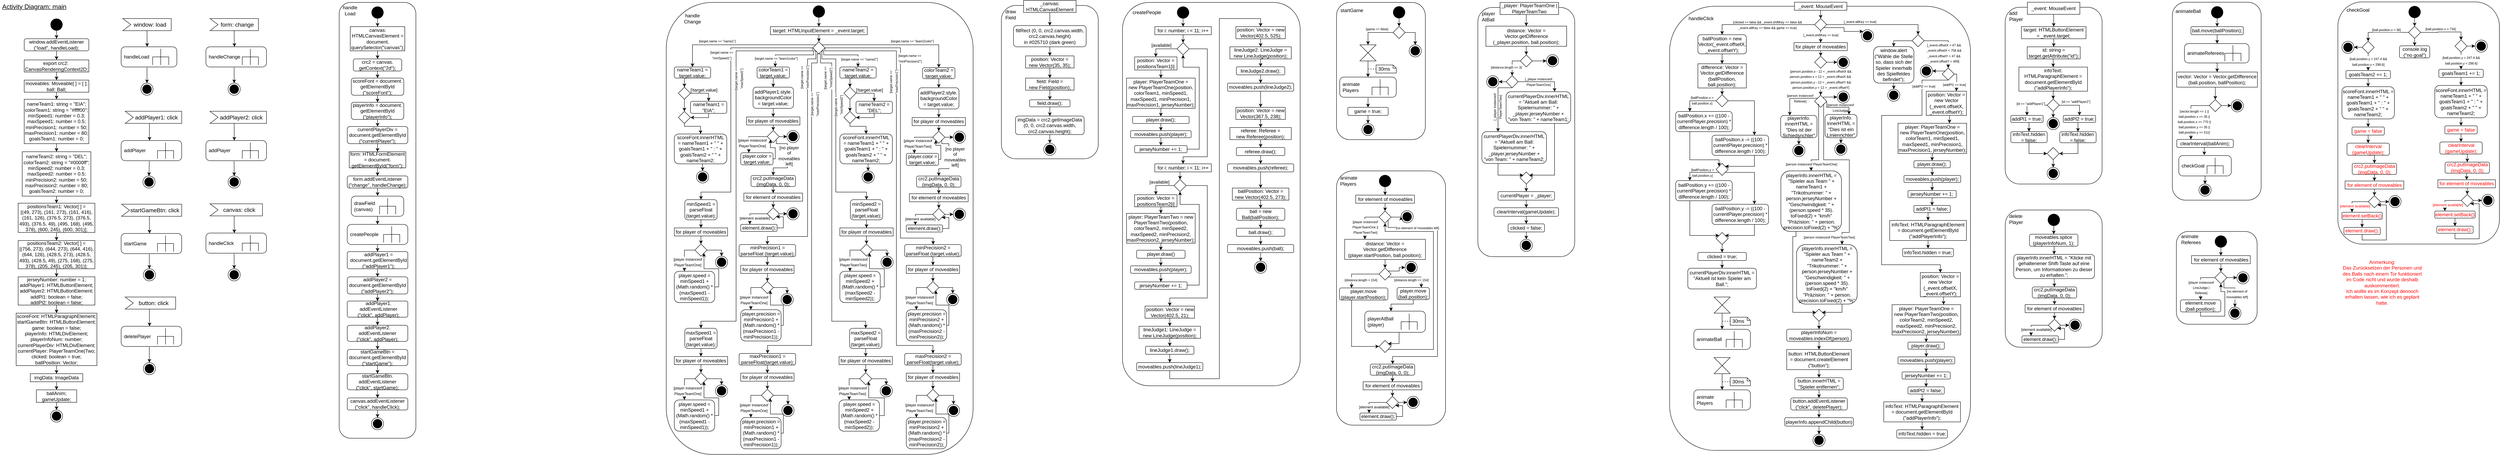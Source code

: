 <mxfile version="14.5.1" type="device"><diagram id="Q6e2PCBhqU5cUqCVWgsQ" name="AD: main"><mxGraphModel dx="727" dy="856" grid="1" gridSize="10" guides="1" tooltips="1" connect="1" arrows="1" fold="1" page="1" pageScale="1" pageWidth="827" pageHeight="1169" math="0" shadow="0"><root><mxCell id="0"/><mxCell id="1" parent="0"/><mxCell id="smz2KK4vmVbfkufSguWA-39" value="" style="rounded=1;whiteSpace=wrap;html=1;fillColor=none;" parent="1" vertex="1"><mxGeometry x="2520" y="47.5" width="240" height="380" as="geometry"/></mxCell><mxCell id="smz2KK4vmVbfkufSguWA-35" value="" style="rounded=1;whiteSpace=wrap;html=1;fillColor=none;" parent="1" vertex="1"><mxGeometry x="880" y="40" width="190" height="1080" as="geometry"/></mxCell><mxCell id="smz2KK4vmVbfkufSguWA-4" style="edgeStyle=orthogonalEdgeStyle;rounded=0;orthogonalLoop=1;jettySize=auto;html=1;exitX=0;exitY=0;exitDx=60;exitDy=30;exitPerimeter=0;entryX=0.467;entryY=-0.003;entryDx=0;entryDy=0;entryPerimeter=0;" parent="1" source="smz2KK4vmVbfkufSguWA-1" target="smz2KK4vmVbfkufSguWA-3" edge="1"><mxGeometry relative="1" as="geometry"><mxPoint x="405" y="140" as="targetPoint"/></mxGeometry></mxCell><mxCell id="smz2KK4vmVbfkufSguWA-1" value="window: load" style="html=1;shape=mxgraph.infographic.ribbonSimple;notch1=20;notch2=0;align=center;verticalAlign=middle;fontSize=14;fontStyle=0;fillColor=#FFFFFF;flipH=0;spacingRight=0;spacingLeft=14;" parent="1" vertex="1"><mxGeometry x="344" y="80" width="120" height="30" as="geometry"/></mxCell><mxCell id="smz2KK4vmVbfkufSguWA-2" value="&lt;font style=&quot;font-size: 16px&quot;&gt;&lt;u&gt;Activity Diagram: main&lt;/u&gt;&lt;/font&gt;" style="text;html=1;strokeColor=none;fillColor=none;align=center;verticalAlign=middle;whiteSpace=wrap;rounded=0;" parent="1" vertex="1"><mxGeometry x="40" y="40" width="170" height="20" as="geometry"/></mxCell><mxCell id="smz2KK4vmVbfkufSguWA-3" value="handleLoad" style="shape=mxgraph.uml25.behaviorAction;html=1;rounded=1;absoluteArcSize=1;arcSize=10;align=left;spacingLeft=5;" parent="1" vertex="1"><mxGeometry x="340" y="150" width="138" height="50" as="geometry"/></mxCell><mxCell id="smz2KK4vmVbfkufSguWA-5" value="" style="ellipse;html=1;shape=endState;fillColor=#000000;strokeColor=#000000;" parent="1" vertex="1"><mxGeometry x="389" y="240" width="30" height="30" as="geometry"/></mxCell><mxCell id="MtY0ZvjRthleaKh5Xpm--1" style="edgeStyle=orthogonalEdgeStyle;rounded=0;orthogonalLoop=1;jettySize=auto;html=1;exitX=0.5;exitY=1;exitDx=0;exitDy=0;entryX=0.5;entryY=0;entryDx=0;entryDy=0;" edge="1" parent="1" source="smz2KK4vmVbfkufSguWA-6" target="smz2KK4vmVbfkufSguWA-15"><mxGeometry relative="1" as="geometry"/></mxCell><mxCell id="smz2KK4vmVbfkufSguWA-6" value="" style="ellipse;fillColor=#000000;strokeColor=none;" parent="1" vertex="1"><mxGeometry x="165" y="80" width="30" height="30" as="geometry"/></mxCell><mxCell id="smz2KK4vmVbfkufSguWA-7" value="" style="ellipse;html=1;shape=endState;fillColor=#000000;strokeColor=#000000;" parent="1" vertex="1"><mxGeometry x="960" y="1069" width="30" height="30" as="geometry"/></mxCell><mxCell id="smz2KK4vmVbfkufSguWA-8" value="" style="endArrow=classic;html=1;exitX=0.465;exitY=1.024;exitDx=0;exitDy=0;exitPerimeter=0;entryX=0.5;entryY=0;entryDx=0;entryDy=0;" parent="1" source="smz2KK4vmVbfkufSguWA-3" target="smz2KK4vmVbfkufSguWA-5" edge="1"><mxGeometry width="50" height="50" relative="1" as="geometry"><mxPoint x="394" y="310" as="sourcePoint"/><mxPoint x="444" y="260" as="targetPoint"/></mxGeometry></mxCell><mxCell id="MtY0ZvjRthleaKh5Xpm--7" style="edgeStyle=orthogonalEdgeStyle;rounded=0;orthogonalLoop=1;jettySize=auto;html=1;exitX=0.5;exitY=1;exitDx=0;exitDy=0;entryX=0.5;entryY=0;entryDx=0;entryDy=0;" edge="1" parent="1" source="smz2KK4vmVbfkufSguWA-9" target="MtY0ZvjRthleaKh5Xpm--6"><mxGeometry relative="1" as="geometry"/></mxCell><mxCell id="smz2KK4vmVbfkufSguWA-9" value="&lt;div&gt;nameTeam1: string = &quot;EIA&quot;;&lt;/div&gt;&lt;div&gt;&lt;span&gt;colorTeam1: string = &quot;#ffff00&quot;;&lt;/span&gt;&lt;/div&gt;&lt;div&gt;&lt;span&gt;minSpeed1: number = 0.3;&lt;/span&gt;&lt;/div&gt;&lt;div&gt;&lt;span&gt;maxSpeed1: number = 0.5;&lt;/span&gt;&lt;/div&gt;&lt;div&gt;&lt;span&gt;minPrecision1: number = 50;&lt;/span&gt;&lt;/div&gt;&lt;div&gt;&lt;span&gt;maxPrecision1: number = 80;&lt;/span&gt;&lt;/div&gt;&lt;div&gt;&lt;span&gt;goalsTeam1: number = 0;&lt;/span&gt;&lt;/div&gt;" style="rounded=0;whiteSpace=wrap;html=1;" parent="1" vertex="1"><mxGeometry x="100" y="280" width="160" height="110" as="geometry"/></mxCell><mxCell id="MtY0ZvjRthleaKh5Xpm--5" style="edgeStyle=orthogonalEdgeStyle;rounded=0;orthogonalLoop=1;jettySize=auto;html=1;exitX=0.5;exitY=1;exitDx=0;exitDy=0;entryX=0.5;entryY=0;entryDx=0;entryDy=0;" edge="1" parent="1" source="smz2KK4vmVbfkufSguWA-11" target="smz2KK4vmVbfkufSguWA-9"><mxGeometry relative="1" as="geometry"/></mxCell><mxCell id="smz2KK4vmVbfkufSguWA-11" value="moveables: Moveable[ ] = [ ];&lt;br&gt;ball: Ball;" style="rounded=0;whiteSpace=wrap;html=1;" parent="1" vertex="1"><mxGeometry x="100" y="232.5" width="160" height="30" as="geometry"/></mxCell><mxCell id="MtY0ZvjRthleaKh5Xpm--18" style="edgeStyle=orthogonalEdgeStyle;rounded=0;orthogonalLoop=1;jettySize=auto;html=1;exitX=0.5;exitY=1;exitDx=0;exitDy=0;entryX=0.5;entryY=0;entryDx=0;entryDy=0;" edge="1" parent="1" source="smz2KK4vmVbfkufSguWA-13" target="MtY0ZvjRthleaKh5Xpm--17"><mxGeometry relative="1" as="geometry"/></mxCell><mxCell id="smz2KK4vmVbfkufSguWA-13" value="imgData: ImageData" style="rounded=0;whiteSpace=wrap;html=1;" parent="1" vertex="1"><mxGeometry x="115" y="960" width="130" height="20" as="geometry"/></mxCell><mxCell id="MtY0ZvjRthleaKh5Xpm--3" style="edgeStyle=orthogonalEdgeStyle;rounded=0;orthogonalLoop=1;jettySize=auto;html=1;exitX=0.5;exitY=1;exitDx=0;exitDy=0;entryX=0.5;entryY=0;entryDx=0;entryDy=0;" edge="1" parent="1" source="smz2KK4vmVbfkufSguWA-15" target="MtY0ZvjRthleaKh5Xpm--2"><mxGeometry relative="1" as="geometry"/></mxCell><mxCell id="smz2KK4vmVbfkufSguWA-15" value="window.addEventListener &lt;br&gt;(&quot;load&quot;, handleLoad);" style="rounded=1;whiteSpace=wrap;html=1;" parent="1" vertex="1"><mxGeometry x="100" y="130" width="160" height="30" as="geometry"/></mxCell><mxCell id="smz2KK4vmVbfkufSguWA-17" value="" style="ellipse;html=1;shape=endState;fillColor=#000000;strokeColor=#000000;" parent="1" vertex="1"><mxGeometry x="165" y="1050" width="30" height="30" as="geometry"/></mxCell><mxCell id="MtY0ZvjRthleaKh5Xpm--51" style="edgeStyle=orthogonalEdgeStyle;rounded=0;orthogonalLoop=1;jettySize=auto;html=1;exitX=0.5;exitY=1;exitDx=0;exitDy=0;entryX=0.5;entryY=0;entryDx=0;entryDy=0;" edge="1" parent="1" source="smz2KK4vmVbfkufSguWA-19" target="MtY0ZvjRthleaKh5Xpm--50"><mxGeometry relative="1" as="geometry"/></mxCell><mxCell id="smz2KK4vmVbfkufSguWA-19" value="" style="ellipse;fillColor=#000000;strokeColor=none;" parent="1" vertex="1"><mxGeometry x="960" y="50" width="30" height="30" as="geometry"/></mxCell><mxCell id="MtY0ZvjRthleaKh5Xpm--67" value="" style="edgeStyle=orthogonalEdgeStyle;rounded=0;orthogonalLoop=1;jettySize=auto;html=1;" edge="1" parent="1" source="smz2KK4vmVbfkufSguWA-20" target="smz2KK4vmVbfkufSguWA-22"><mxGeometry relative="1" as="geometry"/></mxCell><mxCell id="smz2KK4vmVbfkufSguWA-20" value="drawField&lt;br&gt;(canvas)" style="shape=mxgraph.uml25.behaviorAction;html=1;rounded=1;absoluteArcSize=1;arcSize=10;align=left;spacingLeft=5;" parent="1" vertex="1"><mxGeometry x="910" y="520" width="130" height="50" as="geometry"/></mxCell><mxCell id="MtY0ZvjRthleaKh5Xpm--77" value="" style="edgeStyle=orthogonalEdgeStyle;rounded=0;orthogonalLoop=1;jettySize=auto;html=1;" edge="1" parent="1" source="smz2KK4vmVbfkufSguWA-22" target="MtY0ZvjRthleaKh5Xpm--76"><mxGeometry relative="1" as="geometry"/></mxCell><mxCell id="smz2KK4vmVbfkufSguWA-22" value="createPeople" style="shape=mxgraph.uml25.behaviorAction;html=1;rounded=1;absoluteArcSize=1;arcSize=10;align=left;spacingLeft=5;" parent="1" vertex="1"><mxGeometry x="900" y="590" width="150" height="50" as="geometry"/></mxCell><mxCell id="smz2KK4vmVbfkufSguWA-28" style="edgeStyle=orthogonalEdgeStyle;rounded=0;orthogonalLoop=1;jettySize=auto;html=1;exitX=0.5;exitY=1;exitDx=0;exitDy=0;" parent="1" source="smz2KK4vmVbfkufSguWA-26" target="smz2KK4vmVbfkufSguWA-27" edge="1"><mxGeometry relative="1" as="geometry"/></mxCell><mxCell id="smz2KK4vmVbfkufSguWA-26" value="" style="shape=collate;whiteSpace=wrap;html=1;" parent="1" vertex="1"><mxGeometry x="3408" y="145" width="40" height="40" as="geometry"/></mxCell><mxCell id="smz2KK4vmVbfkufSguWA-27" value="animate&lt;br&gt;Players" style="shape=mxgraph.uml25.behaviorAction;html=1;rounded=1;absoluteArcSize=1;arcSize=10;align=left;spacingLeft=5;" parent="1" vertex="1"><mxGeometry x="3358" y="225" width="140" height="50" as="geometry"/></mxCell><mxCell id="smz2KK4vmVbfkufSguWA-29" value="" style="shape=note2;boundedLbl=1;whiteSpace=wrap;html=1;size=8;verticalAlign=top;align=center;" parent="1" vertex="1"><mxGeometry x="3448" y="195" width="50" height="20" as="geometry"/></mxCell><mxCell id="smz2KK4vmVbfkufSguWA-31" value="30ms" style="text;html=1;strokeColor=none;fillColor=none;align=center;verticalAlign=middle;whiteSpace=wrap;rounded=0;" parent="1" vertex="1"><mxGeometry x="3448" y="195" width="40" height="20" as="geometry"/></mxCell><mxCell id="smz2KK4vmVbfkufSguWA-32" value="" style="endArrow=none;dashed=1;html=1;entryX=0;entryY=0.5;entryDx=0;entryDy=0;" parent="1" target="smz2KK4vmVbfkufSguWA-31" edge="1"><mxGeometry width="50" height="50" relative="1" as="geometry"><mxPoint x="3428" y="205" as="sourcePoint"/><mxPoint x="3508" y="245" as="targetPoint"/></mxGeometry></mxCell><mxCell id="smz2KK4vmVbfkufSguWA-34" value="" style="endArrow=classic;html=1;exitX=0.501;exitY=1.028;exitDx=0;exitDy=0;exitPerimeter=0;entryX=0.5;entryY=0;entryDx=0;entryDy=0;" parent="1" source="smz2KK4vmVbfkufSguWA-27" target="MtY0ZvjRthleaKh5Xpm--402" edge="1"><mxGeometry width="50" height="50" relative="1" as="geometry"><mxPoint x="3453" y="305" as="sourcePoint"/><mxPoint x="3428" y="300" as="targetPoint"/></mxGeometry></mxCell><mxCell id="smz2KK4vmVbfkufSguWA-36" value="handle&lt;br&gt;Load" style="text;html=1;strokeColor=none;fillColor=none;align=center;verticalAlign=middle;whiteSpace=wrap;rounded=0;" parent="1" vertex="1"><mxGeometry x="887" y="50" width="40" height="20" as="geometry"/></mxCell><mxCell id="smz2KK4vmVbfkufSguWA-46" style="edgeStyle=orthogonalEdgeStyle;rounded=0;orthogonalLoop=1;jettySize=auto;html=1;exitX=0.5;exitY=1;exitDx=0;exitDy=0;entryX=0.5;entryY=0;entryDx=0;entryDy=0;" parent="1" source="smz2KK4vmVbfkufSguWA-37" target="smz2KK4vmVbfkufSguWA-43" edge="1"><mxGeometry relative="1" as="geometry"/></mxCell><mxCell id="smz2KK4vmVbfkufSguWA-37" value="_canvas: HTMLCanvasElement" style="rounded=0;whiteSpace=wrap;html=1;" parent="1" vertex="1"><mxGeometry x="2575" y="35" width="130" height="30" as="geometry"/></mxCell><mxCell id="smz2KK4vmVbfkufSguWA-40" value="draw&lt;br&gt;Field" style="text;html=1;strokeColor=none;fillColor=none;align=left;verticalAlign=middle;whiteSpace=wrap;rounded=0;" parent="1" vertex="1"><mxGeometry x="2528" y="59.5" width="40" height="20" as="geometry"/></mxCell><mxCell id="smz2KK4vmVbfkufSguWA-42" style="edgeStyle=orthogonalEdgeStyle;rounded=0;orthogonalLoop=1;jettySize=auto;html=1;exitX=0.5;exitY=1;exitDx=0;exitDy=0;" parent="1" source="smz2KK4vmVbfkufSguWA-40" target="smz2KK4vmVbfkufSguWA-40" edge="1"><mxGeometry relative="1" as="geometry"/></mxCell><mxCell id="MtY0ZvjRthleaKh5Xpm--316" style="edgeStyle=orthogonalEdgeStyle;rounded=0;orthogonalLoop=1;jettySize=auto;html=1;exitX=0.5;exitY=1;exitDx=0;exitDy=0;entryX=0.5;entryY=0;entryDx=0;entryDy=0;" edge="1" parent="1" source="smz2KK4vmVbfkufSguWA-43" target="MtY0ZvjRthleaKh5Xpm--314"><mxGeometry relative="1" as="geometry"/></mxCell><mxCell id="smz2KK4vmVbfkufSguWA-43" value="fillRect (0, 0, crc2.canvas.width, crc2.canvas.height) &lt;br&gt;in&amp;nbsp;#025710 (dark green)" style="rounded=1;whiteSpace=wrap;html=1;" parent="1" vertex="1"><mxGeometry x="2550" y="97.5" width="180" height="52.5" as="geometry"/></mxCell><mxCell id="smz2KK4vmVbfkufSguWA-49" value="" style="ellipse;html=1;shape=endState;fillColor=#000000;strokeColor=#000000;" parent="1" vertex="1"><mxGeometry x="2625" y="389" width="30" height="30" as="geometry"/></mxCell><mxCell id="smz2KK4vmVbfkufSguWA-51" value="" style="rounded=1;whiteSpace=wrap;html=1;fillColor=none;" parent="1" vertex="1"><mxGeometry x="2820" y="40" width="440" height="950" as="geometry"/></mxCell><mxCell id="smz2KK4vmVbfkufSguWA-52" value="createPeople" style="text;html=1;strokeColor=none;fillColor=none;align=left;verticalAlign=middle;whiteSpace=wrap;rounded=0;" parent="1" vertex="1"><mxGeometry x="2842.5" y="55" width="40" height="20" as="geometry"/></mxCell><mxCell id="smz2KK4vmVbfkufSguWA-55" style="edgeStyle=orthogonalEdgeStyle;rounded=0;orthogonalLoop=1;jettySize=auto;html=1;exitX=0.5;exitY=1;exitDx=0;exitDy=0;entryX=0.5;entryY=0;entryDx=0;entryDy=0;" parent="1" source="smz2KK4vmVbfkufSguWA-53" target="smz2KK4vmVbfkufSguWA-54" edge="1"><mxGeometry relative="1" as="geometry"/></mxCell><mxCell id="smz2KK4vmVbfkufSguWA-53" value="" style="ellipse;fillColor=#000000;strokeColor=none;" parent="1" vertex="1"><mxGeometry x="2955" y="50" width="30" height="30" as="geometry"/></mxCell><mxCell id="UtF0NxeC6LpJvILBJl8p-18" style="edgeStyle=orthogonalEdgeStyle;rounded=0;orthogonalLoop=1;jettySize=auto;html=1;exitX=0.5;exitY=1;exitDx=0;exitDy=0;entryX=0.5;entryY=0;entryDx=0;entryDy=0;" parent="1" source="smz2KK4vmVbfkufSguWA-54" target="UtF0NxeC6LpJvILBJl8p-17" edge="1"><mxGeometry relative="1" as="geometry"/></mxCell><mxCell id="smz2KK4vmVbfkufSguWA-54" value="for i: number; i &amp;lt; 11; i++" style="rounded=0;whiteSpace=wrap;html=1;" parent="1" vertex="1"><mxGeometry x="2900" y="100" width="140" height="20" as="geometry"/></mxCell><mxCell id="MtY0ZvjRthleaKh5Xpm--324" style="edgeStyle=orthogonalEdgeStyle;rounded=0;orthogonalLoop=1;jettySize=auto;html=1;exitX=0.5;exitY=1;exitDx=0;exitDy=0;entryX=0.5;entryY=0;entryDx=0;entryDy=0;" edge="1" parent="1" source="smz2KK4vmVbfkufSguWA-56" target="smz2KK4vmVbfkufSguWA-60"><mxGeometry relative="1" as="geometry"/></mxCell><mxCell id="smz2KK4vmVbfkufSguWA-56" value="position: Vector = positionsTeam1[i]" style="rounded=0;whiteSpace=wrap;html=1;" parent="1" vertex="1"><mxGeometry x="2850" y="175" width="105" height="32.5" as="geometry"/></mxCell><mxCell id="MtY0ZvjRthleaKh5Xpm--325" style="edgeStyle=orthogonalEdgeStyle;rounded=0;orthogonalLoop=1;jettySize=auto;html=1;exitX=0.5;exitY=1;exitDx=0;exitDy=0;entryX=0.5;entryY=0;entryDx=0;entryDy=0;" edge="1" parent="1" source="smz2KK4vmVbfkufSguWA-60" target="smz2KK4vmVbfkufSguWA-62"><mxGeometry relative="1" as="geometry"/></mxCell><mxCell id="smz2KK4vmVbfkufSguWA-60" value="player: PlayerTeamOne = &lt;br&gt;new PlayerTeamOne(position, colorTeam1, minSpeed1, maxSpeed1, minPrecision1, maxPrecision1, jerseyNumber);" style="rounded=0;whiteSpace=wrap;html=1;" parent="1" vertex="1"><mxGeometry x="2830" y="227.5" width="170" height="75" as="geometry"/></mxCell><mxCell id="MtY0ZvjRthleaKh5Xpm--328" style="edgeStyle=orthogonalEdgeStyle;rounded=0;orthogonalLoop=1;jettySize=auto;html=1;exitX=0.5;exitY=1;exitDx=0;exitDy=0;entryX=0.5;entryY=0;entryDx=0;entryDy=0;" edge="1" parent="1" source="smz2KK4vmVbfkufSguWA-62" target="smz2KK4vmVbfkufSguWA-64"><mxGeometry relative="1" as="geometry"/></mxCell><mxCell id="smz2KK4vmVbfkufSguWA-62" value="player.draw();" style="rounded=1;whiteSpace=wrap;html=1;fillColor=none;" parent="1" vertex="1"><mxGeometry x="2845" y="322.5" width="140" height="17.5" as="geometry"/></mxCell><mxCell id="UtF0NxeC6LpJvILBJl8p-21" style="edgeStyle=orthogonalEdgeStyle;rounded=0;orthogonalLoop=1;jettySize=auto;html=1;exitX=1;exitY=0.5;exitDx=0;exitDy=0;entryX=0.5;entryY=1;entryDx=0;entryDy=0;" parent="1" source="MtY0ZvjRthleaKh5Xpm--326" target="UtF0NxeC6LpJvILBJl8p-17" edge="1"><mxGeometry relative="1" as="geometry"><Array as="points"><mxPoint x="3010" y="403.5"/><mxPoint x="3010" y="200.5"/><mxPoint x="2970" y="200.5"/></Array></mxGeometry></mxCell><mxCell id="MtY0ZvjRthleaKh5Xpm--327" style="edgeStyle=orthogonalEdgeStyle;rounded=0;orthogonalLoop=1;jettySize=auto;html=1;exitX=0.5;exitY=1;exitDx=0;exitDy=0;entryX=0.5;entryY=0;entryDx=0;entryDy=0;" edge="1" parent="1" source="smz2KK4vmVbfkufSguWA-64" target="MtY0ZvjRthleaKh5Xpm--326"><mxGeometry relative="1" as="geometry"/></mxCell><mxCell id="smz2KK4vmVbfkufSguWA-64" value="moveables.push(player);" style="rounded=1;whiteSpace=wrap;html=1;fillColor=none;" parent="1" vertex="1"><mxGeometry x="2840" y="357.75" width="150" height="17.5" as="geometry"/></mxCell><mxCell id="UtF0NxeC6LpJvILBJl8p-28" style="edgeStyle=orthogonalEdgeStyle;rounded=0;orthogonalLoop=1;jettySize=auto;html=1;exitX=0.5;exitY=1;exitDx=0;exitDy=0;entryX=0.5;entryY=0;entryDx=0;entryDy=0;" parent="1" source="smz2KK4vmVbfkufSguWA-108" target="UtF0NxeC6LpJvILBJl8p-27" edge="1"><mxGeometry relative="1" as="geometry"/></mxCell><mxCell id="smz2KK4vmVbfkufSguWA-108" value="for i: number; i &amp;lt; 11; i++" style="rounded=0;whiteSpace=wrap;html=1;" parent="1" vertex="1"><mxGeometry x="2900" y="440" width="140" height="20" as="geometry"/></mxCell><mxCell id="MtY0ZvjRthleaKh5Xpm--330" style="edgeStyle=orthogonalEdgeStyle;rounded=0;orthogonalLoop=1;jettySize=auto;html=1;exitX=0.5;exitY=1;exitDx=0;exitDy=0;entryX=0.5;entryY=0;entryDx=0;entryDy=0;" edge="1" parent="1" source="smz2KK4vmVbfkufSguWA-110" target="smz2KK4vmVbfkufSguWA-114"><mxGeometry relative="1" as="geometry"/></mxCell><mxCell id="smz2KK4vmVbfkufSguWA-110" value="position: Vector = positionsTeam2[i]" style="rounded=0;whiteSpace=wrap;html=1;" parent="1" vertex="1"><mxGeometry x="2850" y="516.5" width="105" height="30" as="geometry"/></mxCell><mxCell id="MtY0ZvjRthleaKh5Xpm--333" style="edgeStyle=orthogonalEdgeStyle;rounded=0;orthogonalLoop=1;jettySize=auto;html=1;exitX=0.5;exitY=1;exitDx=0;exitDy=0;entryX=0.5;entryY=0;entryDx=0;entryDy=0;" edge="1" parent="1" source="smz2KK4vmVbfkufSguWA-114" target="smz2KK4vmVbfkufSguWA-116"><mxGeometry relative="1" as="geometry"/></mxCell><mxCell id="smz2KK4vmVbfkufSguWA-114" value="player: PlayerTeamTwo = new PlayerTeamTwo(position, colorTeam2, minSpeed2, maxSpeed2, minPrecision2, maxPrecision2, jerseyNumber);" style="rounded=0;whiteSpace=wrap;html=1;" parent="1" vertex="1"><mxGeometry x="2830" y="562.75" width="170" height="74" as="geometry"/></mxCell><mxCell id="smz2KK4vmVbfkufSguWA-115" style="edgeStyle=orthogonalEdgeStyle;rounded=0;orthogonalLoop=1;jettySize=auto;html=1;exitX=0.5;exitY=1;exitDx=0;exitDy=0;" parent="1" source="smz2KK4vmVbfkufSguWA-116" target="smz2KK4vmVbfkufSguWA-117" edge="1"><mxGeometry relative="1" as="geometry"/></mxCell><mxCell id="smz2KK4vmVbfkufSguWA-116" value="player.draw()" style="rounded=1;whiteSpace=wrap;html=1;fillColor=none;" parent="1" vertex="1"><mxGeometry x="2855" y="654" width="120" height="20" as="geometry"/></mxCell><mxCell id="MtY0ZvjRthleaKh5Xpm--332" style="edgeStyle=orthogonalEdgeStyle;rounded=0;orthogonalLoop=1;jettySize=auto;html=1;exitX=0.5;exitY=1;exitDx=0;exitDy=0;entryX=0.5;entryY=0;entryDx=0;entryDy=0;" edge="1" parent="1" source="smz2KK4vmVbfkufSguWA-117" target="MtY0ZvjRthleaKh5Xpm--331"><mxGeometry relative="1" as="geometry"/></mxCell><mxCell id="smz2KK4vmVbfkufSguWA-117" value="moveables.push(player);" style="rounded=1;whiteSpace=wrap;html=1;fillColor=none;" parent="1" vertex="1"><mxGeometry x="2840" y="692.75" width="150" height="18.5" as="geometry"/></mxCell><mxCell id="smz2KK4vmVbfkufSguWA-182" style="edgeStyle=orthogonalEdgeStyle;rounded=0;orthogonalLoop=1;jettySize=auto;html=1;exitX=0.5;exitY=1;exitDx=0;exitDy=0;" parent="1" source="smz2KK4vmVbfkufSguWA-183" target="smz2KK4vmVbfkufSguWA-185" edge="1"><mxGeometry relative="1" as="geometry"/></mxCell><mxCell id="smz2KK4vmVbfkufSguWA-183" value="lineJudge1: LineJudge = &lt;br&gt;new LineJudge(position);" style="rounded=0;whiteSpace=wrap;html=1;" parent="1" vertex="1"><mxGeometry x="2860.97" y="842.5" width="152.05" height="30" as="geometry"/></mxCell><mxCell id="smz2KK4vmVbfkufSguWA-184" style="edgeStyle=orthogonalEdgeStyle;rounded=0;orthogonalLoop=1;jettySize=auto;html=1;exitX=0.5;exitY=1;exitDx=0;exitDy=0;entryX=0.5;entryY=0;entryDx=0;entryDy=0;" parent="1" source="smz2KK4vmVbfkufSguWA-185" target="smz2KK4vmVbfkufSguWA-186" edge="1"><mxGeometry relative="1" as="geometry"><mxPoint x="2882.99" y="1070" as="targetPoint"/></mxGeometry></mxCell><mxCell id="smz2KK4vmVbfkufSguWA-185" value="lineJudge1.draw();" style="rounded=1;whiteSpace=wrap;html=1;fillColor=none;" parent="1" vertex="1"><mxGeometry x="2876.99" y="892" width="120" height="20" as="geometry"/></mxCell><mxCell id="MtY0ZvjRthleaKh5Xpm--346" style="edgeStyle=orthogonalEdgeStyle;rounded=0;orthogonalLoop=1;jettySize=auto;html=1;exitX=0.5;exitY=1;exitDx=0;exitDy=0;entryX=0.5;entryY=0;entryDx=0;entryDy=0;" edge="1" parent="1" source="smz2KK4vmVbfkufSguWA-186" target="MtY0ZvjRthleaKh5Xpm--344"><mxGeometry relative="1" as="geometry"/></mxCell><mxCell id="smz2KK4vmVbfkufSguWA-186" value="moveables.push(lineJudge1);" style="rounded=1;whiteSpace=wrap;html=1;fillColor=none;" parent="1" vertex="1"><mxGeometry x="2855" y="932.5" width="163.97" height="20" as="geometry"/></mxCell><mxCell id="UtF0NxeC6LpJvILBJl8p-19" style="edgeStyle=orthogonalEdgeStyle;rounded=0;orthogonalLoop=1;jettySize=auto;html=1;exitX=0;exitY=0.5;exitDx=0;exitDy=0;entryX=0.5;entryY=0;entryDx=0;entryDy=0;" parent="1" source="UtF0NxeC6LpJvILBJl8p-17" target="smz2KK4vmVbfkufSguWA-56" edge="1"><mxGeometry relative="1" as="geometry"/></mxCell><mxCell id="UtF0NxeC6LpJvILBJl8p-20" value="[available]" style="edgeLabel;html=1;align=center;verticalAlign=middle;resizable=0;points=[];" parent="UtF0NxeC6LpJvILBJl8p-19" vertex="1" connectable="0"><mxGeometry x="-0.214" y="2" relative="1" as="geometry"><mxPoint x="-10.51" y="-11.01" as="offset"/></mxGeometry></mxCell><mxCell id="UtF0NxeC6LpJvILBJl8p-22" style="edgeStyle=orthogonalEdgeStyle;rounded=0;orthogonalLoop=1;jettySize=auto;html=1;exitX=1;exitY=0.5;exitDx=0;exitDy=0;entryX=0.5;entryY=0;entryDx=0;entryDy=0;" parent="1" source="UtF0NxeC6LpJvILBJl8p-17" target="smz2KK4vmVbfkufSguWA-108" edge="1"><mxGeometry relative="1" as="geometry"><Array as="points"><mxPoint x="3030" y="155.5"/><mxPoint x="3030" y="422.5"/><mxPoint x="2970" y="422.5"/></Array></mxGeometry></mxCell><mxCell id="UtF0NxeC6LpJvILBJl8p-17" value="" style="rhombus;fillColor=none;" parent="1" vertex="1"><mxGeometry x="2955" y="140" width="30" height="30" as="geometry"/></mxCell><mxCell id="UtF0NxeC6LpJvILBJl8p-23" style="edgeStyle=orthogonalEdgeStyle;rounded=0;orthogonalLoop=1;jettySize=auto;html=1;exitX=1;exitY=0.5;exitDx=0;exitDy=0;entryX=0.5;entryY=1;entryDx=0;entryDy=0;" parent="1" source="MtY0ZvjRthleaKh5Xpm--331" target="UtF0NxeC6LpJvILBJl8p-27" edge="1"><mxGeometry relative="1" as="geometry"><mxPoint x="2992.5" y="740" as="sourcePoint"/><Array as="points"><mxPoint x="2990" y="740.5"/><mxPoint x="3010" y="740.5"/><mxPoint x="3010" y="540.5"/><mxPoint x="2963" y="540.5"/><mxPoint x="2963" y="508.5"/></Array></mxGeometry></mxCell><mxCell id="UtF0NxeC6LpJvILBJl8p-24" style="edgeStyle=orthogonalEdgeStyle;rounded=0;orthogonalLoop=1;jettySize=auto;html=1;exitX=0;exitY=0.5;exitDx=0;exitDy=0;entryX=0.5;entryY=0;entryDx=0;entryDy=0;" parent="1" source="UtF0NxeC6LpJvILBJl8p-27" target="smz2KK4vmVbfkufSguWA-110" edge="1"><mxGeometry relative="1" as="geometry"><mxPoint x="2910" y="510" as="targetPoint"/></mxGeometry></mxCell><mxCell id="UtF0NxeC6LpJvILBJl8p-25" value="[available]" style="edgeLabel;html=1;align=center;verticalAlign=middle;resizable=0;points=[];" parent="UtF0NxeC6LpJvILBJl8p-24" vertex="1" connectable="0"><mxGeometry x="-0.214" y="2" relative="1" as="geometry"><mxPoint x="-10.51" y="-11.01" as="offset"/></mxGeometry></mxCell><mxCell id="UtF0NxeC6LpJvILBJl8p-26" style="edgeStyle=orthogonalEdgeStyle;rounded=0;orthogonalLoop=1;jettySize=auto;html=1;exitX=1;exitY=0.5;exitDx=0;exitDy=0;entryX=0.5;entryY=0;entryDx=0;entryDy=0;" parent="1" source="UtF0NxeC6LpJvILBJl8p-27" target="MtY0ZvjRthleaKh5Xpm--334" edge="1"><mxGeometry relative="1" as="geometry"><mxPoint x="2970" y="780" as="targetPoint"/><Array as="points"><mxPoint x="3030" y="493.5"/><mxPoint x="3030" y="772.5"/><mxPoint x="2937" y="772.5"/></Array></mxGeometry></mxCell><mxCell id="UtF0NxeC6LpJvILBJl8p-27" value="" style="rhombus;fillColor=none;" parent="1" vertex="1"><mxGeometry x="2947.5" y="478.75" width="30" height="30" as="geometry"/></mxCell><mxCell id="MtY0ZvjRthleaKh5Xpm--4" style="edgeStyle=orthogonalEdgeStyle;rounded=0;orthogonalLoop=1;jettySize=auto;html=1;exitX=0.5;exitY=1;exitDx=0;exitDy=0;entryX=0.5;entryY=0;entryDx=0;entryDy=0;" edge="1" parent="1" source="MtY0ZvjRthleaKh5Xpm--2" target="smz2KK4vmVbfkufSguWA-11"><mxGeometry relative="1" as="geometry"/></mxCell><mxCell id="MtY0ZvjRthleaKh5Xpm--2" value="export crc2:&amp;nbsp;&lt;br&gt;CanvasRenderingContext2D;" style="rounded=0;whiteSpace=wrap;html=1;" vertex="1" parent="1"><mxGeometry x="100" y="182.5" width="160" height="30" as="geometry"/></mxCell><mxCell id="MtY0ZvjRthleaKh5Xpm--10" style="edgeStyle=orthogonalEdgeStyle;rounded=0;orthogonalLoop=1;jettySize=auto;html=1;exitX=0.5;exitY=1;exitDx=0;exitDy=0;entryX=0.5;entryY=0;entryDx=0;entryDy=0;" edge="1" parent="1" source="MtY0ZvjRthleaKh5Xpm--6" target="MtY0ZvjRthleaKh5Xpm--8"><mxGeometry relative="1" as="geometry"/></mxCell><mxCell id="MtY0ZvjRthleaKh5Xpm--6" value="&lt;div&gt;nameTeam2: string = &quot;DEL&quot;;&lt;/div&gt;&lt;div&gt;&lt;span&gt;colorTeam2: string = &quot;#0000ff&quot;;&lt;/span&gt;&lt;/div&gt;&lt;div&gt;&lt;span&gt;minSpeed2: number = 0.3;&lt;/span&gt;&lt;/div&gt;&lt;div&gt;&lt;span&gt;maxSpeed2: number = 0.5;&lt;/span&gt;&lt;/div&gt;&lt;div&gt;&lt;span&gt;minPrecision2: number = 50;&lt;/span&gt;&lt;/div&gt;&lt;div&gt;&lt;span&gt;maxPrecision2: number = 80;&lt;/span&gt;&lt;/div&gt;&lt;div&gt;&lt;span&gt;goalsTeam2: number = 0;&lt;/span&gt;&lt;/div&gt;" style="rounded=0;whiteSpace=wrap;html=1;" vertex="1" parent="1"><mxGeometry x="95" y="410" width="170" height="110" as="geometry"/></mxCell><mxCell id="MtY0ZvjRthleaKh5Xpm--11" style="edgeStyle=orthogonalEdgeStyle;rounded=0;orthogonalLoop=1;jettySize=auto;html=1;exitX=0.5;exitY=1;exitDx=0;exitDy=0;entryX=0.5;entryY=0;entryDx=0;entryDy=0;" edge="1" parent="1" source="MtY0ZvjRthleaKh5Xpm--8" target="MtY0ZvjRthleaKh5Xpm--9"><mxGeometry relative="1" as="geometry"/></mxCell><mxCell id="MtY0ZvjRthleaKh5Xpm--8" value="positionsTeam1: Vector[ ] = &lt;br&gt;[(49, 273), (161, 273), (161, 416), (161, 126), (376.5, 273), (376.5, 493), (376.5, 49), (495, 168), (495, 378), (600, 245), (600, 301)];" style="rounded=0;whiteSpace=wrap;html=1;" vertex="1" parent="1"><mxGeometry x="85" y="537.5" width="190" height="72.5" as="geometry"/></mxCell><mxCell id="MtY0ZvjRthleaKh5Xpm--13" style="edgeStyle=orthogonalEdgeStyle;rounded=0;orthogonalLoop=1;jettySize=auto;html=1;exitX=0.5;exitY=1;exitDx=0;exitDy=0;entryX=0.5;entryY=0;entryDx=0;entryDy=0;" edge="1" parent="1" source="MtY0ZvjRthleaKh5Xpm--9" target="MtY0ZvjRthleaKh5Xpm--12"><mxGeometry relative="1" as="geometry"/></mxCell><mxCell id="MtY0ZvjRthleaKh5Xpm--9" value="positionsTeam2: Vector[ ] = &lt;br&gt;[(756, 273), (644, 273), (644, 416), (644, 126), (428.5, 273), (428.5, 493), (428.5, 49), (275, 168), (275, 378), (205, 245), (205, 301)];" style="rounded=0;whiteSpace=wrap;html=1;" vertex="1" parent="1"><mxGeometry x="85" y="630" width="190" height="70" as="geometry"/></mxCell><mxCell id="MtY0ZvjRthleaKh5Xpm--15" style="edgeStyle=orthogonalEdgeStyle;rounded=0;orthogonalLoop=1;jettySize=auto;html=1;exitX=0.5;exitY=1;exitDx=0;exitDy=0;entryX=0.5;entryY=0;entryDx=0;entryDy=0;" edge="1" parent="1" source="MtY0ZvjRthleaKh5Xpm--12" target="MtY0ZvjRthleaKh5Xpm--14"><mxGeometry relative="1" as="geometry"/></mxCell><mxCell id="MtY0ZvjRthleaKh5Xpm--12" value="&lt;div&gt;jerseyNumber: number = 1;&lt;/div&gt;&lt;div&gt;&lt;span&gt;addPlayer1: HTMLButtonElement;&lt;/span&gt;&lt;/div&gt;&lt;div&gt;&lt;span&gt;addPlayer2: HTMLButtonElement;&lt;/span&gt;&lt;/div&gt;&lt;div&gt;&lt;span&gt;addPl1: boolean = false;&lt;/span&gt;&lt;/div&gt;&lt;div&gt;&lt;span&gt;addPl2: boolean = false;&lt;/span&gt;&lt;/div&gt;" style="rounded=0;whiteSpace=wrap;html=1;" vertex="1" parent="1"><mxGeometry x="85" y="720" width="190" height="70" as="geometry"/></mxCell><mxCell id="MtY0ZvjRthleaKh5Xpm--16" style="edgeStyle=orthogonalEdgeStyle;rounded=0;orthogonalLoop=1;jettySize=auto;html=1;exitX=0.5;exitY=1;exitDx=0;exitDy=0;entryX=0.5;entryY=0;entryDx=0;entryDy=0;" edge="1" parent="1" source="MtY0ZvjRthleaKh5Xpm--14" target="smz2KK4vmVbfkufSguWA-13"><mxGeometry relative="1" as="geometry"/></mxCell><mxCell id="MtY0ZvjRthleaKh5Xpm--14" value="&lt;div&gt;scoreFont: HTMLParagraphElement;&lt;/div&gt;&lt;div&gt;&lt;span&gt;startGameBtn: HTMLButtonElement;&lt;/span&gt;&lt;/div&gt;&lt;div&gt;&lt;span&gt;game: boolean = false;&lt;/span&gt;&lt;/div&gt;&lt;div&gt;&lt;span&gt;playerInfo: HTMLDivElement;&lt;/span&gt;&lt;/div&gt;&lt;div&gt;&lt;span&gt;playerInfoNum: number;&lt;/span&gt;&lt;/div&gt;&lt;div&gt;&lt;span&gt;currentPlayerDiv: HTMLDivElement;&lt;/span&gt;&lt;/div&gt;&lt;div&gt;&lt;span&gt;currentPlayer: PlayerTeamOne|&lt;/span&gt;&lt;span&gt;Two;&lt;/span&gt;&lt;/div&gt;&lt;div&gt;&lt;span&gt;clicked: boolean = true;&lt;/span&gt;&lt;/div&gt;&lt;div&gt;&lt;span&gt;ballPosition: Vector;&lt;/span&gt;&lt;/div&gt;" style="rounded=0;whiteSpace=wrap;html=1;" vertex="1" parent="1"><mxGeometry x="80" y="810" width="200" height="130" as="geometry"/></mxCell><mxCell id="MtY0ZvjRthleaKh5Xpm--19" style="edgeStyle=orthogonalEdgeStyle;rounded=0;orthogonalLoop=1;jettySize=auto;html=1;exitX=0.5;exitY=1;exitDx=0;exitDy=0;entryX=0.5;entryY=0;entryDx=0;entryDy=0;" edge="1" parent="1" source="MtY0ZvjRthleaKh5Xpm--17" target="smz2KK4vmVbfkufSguWA-17"><mxGeometry relative="1" as="geometry"/></mxCell><mxCell id="MtY0ZvjRthleaKh5Xpm--17" value="&lt;div&gt;ballAnim;&lt;/div&gt;&lt;div&gt;&lt;span&gt;gameUpdate&lt;/span&gt;&lt;span&gt;;&lt;/span&gt;&lt;/div&gt;" style="rounded=0;whiteSpace=wrap;html=1;" vertex="1" parent="1"><mxGeometry x="130" y="1000" width="100" height="31" as="geometry"/></mxCell><mxCell id="MtY0ZvjRthleaKh5Xpm--20" style="edgeStyle=orthogonalEdgeStyle;rounded=0;orthogonalLoop=1;jettySize=auto;html=1;exitX=0;exitY=0;exitDx=60;exitDy=30;exitPerimeter=0;entryX=0.472;entryY=0;entryDx=0;entryDy=0;entryPerimeter=0;" edge="1" parent="1" source="MtY0ZvjRthleaKh5Xpm--21" target="MtY0ZvjRthleaKh5Xpm--22"><mxGeometry relative="1" as="geometry"/></mxCell><mxCell id="MtY0ZvjRthleaKh5Xpm--21" value="form: change" style="html=1;shape=mxgraph.infographic.ribbonSimple;notch1=20;notch2=0;align=center;verticalAlign=middle;fontSize=14;fontStyle=0;fillColor=#FFFFFF;flipH=0;spacingRight=0;spacingLeft=14;" vertex="1" parent="1"><mxGeometry x="560" y="80" width="120" height="30" as="geometry"/></mxCell><mxCell id="MtY0ZvjRthleaKh5Xpm--22" value="handleChange" style="shape=mxgraph.uml25.behaviorAction;html=1;rounded=1;absoluteArcSize=1;arcSize=10;align=left;spacingLeft=5;" vertex="1" parent="1"><mxGeometry x="550" y="150" width="150" height="50" as="geometry"/></mxCell><mxCell id="MtY0ZvjRthleaKh5Xpm--23" value="" style="ellipse;html=1;shape=endState;fillColor=#000000;strokeColor=#000000;" vertex="1" parent="1"><mxGeometry x="605" y="240" width="30" height="30" as="geometry"/></mxCell><mxCell id="MtY0ZvjRthleaKh5Xpm--24" value="" style="endArrow=classic;html=1;exitX=0.465;exitY=1.024;exitDx=0;exitDy=0;exitPerimeter=0;entryX=0.5;entryY=0;entryDx=0;entryDy=0;" edge="1" parent="1" source="MtY0ZvjRthleaKh5Xpm--22" target="MtY0ZvjRthleaKh5Xpm--23"><mxGeometry width="50" height="50" relative="1" as="geometry"><mxPoint x="606" y="310" as="sourcePoint"/><mxPoint x="656" y="260" as="targetPoint"/></mxGeometry></mxCell><mxCell id="MtY0ZvjRthleaKh5Xpm--25" style="edgeStyle=orthogonalEdgeStyle;rounded=0;orthogonalLoop=1;jettySize=auto;html=1;exitX=0;exitY=0;exitDx=60;exitDy=30;exitPerimeter=0;entryX=0.469;entryY=0;entryDx=0;entryDy=0;entryPerimeter=0;" edge="1" parent="1" source="MtY0ZvjRthleaKh5Xpm--26" target="MtY0ZvjRthleaKh5Xpm--27"><mxGeometry relative="1" as="geometry"><mxPoint x="410" y="377.25" as="targetPoint"/></mxGeometry></mxCell><mxCell id="MtY0ZvjRthleaKh5Xpm--26" value="addPlayer1: click" style="html=1;shape=mxgraph.infographic.ribbonSimple;notch1=20;notch2=0;align=center;verticalAlign=middle;fontSize=14;fontStyle=0;fillColor=#FFFFFF;flipH=0;spacingRight=0;spacingLeft=14;" vertex="1" parent="1"><mxGeometry x="350" y="309.75" width="140" height="30" as="geometry"/></mxCell><mxCell id="MtY0ZvjRthleaKh5Xpm--27" value="addPlayer" style="shape=mxgraph.uml25.behaviorAction;html=1;rounded=1;absoluteArcSize=1;arcSize=10;align=left;spacingLeft=5;" vertex="1" parent="1"><mxGeometry x="340" y="382.25" width="150" height="50" as="geometry"/></mxCell><mxCell id="MtY0ZvjRthleaKh5Xpm--28" value="" style="ellipse;html=1;shape=endState;fillColor=#000000;strokeColor=#000000;" vertex="1" parent="1"><mxGeometry x="394" y="470" width="30" height="30" as="geometry"/></mxCell><mxCell id="MtY0ZvjRthleaKh5Xpm--29" value="" style="endArrow=classic;html=1;exitX=0.465;exitY=1.024;exitDx=0;exitDy=0;exitPerimeter=0;entryX=0.5;entryY=0;entryDx=0;entryDy=0;" edge="1" parent="1" source="MtY0ZvjRthleaKh5Xpm--27" target="MtY0ZvjRthleaKh5Xpm--28"><mxGeometry width="50" height="50" relative="1" as="geometry"><mxPoint x="400" y="542.25" as="sourcePoint"/><mxPoint x="450" y="492.25" as="targetPoint"/></mxGeometry></mxCell><mxCell id="MtY0ZvjRthleaKh5Xpm--30" style="edgeStyle=orthogonalEdgeStyle;rounded=0;orthogonalLoop=1;jettySize=auto;html=1;exitX=0;exitY=0;exitDx=60;exitDy=30;exitPerimeter=0;entryX=0.469;entryY=0;entryDx=0;entryDy=0;entryPerimeter=0;" edge="1" parent="1" source="MtY0ZvjRthleaKh5Xpm--31" target="MtY0ZvjRthleaKh5Xpm--32"><mxGeometry relative="1" as="geometry"><mxPoint x="620" y="377.25" as="targetPoint"/></mxGeometry></mxCell><mxCell id="MtY0ZvjRthleaKh5Xpm--31" value="addPlayer2: click" style="html=1;shape=mxgraph.infographic.ribbonSimple;notch1=20;notch2=0;align=center;verticalAlign=middle;fontSize=14;fontStyle=0;fillColor=#FFFFFF;flipH=0;spacingRight=0;spacingLeft=14;" vertex="1" parent="1"><mxGeometry x="560" y="309.75" width="140" height="30" as="geometry"/></mxCell><mxCell id="MtY0ZvjRthleaKh5Xpm--32" value="addPlayer" style="shape=mxgraph.uml25.behaviorAction;html=1;rounded=1;absoluteArcSize=1;arcSize=10;align=left;spacingLeft=5;" vertex="1" parent="1"><mxGeometry x="550" y="382.25" width="150" height="50" as="geometry"/></mxCell><mxCell id="MtY0ZvjRthleaKh5Xpm--33" value="" style="ellipse;html=1;shape=endState;fillColor=#000000;strokeColor=#000000;" vertex="1" parent="1"><mxGeometry x="605" y="470" width="30" height="30" as="geometry"/></mxCell><mxCell id="MtY0ZvjRthleaKh5Xpm--34" value="" style="endArrow=classic;html=1;exitX=0.465;exitY=1.024;exitDx=0;exitDy=0;exitPerimeter=0;entryX=0.5;entryY=0;entryDx=0;entryDy=0;" edge="1" parent="1" source="MtY0ZvjRthleaKh5Xpm--32" target="MtY0ZvjRthleaKh5Xpm--33"><mxGeometry width="50" height="50" relative="1" as="geometry"><mxPoint x="610" y="542.25" as="sourcePoint"/><mxPoint x="660" y="492.25" as="targetPoint"/></mxGeometry></mxCell><mxCell id="MtY0ZvjRthleaKh5Xpm--35" style="edgeStyle=orthogonalEdgeStyle;rounded=0;orthogonalLoop=1;jettySize=auto;html=1;exitX=0;exitY=0;exitDx=60;exitDy=30;exitPerimeter=0;entryX=0.469;entryY=0;entryDx=0;entryDy=0;entryPerimeter=0;" edge="1" parent="1" source="MtY0ZvjRthleaKh5Xpm--36" target="MtY0ZvjRthleaKh5Xpm--37"><mxGeometry relative="1" as="geometry"><mxPoint x="410" y="607.5" as="targetPoint"/><Array as="points"><mxPoint x="410" y="570.5"/><mxPoint x="410" y="591.5"/></Array></mxGeometry></mxCell><mxCell id="MtY0ZvjRthleaKh5Xpm--36" value="startGameBtn: click" style="html=1;shape=mxgraph.infographic.ribbonSimple;notch1=20;notch2=0;align=center;verticalAlign=middle;fontSize=14;fontStyle=0;fillColor=#FFFFFF;flipH=0;spacingRight=0;spacingLeft=14;" vertex="1" parent="1"><mxGeometry x="341" y="540" width="149" height="30" as="geometry"/></mxCell><mxCell id="MtY0ZvjRthleaKh5Xpm--37" value="startGame" style="shape=mxgraph.uml25.behaviorAction;html=1;rounded=1;absoluteArcSize=1;arcSize=10;align=left;spacingLeft=5;" vertex="1" parent="1"><mxGeometry x="340" y="612.5" width="150" height="50" as="geometry"/></mxCell><mxCell id="MtY0ZvjRthleaKh5Xpm--38" value="" style="ellipse;html=1;shape=endState;fillColor=#000000;strokeColor=#000000;" vertex="1" parent="1"><mxGeometry x="395" y="700" width="30" height="30" as="geometry"/></mxCell><mxCell id="MtY0ZvjRthleaKh5Xpm--39" value="" style="endArrow=classic;html=1;exitX=0.465;exitY=1.024;exitDx=0;exitDy=0;exitPerimeter=0;entryX=0.5;entryY=0;entryDx=0;entryDy=0;" edge="1" parent="1" source="MtY0ZvjRthleaKh5Xpm--37" target="MtY0ZvjRthleaKh5Xpm--38"><mxGeometry width="50" height="50" relative="1" as="geometry"><mxPoint x="400" y="772.5" as="sourcePoint"/><mxPoint x="450" y="722.5" as="targetPoint"/></mxGeometry></mxCell><mxCell id="MtY0ZvjRthleaKh5Xpm--40" style="edgeStyle=orthogonalEdgeStyle;rounded=0;orthogonalLoop=1;jettySize=auto;html=1;exitX=0;exitY=0;exitDx=60;exitDy=30;exitPerimeter=0;entryX=0.469;entryY=0;entryDx=0;entryDy=0;entryPerimeter=0;" edge="1" parent="1" source="MtY0ZvjRthleaKh5Xpm--41" target="MtY0ZvjRthleaKh5Xpm--42"><mxGeometry relative="1" as="geometry"><mxPoint x="620" y="606.5" as="targetPoint"/></mxGeometry></mxCell><mxCell id="MtY0ZvjRthleaKh5Xpm--41" value="canvas: click" style="html=1;shape=mxgraph.infographic.ribbonSimple;notch1=20;notch2=0;align=center;verticalAlign=middle;fontSize=14;fontStyle=0;fillColor=#FFFFFF;flipH=0;spacingRight=0;spacingLeft=14;" vertex="1" parent="1"><mxGeometry x="560" y="539" width="130" height="30" as="geometry"/></mxCell><mxCell id="MtY0ZvjRthleaKh5Xpm--42" value="handleClick" style="shape=mxgraph.uml25.behaviorAction;html=1;rounded=1;absoluteArcSize=1;arcSize=10;align=left;spacingLeft=5;" vertex="1" parent="1"><mxGeometry x="550" y="611.5" width="150" height="50" as="geometry"/></mxCell><mxCell id="MtY0ZvjRthleaKh5Xpm--43" value="" style="ellipse;html=1;shape=endState;fillColor=#000000;strokeColor=#000000;" vertex="1" parent="1"><mxGeometry x="605" y="700" width="30" height="30" as="geometry"/></mxCell><mxCell id="MtY0ZvjRthleaKh5Xpm--44" value="" style="endArrow=classic;html=1;exitX=0.465;exitY=1.024;exitDx=0;exitDy=0;exitPerimeter=0;entryX=0.5;entryY=0;entryDx=0;entryDy=0;" edge="1" parent="1" source="MtY0ZvjRthleaKh5Xpm--42" target="MtY0ZvjRthleaKh5Xpm--43"><mxGeometry width="50" height="50" relative="1" as="geometry"><mxPoint x="610" y="771.5" as="sourcePoint"/><mxPoint x="660" y="721.5" as="targetPoint"/></mxGeometry></mxCell><mxCell id="MtY0ZvjRthleaKh5Xpm--45" style="edgeStyle=orthogonalEdgeStyle;rounded=0;orthogonalLoop=1;jettySize=auto;html=1;exitX=0;exitY=0;exitDx=60;exitDy=30;exitPerimeter=0;entryX=0.469;entryY=0;entryDx=0;entryDy=0;entryPerimeter=0;" edge="1" parent="1" source="MtY0ZvjRthleaKh5Xpm--46" target="MtY0ZvjRthleaKh5Xpm--47"><mxGeometry relative="1" as="geometry"><mxPoint x="410" y="837.5" as="targetPoint"/></mxGeometry></mxCell><mxCell id="MtY0ZvjRthleaKh5Xpm--46" value="button: click" style="html=1;shape=mxgraph.infographic.ribbonSimple;notch1=20;notch2=0;align=center;verticalAlign=middle;fontSize=14;fontStyle=0;fillColor=#FFFFFF;flipH=0;spacingRight=0;spacingLeft=14;" vertex="1" parent="1"><mxGeometry x="350" y="770" width="125" height="30" as="geometry"/></mxCell><mxCell id="MtY0ZvjRthleaKh5Xpm--47" value="deletePlayer" style="shape=mxgraph.uml25.behaviorAction;html=1;rounded=1;absoluteArcSize=1;arcSize=10;align=left;spacingLeft=5;" vertex="1" parent="1"><mxGeometry x="340" y="842.5" width="150" height="50" as="geometry"/></mxCell><mxCell id="MtY0ZvjRthleaKh5Xpm--48" value="" style="ellipse;html=1;shape=endState;fillColor=#000000;strokeColor=#000000;" vertex="1" parent="1"><mxGeometry x="395" y="932.5" width="30" height="30" as="geometry"/></mxCell><mxCell id="MtY0ZvjRthleaKh5Xpm--49" value="" style="endArrow=classic;html=1;exitX=0.465;exitY=1.024;exitDx=0;exitDy=0;exitPerimeter=0;entryX=0.5;entryY=0;entryDx=0;entryDy=0;" edge="1" parent="1" source="MtY0ZvjRthleaKh5Xpm--47" target="MtY0ZvjRthleaKh5Xpm--48"><mxGeometry width="50" height="50" relative="1" as="geometry"><mxPoint x="400" y="1002.5" as="sourcePoint"/><mxPoint x="450" y="952.5" as="targetPoint"/></mxGeometry></mxCell><mxCell id="MtY0ZvjRthleaKh5Xpm--53" style="edgeStyle=orthogonalEdgeStyle;rounded=0;orthogonalLoop=1;jettySize=auto;html=1;exitX=0.5;exitY=1;exitDx=0;exitDy=0;entryX=0.5;entryY=0;entryDx=0;entryDy=0;" edge="1" parent="1" source="MtY0ZvjRthleaKh5Xpm--50" target="MtY0ZvjRthleaKh5Xpm--52"><mxGeometry relative="1" as="geometry"/></mxCell><mxCell id="MtY0ZvjRthleaKh5Xpm--50" value="canvas: HTMLCanvasElement = document.&lt;br&gt;querySelector(&quot;canvas&quot;);" style="rounded=0;whiteSpace=wrap;html=1;" vertex="1" parent="1"><mxGeometry x="907.5" y="100" width="135" height="60" as="geometry"/></mxCell><mxCell id="MtY0ZvjRthleaKh5Xpm--56" style="edgeStyle=orthogonalEdgeStyle;rounded=0;orthogonalLoop=1;jettySize=auto;html=1;exitX=0.5;exitY=1;exitDx=0;exitDy=0;entryX=0.5;entryY=0;entryDx=0;entryDy=0;" edge="1" parent="1" source="MtY0ZvjRthleaKh5Xpm--52" target="MtY0ZvjRthleaKh5Xpm--54"><mxGeometry relative="1" as="geometry"/></mxCell><mxCell id="MtY0ZvjRthleaKh5Xpm--52" value="crc2 = canvas.&lt;br&gt;getContext(&quot;2d&quot;);" style="rounded=1;whiteSpace=wrap;html=1;" vertex="1" parent="1"><mxGeometry x="915" y="180" width="120" height="30" as="geometry"/></mxCell><mxCell id="MtY0ZvjRthleaKh5Xpm--57" style="edgeStyle=orthogonalEdgeStyle;rounded=0;orthogonalLoop=1;jettySize=auto;html=1;exitX=0.5;exitY=1;exitDx=0;exitDy=0;entryX=0.5;entryY=0;entryDx=0;entryDy=0;" edge="1" parent="1" source="MtY0ZvjRthleaKh5Xpm--54" target="MtY0ZvjRthleaKh5Xpm--55"><mxGeometry relative="1" as="geometry"/></mxCell><mxCell id="MtY0ZvjRthleaKh5Xpm--54" value="scoreFont = document.&lt;br&gt;getElementById&lt;br&gt;(&quot;scoreFont&quot;);" style="rounded=1;whiteSpace=wrap;html=1;" vertex="1" parent="1"><mxGeometry x="910" y="227.5" width="130" height="42.5" as="geometry"/></mxCell><mxCell id="MtY0ZvjRthleaKh5Xpm--59" style="edgeStyle=orthogonalEdgeStyle;rounded=0;orthogonalLoop=1;jettySize=auto;html=1;exitX=0.5;exitY=1;exitDx=0;exitDy=0;entryX=0.5;entryY=0;entryDx=0;entryDy=0;" edge="1" parent="1" source="MtY0ZvjRthleaKh5Xpm--55" target="MtY0ZvjRthleaKh5Xpm--58"><mxGeometry relative="1" as="geometry"/></mxCell><mxCell id="MtY0ZvjRthleaKh5Xpm--55" value="playerInfo = document.&lt;br&gt;getElementById&lt;br&gt;(&quot;playerInfo&quot;);" style="rounded=1;whiteSpace=wrap;html=1;" vertex="1" parent="1"><mxGeometry x="910" y="287.5" width="130" height="42.5" as="geometry"/></mxCell><mxCell id="MtY0ZvjRthleaKh5Xpm--61" style="edgeStyle=orthogonalEdgeStyle;rounded=0;orthogonalLoop=1;jettySize=auto;html=1;exitX=0.5;exitY=1;exitDx=0;exitDy=0;entryX=0.5;entryY=0;entryDx=0;entryDy=0;" edge="1" parent="1" source="MtY0ZvjRthleaKh5Xpm--58" target="MtY0ZvjRthleaKh5Xpm--60"><mxGeometry relative="1" as="geometry"/></mxCell><mxCell id="MtY0ZvjRthleaKh5Xpm--58" value="currentPlayerDiv = document.getElementById&lt;br&gt;(&quot;currentPlayer&quot;);" style="rounded=1;whiteSpace=wrap;html=1;" vertex="1" parent="1"><mxGeometry x="900" y="347.5" width="150" height="42.5" as="geometry"/></mxCell><mxCell id="MtY0ZvjRthleaKh5Xpm--63" style="edgeStyle=orthogonalEdgeStyle;rounded=0;orthogonalLoop=1;jettySize=auto;html=1;exitX=0.5;exitY=1;exitDx=0;exitDy=0;entryX=0.5;entryY=0;entryDx=0;entryDy=0;" edge="1" parent="1" source="MtY0ZvjRthleaKh5Xpm--60" target="MtY0ZvjRthleaKh5Xpm--62"><mxGeometry relative="1" as="geometry"/></mxCell><mxCell id="MtY0ZvjRthleaKh5Xpm--60" value="form: HTMLFormElement &lt;br&gt;= document.&lt;br&gt;getElementById(&quot;form&quot;);" style="rounded=0;whiteSpace=wrap;html=1;" vertex="1" parent="1"><mxGeometry x="905" y="410" width="140" height="40" as="geometry"/></mxCell><mxCell id="MtY0ZvjRthleaKh5Xpm--65" style="edgeStyle=orthogonalEdgeStyle;rounded=0;orthogonalLoop=1;jettySize=auto;html=1;exitX=0.5;exitY=1;exitDx=0;exitDy=0;entryX=0.501;entryY=-0.014;entryDx=0;entryDy=0;entryPerimeter=0;" edge="1" parent="1" source="MtY0ZvjRthleaKh5Xpm--62" target="smz2KK4vmVbfkufSguWA-20"><mxGeometry relative="1" as="geometry"/></mxCell><mxCell id="MtY0ZvjRthleaKh5Xpm--62" value="form.addEventListener&lt;br&gt;(&quot;change&quot;, handleChange);" style="rounded=1;whiteSpace=wrap;html=1;" vertex="1" parent="1"><mxGeometry x="900" y="470" width="150" height="30" as="geometry"/></mxCell><mxCell id="MtY0ZvjRthleaKh5Xpm--82" style="edgeStyle=orthogonalEdgeStyle;rounded=0;orthogonalLoop=1;jettySize=auto;html=1;exitX=0.5;exitY=1;exitDx=0;exitDy=0;entryX=0.5;entryY=0;entryDx=0;entryDy=0;" edge="1" parent="1" source="MtY0ZvjRthleaKh5Xpm--71" target="MtY0ZvjRthleaKh5Xpm--81"><mxGeometry relative="1" as="geometry"/></mxCell><mxCell id="MtY0ZvjRthleaKh5Xpm--71" value="addPlayer2 = document.getElementById&lt;br&gt;(&quot;addPlayer2&quot;);" style="rounded=1;whiteSpace=wrap;html=1;" vertex="1" parent="1"><mxGeometry x="900" y="720" width="150" height="42.5" as="geometry"/></mxCell><mxCell id="MtY0ZvjRthleaKh5Xpm--78" style="edgeStyle=orthogonalEdgeStyle;rounded=0;orthogonalLoop=1;jettySize=auto;html=1;exitX=0.5;exitY=1;exitDx=0;exitDy=0;entryX=0.5;entryY=0;entryDx=0;entryDy=0;" edge="1" parent="1" source="MtY0ZvjRthleaKh5Xpm--76" target="MtY0ZvjRthleaKh5Xpm--71"><mxGeometry relative="1" as="geometry"/></mxCell><mxCell id="MtY0ZvjRthleaKh5Xpm--76" value="&lt;div&gt;addPlayer1 =&lt;/div&gt;&lt;div&gt;document.getElementById&lt;/div&gt;&lt;div&gt;(&quot;addPlayer1&quot;);&lt;/div&gt;" style="whiteSpace=wrap;html=1;rounded=1;align=center;spacingLeft=5;arcSize=10;" vertex="1" parent="1"><mxGeometry x="900" y="657.5" width="150" height="42.5" as="geometry"/></mxCell><mxCell id="MtY0ZvjRthleaKh5Xpm--84" style="edgeStyle=orthogonalEdgeStyle;rounded=0;orthogonalLoop=1;jettySize=auto;html=1;exitX=0.5;exitY=1;exitDx=0;exitDy=0;entryX=0.5;entryY=0;entryDx=0;entryDy=0;" edge="1" parent="1" source="MtY0ZvjRthleaKh5Xpm--79" target="MtY0ZvjRthleaKh5Xpm--83"><mxGeometry relative="1" as="geometry"/></mxCell><mxCell id="MtY0ZvjRthleaKh5Xpm--79" value="addPlayer2.&lt;br&gt;addEventListener&lt;br&gt;(&quot;click&quot;, addPlayer);" style="rounded=1;whiteSpace=wrap;html=1;" vertex="1" parent="1"><mxGeometry x="900" y="840" width="150" height="40" as="geometry"/></mxCell><mxCell id="MtY0ZvjRthleaKh5Xpm--80" style="edgeStyle=orthogonalEdgeStyle;rounded=0;orthogonalLoop=1;jettySize=auto;html=1;exitX=0.5;exitY=1;exitDx=0;exitDy=0;entryX=0.5;entryY=0;entryDx=0;entryDy=0;" edge="1" parent="1" source="MtY0ZvjRthleaKh5Xpm--81" target="MtY0ZvjRthleaKh5Xpm--79"><mxGeometry relative="1" as="geometry"/></mxCell><mxCell id="MtY0ZvjRthleaKh5Xpm--81" value="addPlayer1.&lt;br&gt;addEventListener&lt;br&gt;(&quot;click&quot;, addPlayer);" style="whiteSpace=wrap;html=1;rounded=1;align=center;spacingLeft=5;arcSize=10;" vertex="1" parent="1"><mxGeometry x="900" y="780" width="150" height="40" as="geometry"/></mxCell><mxCell id="MtY0ZvjRthleaKh5Xpm--87" style="edgeStyle=orthogonalEdgeStyle;rounded=0;orthogonalLoop=1;jettySize=auto;html=1;exitX=0.5;exitY=1;exitDx=0;exitDy=0;entryX=0.5;entryY=0;entryDx=0;entryDy=0;" edge="1" parent="1" source="MtY0ZvjRthleaKh5Xpm--83" target="MtY0ZvjRthleaKh5Xpm--85"><mxGeometry relative="1" as="geometry"/></mxCell><mxCell id="MtY0ZvjRthleaKh5Xpm--83" value="startGameBtn = document.getElementById&lt;br&gt;(&quot;startGame&quot;);" style="rounded=1;whiteSpace=wrap;html=1;" vertex="1" parent="1"><mxGeometry x="900" y="900" width="150" height="40" as="geometry"/></mxCell><mxCell id="MtY0ZvjRthleaKh5Xpm--88" style="edgeStyle=orthogonalEdgeStyle;rounded=0;orthogonalLoop=1;jettySize=auto;html=1;exitX=0.5;exitY=1;exitDx=0;exitDy=0;entryX=0.5;entryY=0;entryDx=0;entryDy=0;" edge="1" parent="1" source="MtY0ZvjRthleaKh5Xpm--85" target="MtY0ZvjRthleaKh5Xpm--86"><mxGeometry relative="1" as="geometry"/></mxCell><mxCell id="MtY0ZvjRthleaKh5Xpm--85" value="startGameBtn.&lt;br&gt;addEventListener&lt;br&gt;(&quot;click&quot;, startGame);" style="rounded=1;whiteSpace=wrap;html=1;" vertex="1" parent="1"><mxGeometry x="900" y="960" width="150" height="40" as="geometry"/></mxCell><mxCell id="MtY0ZvjRthleaKh5Xpm--89" style="edgeStyle=orthogonalEdgeStyle;rounded=0;orthogonalLoop=1;jettySize=auto;html=1;exitX=0.5;exitY=1;exitDx=0;exitDy=0;entryX=0.5;entryY=0;entryDx=0;entryDy=0;" edge="1" parent="1" source="MtY0ZvjRthleaKh5Xpm--86" target="smz2KK4vmVbfkufSguWA-7"><mxGeometry relative="1" as="geometry"/></mxCell><mxCell id="MtY0ZvjRthleaKh5Xpm--86" value="canvas.addEventListener&lt;br&gt;(&quot;click&quot;, handleClick);" style="rounded=1;whiteSpace=wrap;html=1;" vertex="1" parent="1"><mxGeometry x="900" y="1020" width="150" height="30" as="geometry"/></mxCell><mxCell id="MtY0ZvjRthleaKh5Xpm--94" style="edgeStyle=orthogonalEdgeStyle;rounded=0;orthogonalLoop=1;jettySize=auto;html=1;exitX=0.5;exitY=1;exitDx=0;exitDy=0;entryX=0.5;entryY=0;entryDx=0;entryDy=0;" edge="1" parent="1" source="MtY0ZvjRthleaKh5Xpm--90" target="MtY0ZvjRthleaKh5Xpm--93"><mxGeometry relative="1" as="geometry"><mxPoint x="2024.5" y="97.5" as="targetPoint"/></mxGeometry></mxCell><mxCell id="MtY0ZvjRthleaKh5Xpm--90" value="" style="ellipse;fillColor=#000000;strokeColor=none;" vertex="1" parent="1"><mxGeometry x="2053" y="47.5" width="30" height="30" as="geometry"/></mxCell><mxCell id="MtY0ZvjRthleaKh5Xpm--91" value="handle&lt;br&gt;Change" style="text;html=1;strokeColor=none;fillColor=none;align=center;verticalAlign=middle;whiteSpace=wrap;rounded=0;" vertex="1" parent="1"><mxGeometry x="1735" y="70" width="40" height="20" as="geometry"/></mxCell><mxCell id="MtY0ZvjRthleaKh5Xpm--92" value="" style="rounded=1;whiteSpace=wrap;html=1;fillColor=none;" vertex="1" parent="1"><mxGeometry x="1690" y="40" width="760" height="1120" as="geometry"/></mxCell><mxCell id="MtY0ZvjRthleaKh5Xpm--260" style="edgeStyle=orthogonalEdgeStyle;rounded=0;orthogonalLoop=1;jettySize=auto;html=1;exitX=0.5;exitY=1;exitDx=0;exitDy=0;entryX=0.5;entryY=0;entryDx=0;entryDy=0;" edge="1" parent="1" source="MtY0ZvjRthleaKh5Xpm--93" target="MtY0ZvjRthleaKh5Xpm--259"><mxGeometry relative="1" as="geometry"/></mxCell><mxCell id="MtY0ZvjRthleaKh5Xpm--93" value="target: HTMLInputElement = _event.target;" style="rounded=0;whiteSpace=wrap;html=1;fillColor=none;" vertex="1" parent="1"><mxGeometry x="1948" y="100" width="240" height="20" as="geometry"/></mxCell><mxCell id="MtY0ZvjRthleaKh5Xpm--97" style="edgeStyle=orthogonalEdgeStyle;rounded=0;orthogonalLoop=1;jettySize=auto;html=1;exitX=0.25;exitY=1;exitDx=0;exitDy=0;entryX=0.5;entryY=0;entryDx=0;entryDy=0;" edge="1" parent="1" source="MtY0ZvjRthleaKh5Xpm--95" target="MtY0ZvjRthleaKh5Xpm--96"><mxGeometry relative="1" as="geometry"><Array as="points"><mxPoint x="1735" y="227.5"/></Array></mxGeometry></mxCell><mxCell id="MtY0ZvjRthleaKh5Xpm--95" value="nameTeam1 = target.value;" style="rounded=1;whiteSpace=wrap;html=1;fillColor=none;" vertex="1" parent="1"><mxGeometry x="1710" y="200" width="90" height="27.5" as="geometry"/></mxCell><mxCell id="MtY0ZvjRthleaKh5Xpm--99" style="edgeStyle=orthogonalEdgeStyle;rounded=0;orthogonalLoop=1;jettySize=auto;html=1;exitX=1;exitY=0.5;exitDx=0;exitDy=0;entryX=0.5;entryY=0;entryDx=0;entryDy=0;" edge="1" parent="1" source="MtY0ZvjRthleaKh5Xpm--96" target="MtY0ZvjRthleaKh5Xpm--98"><mxGeometry relative="1" as="geometry"/></mxCell><mxCell id="MtY0ZvjRthleaKh5Xpm--100" value="[!target.value]" style="edgeLabel;html=1;align=center;verticalAlign=middle;resizable=0;points=[];" vertex="1" connectable="0" parent="MtY0ZvjRthleaKh5Xpm--99"><mxGeometry x="0.2" y="2" relative="1" as="geometry"><mxPoint x="-5.91" y="-6" as="offset"/></mxGeometry></mxCell><mxCell id="MtY0ZvjRthleaKh5Xpm--105" style="edgeStyle=orthogonalEdgeStyle;rounded=0;orthogonalLoop=1;jettySize=auto;html=1;exitX=0.5;exitY=1;exitDx=0;exitDy=0;entryX=0.5;entryY=0;entryDx=0;entryDy=0;" edge="1" parent="1" source="MtY0ZvjRthleaKh5Xpm--96" target="MtY0ZvjRthleaKh5Xpm--103"><mxGeometry relative="1" as="geometry"/></mxCell><mxCell id="MtY0ZvjRthleaKh5Xpm--96" value="" style="rhombus;fillColor=none;" vertex="1" parent="1"><mxGeometry x="1720" y="250" width="30" height="30" as="geometry"/></mxCell><mxCell id="MtY0ZvjRthleaKh5Xpm--134" style="edgeStyle=orthogonalEdgeStyle;rounded=0;orthogonalLoop=1;jettySize=auto;html=1;exitX=0.5;exitY=1;exitDx=0;exitDy=0;entryX=1;entryY=0.5;entryDx=0;entryDy=0;" edge="1" parent="1" source="MtY0ZvjRthleaKh5Xpm--98" target="MtY0ZvjRthleaKh5Xpm--103"><mxGeometry relative="1" as="geometry"><Array as="points"><mxPoint x="1795" y="325.5"/><mxPoint x="1770" y="325.5"/></Array></mxGeometry></mxCell><mxCell id="MtY0ZvjRthleaKh5Xpm--98" value="nameTeam1 = &quot;EIA&quot;;" style="rounded=1;whiteSpace=wrap;html=1;fillColor=none;" vertex="1" parent="1"><mxGeometry x="1750" y="285" width="90" height="30" as="geometry"/></mxCell><mxCell id="MtY0ZvjRthleaKh5Xpm--108" style="edgeStyle=orthogonalEdgeStyle;rounded=0;orthogonalLoop=1;jettySize=auto;html=1;exitX=0.5;exitY=1;exitDx=0;exitDy=0;entryX=0.5;entryY=0;entryDx=0;entryDy=0;" edge="1" parent="1" source="MtY0ZvjRthleaKh5Xpm--103" target="MtY0ZvjRthleaKh5Xpm--106"><mxGeometry relative="1" as="geometry"><Array as="points"><mxPoint x="1735" y="347"/><mxPoint x="1775" y="347"/></Array></mxGeometry></mxCell><mxCell id="MtY0ZvjRthleaKh5Xpm--103" value="" style="rhombus;fillColor=none;" vertex="1" parent="1"><mxGeometry x="1720" y="310" width="30" height="30" as="geometry"/></mxCell><mxCell id="MtY0ZvjRthleaKh5Xpm--136" style="edgeStyle=orthogonalEdgeStyle;rounded=0;orthogonalLoop=1;jettySize=auto;html=1;exitX=0.5;exitY=1;exitDx=0;exitDy=0;entryX=0.5;entryY=0;entryDx=0;entryDy=0;" edge="1" parent="1" source="MtY0ZvjRthleaKh5Xpm--106" target="MtY0ZvjRthleaKh5Xpm--135"><mxGeometry relative="1" as="geometry"/></mxCell><mxCell id="MtY0ZvjRthleaKh5Xpm--106" value="scoreFont.innerHTML &lt;br&gt;= nameTeam1 + &quot; &quot; + goalsTeam1 + &quot; : &quot; + goalsTeam2 + &quot; &quot; + nameTeam2;" style="rounded=1;whiteSpace=wrap;html=1;fillColor=none;" vertex="1" parent="1"><mxGeometry x="1710" y="366" width="130" height="74" as="geometry"/></mxCell><mxCell id="MtY0ZvjRthleaKh5Xpm--111" style="edgeStyle=orthogonalEdgeStyle;rounded=0;orthogonalLoop=1;jettySize=auto;html=1;exitX=0.5;exitY=1;exitDx=0;exitDy=0;entryX=0.5;entryY=0;entryDx=0;entryDy=0;" edge="1" parent="1" source="MtY0ZvjRthleaKh5Xpm--109" target="MtY0ZvjRthleaKh5Xpm--110"><mxGeometry relative="1" as="geometry"/></mxCell><mxCell id="MtY0ZvjRthleaKh5Xpm--109" value="colorTeam1 = target.value;" style="rounded=1;whiteSpace=wrap;html=1;fillColor=none;" vertex="1" parent="1"><mxGeometry x="1915" y="200" width="80" height="27.5" as="geometry"/></mxCell><mxCell id="MtY0ZvjRthleaKh5Xpm--129" style="edgeStyle=orthogonalEdgeStyle;rounded=0;orthogonalLoop=1;jettySize=auto;html=1;exitX=0.5;exitY=1;exitDx=0;exitDy=0;entryX=0.5;entryY=0;entryDx=0;entryDy=0;" edge="1" parent="1" source="MtY0ZvjRthleaKh5Xpm--110" target="MtY0ZvjRthleaKh5Xpm--113"><mxGeometry relative="1" as="geometry"/></mxCell><mxCell id="MtY0ZvjRthleaKh5Xpm--110" value="addPlayer1.style.&lt;br&gt;backgroundColor &lt;br&gt;= target.value;" style="rounded=1;whiteSpace=wrap;html=1;fillColor=none;" vertex="1" parent="1"><mxGeometry x="1905" y="250" width="100" height="52.5" as="geometry"/></mxCell><mxCell id="MtY0ZvjRthleaKh5Xpm--112" style="edgeStyle=orthogonalEdgeStyle;rounded=0;orthogonalLoop=1;jettySize=auto;html=1;exitX=0.5;exitY=1;exitDx=0;exitDy=0;entryX=0.5;entryY=0;entryDx=0;entryDy=0;" edge="1" parent="1" source="MtY0ZvjRthleaKh5Xpm--113" target="MtY0ZvjRthleaKh5Xpm--118"><mxGeometry relative="1" as="geometry"/></mxCell><mxCell id="MtY0ZvjRthleaKh5Xpm--113" value="for player of moveables" style="rounded=0;whiteSpace=wrap;html=1;fillColor=none;" vertex="1" parent="1"><mxGeometry x="1889" y="323.75" width="132" height="20" as="geometry"/></mxCell><mxCell id="MtY0ZvjRthleaKh5Xpm--311" style="edgeStyle=orthogonalEdgeStyle;rounded=0;orthogonalLoop=1;jettySize=auto;html=1;exitX=1;exitY=0.5;exitDx=0;exitDy=0;entryX=0;entryY=1;entryDx=0;entryDy=0;" edge="1" parent="1" source="MtY0ZvjRthleaKh5Xpm--114" target="MtY0ZvjRthleaKh5Xpm--118"><mxGeometry relative="1" as="geometry"><Array as="points"><mxPoint x="1960" y="428"/><mxPoint x="1960" y="400"/><mxPoint x="1948" y="400"/><mxPoint x="1948" y="380"/></Array></mxGeometry></mxCell><mxCell id="MtY0ZvjRthleaKh5Xpm--114" value="player.color = target.value;" style="rounded=1;whiteSpace=wrap;html=1;fillColor=none;" vertex="1" parent="1"><mxGeometry x="1874.5" y="412.5" width="80" height="30" as="geometry"/></mxCell><mxCell id="MtY0ZvjRthleaKh5Xpm--115" style="edgeStyle=orthogonalEdgeStyle;rounded=0;orthogonalLoop=1;jettySize=auto;html=1;exitX=0;exitY=0.5;exitDx=0;exitDy=0;entryX=0.25;entryY=0;entryDx=0;entryDy=0;" edge="1" parent="1" source="MtY0ZvjRthleaKh5Xpm--118" target="MtY0ZvjRthleaKh5Xpm--114"><mxGeometry relative="1" as="geometry"/></mxCell><mxCell id="MtY0ZvjRthleaKh5Xpm--116" value="&lt;font style=&quot;font-size: 9px&quot;&gt;[player instanceof &lt;br&gt;PlayerTeamOne]&lt;/font&gt;" style="edgeLabel;html=1;align=center;verticalAlign=middle;resizable=0;points=[];" vertex="1" connectable="0" parent="MtY0ZvjRthleaKh5Xpm--115"><mxGeometry x="0.05" y="1" relative="1" as="geometry"><mxPoint x="7.43" y="13.97" as="offset"/></mxGeometry></mxCell><mxCell id="MtY0ZvjRthleaKh5Xpm--308" style="edgeStyle=orthogonalEdgeStyle;rounded=0;orthogonalLoop=1;jettySize=auto;html=1;exitX=1;exitY=1;exitDx=0;exitDy=0;entryX=0.5;entryY=0;entryDx=0;entryDy=0;" edge="1" parent="1" source="MtY0ZvjRthleaKh5Xpm--118" target="MtY0ZvjRthleaKh5Xpm--128"><mxGeometry relative="1" as="geometry"><Array as="points"><mxPoint x="1963" y="390"/><mxPoint x="1990" y="390"/><mxPoint x="1990" y="450"/><mxPoint x="1955" y="450"/></Array></mxGeometry></mxCell><mxCell id="MtY0ZvjRthleaKh5Xpm--309" value="[no player&lt;br&gt;of&lt;br&gt;moveables&lt;br&gt;left]" style="edgeLabel;html=1;align=center;verticalAlign=middle;resizable=0;points=[];" vertex="1" connectable="0" parent="MtY0ZvjRthleaKh5Xpm--308"><mxGeometry x="-0.002" y="-4" relative="1" as="geometry"><mxPoint x="8" y="-8" as="offset"/></mxGeometry></mxCell><mxCell id="MtY0ZvjRthleaKh5Xpm--310" style="edgeStyle=orthogonalEdgeStyle;rounded=0;orthogonalLoop=1;jettySize=auto;html=1;exitX=1;exitY=0.5;exitDx=0;exitDy=0;entryX=0;entryY=0.5;entryDx=0;entryDy=0;" edge="1" parent="1" source="MtY0ZvjRthleaKh5Xpm--118" target="MtY0ZvjRthleaKh5Xpm--119"><mxGeometry relative="1" as="geometry"/></mxCell><mxCell id="MtY0ZvjRthleaKh5Xpm--118" value="" style="rhombus;fillColor=none;" vertex="1" parent="1"><mxGeometry x="1940" y="357.5" width="30" height="30" as="geometry"/></mxCell><mxCell id="MtY0ZvjRthleaKh5Xpm--119" value="" style="ellipse;html=1;shape=endState;fillColor=#000000;strokeColor=#000000;" vertex="1" parent="1"><mxGeometry x="1989" y="357.5" width="30" height="30" as="geometry"/></mxCell><mxCell id="MtY0ZvjRthleaKh5Xpm--120" style="edgeStyle=orthogonalEdgeStyle;rounded=0;orthogonalLoop=1;jettySize=auto;html=1;exitX=0.5;exitY=1;exitDx=0;exitDy=0;entryX=0.5;entryY=0;entryDx=0;entryDy=0;" edge="1" parent="1" source="MtY0ZvjRthleaKh5Xpm--121" target="MtY0ZvjRthleaKh5Xpm--126"><mxGeometry relative="1" as="geometry"/></mxCell><mxCell id="MtY0ZvjRthleaKh5Xpm--121" value="for element of moveables" style="rounded=0;whiteSpace=wrap;html=1;fillColor=none;" vertex="1" parent="1"><mxGeometry x="1882.25" y="512.5" width="145.5" height="20" as="geometry"/></mxCell><mxCell id="MtY0ZvjRthleaKh5Xpm--304" style="edgeStyle=orthogonalEdgeStyle;rounded=0;orthogonalLoop=1;jettySize=auto;html=1;exitX=1;exitY=0.5;exitDx=0;exitDy=0;entryX=1;entryY=1;entryDx=0;entryDy=0;" edge="1" parent="1" source="MtY0ZvjRthleaKh5Xpm--122" target="MtY0ZvjRthleaKh5Xpm--126"><mxGeometry relative="1" as="geometry"><Array as="points"><mxPoint x="1980" y="599"/><mxPoint x="1980" y="571"/></Array></mxGeometry></mxCell><mxCell id="MtY0ZvjRthleaKh5Xpm--122" value="element.draw();" style="rounded=1;whiteSpace=wrap;html=1;fillColor=none;" vertex="1" parent="1"><mxGeometry x="1874.5" y="590" width="90" height="17.5" as="geometry"/></mxCell><mxCell id="MtY0ZvjRthleaKh5Xpm--123" style="edgeStyle=orthogonalEdgeStyle;rounded=0;orthogonalLoop=1;jettySize=auto;html=1;exitX=0;exitY=0.5;exitDx=0;exitDy=0;entryX=0.25;entryY=0;entryDx=0;entryDy=0;" edge="1" parent="1" source="MtY0ZvjRthleaKh5Xpm--126" target="MtY0ZvjRthleaKh5Xpm--122"><mxGeometry relative="1" as="geometry"/></mxCell><mxCell id="MtY0ZvjRthleaKh5Xpm--124" value="&lt;font style=&quot;font-size: 9px&quot;&gt;[element available]&lt;/font&gt;" style="edgeLabel;html=1;align=center;verticalAlign=middle;resizable=0;points=[];" vertex="1" connectable="0" parent="MtY0ZvjRthleaKh5Xpm--123"><mxGeometry x="0.05" y="1" relative="1" as="geometry"><mxPoint x="5.71" y="8.99" as="offset"/></mxGeometry></mxCell><mxCell id="MtY0ZvjRthleaKh5Xpm--125" style="edgeStyle=orthogonalEdgeStyle;rounded=0;orthogonalLoop=1;jettySize=auto;html=1;exitX=1;exitY=0.5;exitDx=0;exitDy=0;entryX=0;entryY=0.5;entryDx=0;entryDy=0;" edge="1" parent="1" source="MtY0ZvjRthleaKh5Xpm--126" target="MtY0ZvjRthleaKh5Xpm--127"><mxGeometry relative="1" as="geometry"/></mxCell><mxCell id="MtY0ZvjRthleaKh5Xpm--126" value="" style="rhombus;fillColor=none;" vertex="1" parent="1"><mxGeometry x="1940" y="548.75" width="30" height="30" as="geometry"/></mxCell><mxCell id="MtY0ZvjRthleaKh5Xpm--127" value="" style="ellipse;html=1;shape=endState;fillColor=#000000;strokeColor=#000000;" vertex="1" parent="1"><mxGeometry x="1989" y="548.75" width="30" height="30" as="geometry"/></mxCell><mxCell id="MtY0ZvjRthleaKh5Xpm--131" style="edgeStyle=orthogonalEdgeStyle;rounded=0;orthogonalLoop=1;jettySize=auto;html=1;exitX=0.5;exitY=1;exitDx=0;exitDy=0;entryX=0.5;entryY=0;entryDx=0;entryDy=0;" edge="1" parent="1" source="MtY0ZvjRthleaKh5Xpm--128" target="MtY0ZvjRthleaKh5Xpm--121"><mxGeometry relative="1" as="geometry"/></mxCell><mxCell id="MtY0ZvjRthleaKh5Xpm--128" value="crc2.putImageData&lt;br&gt;(imgData, 0, 0);" style="rounded=1;whiteSpace=wrap;html=1;fillColor=none;" vertex="1" parent="1"><mxGeometry x="1900" y="468.75" width="110" height="27.5" as="geometry"/></mxCell><mxCell id="MtY0ZvjRthleaKh5Xpm--135" value="" style="ellipse;html=1;shape=endState;fillColor=#000000;strokeColor=#000000;" vertex="1" parent="1"><mxGeometry x="1765" y="457.5" width="30" height="30" as="geometry"/></mxCell><mxCell id="MtY0ZvjRthleaKh5Xpm--149" style="edgeStyle=orthogonalEdgeStyle;rounded=0;orthogonalLoop=1;jettySize=auto;html=1;exitX=0.5;exitY=1;exitDx=0;exitDy=0;" edge="1" parent="1" source="MtY0ZvjRthleaKh5Xpm--138" target="MtY0ZvjRthleaKh5Xpm--142"><mxGeometry relative="1" as="geometry"/></mxCell><mxCell id="MtY0ZvjRthleaKh5Xpm--138" value="minSpeed1 = parseFloat&lt;br&gt;(target.value);" style="rounded=1;whiteSpace=wrap;html=1;fillColor=none;" vertex="1" parent="1"><mxGeometry x="1736" y="528.75" width="80" height="50" as="geometry"/></mxCell><mxCell id="MtY0ZvjRthleaKh5Xpm--141" style="edgeStyle=orthogonalEdgeStyle;rounded=0;orthogonalLoop=1;jettySize=auto;html=1;exitX=0.5;exitY=1;exitDx=0;exitDy=0;entryX=0.5;entryY=0;entryDx=0;entryDy=0;" edge="1" parent="1" source="MtY0ZvjRthleaKh5Xpm--142" target="MtY0ZvjRthleaKh5Xpm--147"><mxGeometry relative="1" as="geometry"/></mxCell><mxCell id="MtY0ZvjRthleaKh5Xpm--142" value="for player of moveables" style="rounded=0;whiteSpace=wrap;html=1;fillColor=none;" vertex="1" parent="1"><mxGeometry x="1710" y="598.75" width="132" height="20" as="geometry"/></mxCell><mxCell id="MtY0ZvjRthleaKh5Xpm--300" style="edgeStyle=orthogonalEdgeStyle;rounded=0;orthogonalLoop=1;jettySize=auto;html=1;exitX=1;exitY=0.5;exitDx=0;exitDy=0;entryX=1;entryY=1;entryDx=0;entryDy=0;" edge="1" parent="1" source="MtY0ZvjRthleaKh5Xpm--143" target="MtY0ZvjRthleaKh5Xpm--147"><mxGeometry relative="1" as="geometry"><Array as="points"><mxPoint x="1820" y="745"/><mxPoint x="1820" y="700"/><mxPoint x="1783" y="700"/></Array></mxGeometry></mxCell><mxCell id="MtY0ZvjRthleaKh5Xpm--143" value="player.speed = minSpeed1 + (Math.random() * (maxSpeed1 - minSpeed1));" style="rounded=1;whiteSpace=wrap;html=1;fillColor=none;" vertex="1" parent="1"><mxGeometry x="1710" y="706.25" width="100" height="77.5" as="geometry"/></mxCell><mxCell id="MtY0ZvjRthleaKh5Xpm--144" style="edgeStyle=orthogonalEdgeStyle;rounded=0;orthogonalLoop=1;jettySize=auto;html=1;exitX=0;exitY=0.5;exitDx=0;exitDy=0;entryX=0.25;entryY=0;entryDx=0;entryDy=0;" edge="1" parent="1" source="MtY0ZvjRthleaKh5Xpm--147" target="MtY0ZvjRthleaKh5Xpm--143"><mxGeometry relative="1" as="geometry"/></mxCell><mxCell id="MtY0ZvjRthleaKh5Xpm--145" value="&lt;font style=&quot;font-size: 9px&quot;&gt;[player instanceof &lt;br&gt;PlayerTeamOne]&lt;/font&gt;" style="edgeLabel;html=1;align=center;verticalAlign=middle;resizable=0;points=[];" vertex="1" connectable="0" parent="MtY0ZvjRthleaKh5Xpm--144"><mxGeometry x="0.05" y="1" relative="1" as="geometry"><mxPoint x="6.43" y="13.97" as="offset"/></mxGeometry></mxCell><mxCell id="MtY0ZvjRthleaKh5Xpm--146" style="edgeStyle=orthogonalEdgeStyle;rounded=0;orthogonalLoop=1;jettySize=auto;html=1;exitX=1;exitY=0.5;exitDx=0;exitDy=0;entryX=0.5;entryY=0;entryDx=0;entryDy=0;" edge="1" parent="1" source="MtY0ZvjRthleaKh5Xpm--147" target="MtY0ZvjRthleaKh5Xpm--148"><mxGeometry relative="1" as="geometry"/></mxCell><mxCell id="MtY0ZvjRthleaKh5Xpm--147" value="" style="rhombus;fillColor=none;" vertex="1" parent="1"><mxGeometry x="1761" y="638.75" width="30" height="30" as="geometry"/></mxCell><mxCell id="MtY0ZvjRthleaKh5Xpm--148" value="" style="ellipse;html=1;shape=endState;fillColor=#000000;strokeColor=#000000;" vertex="1" parent="1"><mxGeometry x="1812" y="668.75" width="30" height="30" as="geometry"/></mxCell><mxCell id="MtY0ZvjRthleaKh5Xpm--150" style="edgeStyle=orthogonalEdgeStyle;rounded=0;orthogonalLoop=1;jettySize=auto;html=1;exitX=0.5;exitY=1;exitDx=0;exitDy=0;entryX=0.5;entryY=0;entryDx=0;entryDy=0;" edge="1" parent="1" source="MtY0ZvjRthleaKh5Xpm--151" target="MtY0ZvjRthleaKh5Xpm--153"><mxGeometry relative="1" as="geometry"/></mxCell><mxCell id="MtY0ZvjRthleaKh5Xpm--151" value="maxSpeed1 = parseFloat&lt;br&gt;(target.value);" style="rounded=1;whiteSpace=wrap;html=1;fillColor=none;" vertex="1" parent="1"><mxGeometry x="1736" y="847.5" width="80" height="50" as="geometry"/></mxCell><mxCell id="MtY0ZvjRthleaKh5Xpm--152" style="edgeStyle=orthogonalEdgeStyle;rounded=0;orthogonalLoop=1;jettySize=auto;html=1;exitX=0.5;exitY=1;exitDx=0;exitDy=0;entryX=0.5;entryY=0;entryDx=0;entryDy=0;" edge="1" parent="1" source="MtY0ZvjRthleaKh5Xpm--153" target="MtY0ZvjRthleaKh5Xpm--158"><mxGeometry relative="1" as="geometry"/></mxCell><mxCell id="MtY0ZvjRthleaKh5Xpm--153" value="for player of moveables" style="rounded=0;whiteSpace=wrap;html=1;fillColor=none;" vertex="1" parent="1"><mxGeometry x="1710" y="917.5" width="132" height="20" as="geometry"/></mxCell><mxCell id="MtY0ZvjRthleaKh5Xpm--301" style="edgeStyle=orthogonalEdgeStyle;rounded=0;orthogonalLoop=1;jettySize=auto;html=1;exitX=1;exitY=0.5;exitDx=0;exitDy=0;entryX=1;entryY=1;entryDx=0;entryDy=0;" edge="1" parent="1" source="MtY0ZvjRthleaKh5Xpm--154" target="MtY0ZvjRthleaKh5Xpm--158"><mxGeometry relative="1" as="geometry"><Array as="points"><mxPoint x="1820" y="1064"/><mxPoint x="1820" y="1020"/><mxPoint x="1783" y="1020"/></Array></mxGeometry></mxCell><mxCell id="MtY0ZvjRthleaKh5Xpm--154" value="player.speed = minSpeed1 + (Math.random() * (maxSpeed1 - minSpeed1));" style="rounded=1;whiteSpace=wrap;html=1;fillColor=none;" vertex="1" parent="1"><mxGeometry x="1710" y="1025" width="100" height="77.5" as="geometry"/></mxCell><mxCell id="MtY0ZvjRthleaKh5Xpm--155" style="edgeStyle=orthogonalEdgeStyle;rounded=0;orthogonalLoop=1;jettySize=auto;html=1;exitX=0;exitY=0.5;exitDx=0;exitDy=0;entryX=0.25;entryY=0;entryDx=0;entryDy=0;" edge="1" parent="1" source="MtY0ZvjRthleaKh5Xpm--158" target="MtY0ZvjRthleaKh5Xpm--154"><mxGeometry relative="1" as="geometry"/></mxCell><mxCell id="MtY0ZvjRthleaKh5Xpm--156" value="&lt;font style=&quot;font-size: 9px&quot;&gt;[player instanceof &lt;br&gt;PlayerTeamOne]&lt;/font&gt;" style="edgeLabel;html=1;align=center;verticalAlign=middle;resizable=0;points=[];" vertex="1" connectable="0" parent="MtY0ZvjRthleaKh5Xpm--155"><mxGeometry x="0.05" y="1" relative="1" as="geometry"><mxPoint x="6.43" y="13.97" as="offset"/></mxGeometry></mxCell><mxCell id="MtY0ZvjRthleaKh5Xpm--157" style="edgeStyle=orthogonalEdgeStyle;rounded=0;orthogonalLoop=1;jettySize=auto;html=1;exitX=1;exitY=0.5;exitDx=0;exitDy=0;entryX=0.5;entryY=0;entryDx=0;entryDy=0;" edge="1" parent="1" source="MtY0ZvjRthleaKh5Xpm--158" target="MtY0ZvjRthleaKh5Xpm--159"><mxGeometry relative="1" as="geometry"/></mxCell><mxCell id="MtY0ZvjRthleaKh5Xpm--158" value="" style="rhombus;fillColor=none;" vertex="1" parent="1"><mxGeometry x="1761" y="957.5" width="30" height="30" as="geometry"/></mxCell><mxCell id="MtY0ZvjRthleaKh5Xpm--159" value="" style="ellipse;html=1;shape=endState;fillColor=#000000;strokeColor=#000000;" vertex="1" parent="1"><mxGeometry x="1812" y="987.5" width="30" height="30" as="geometry"/></mxCell><mxCell id="MtY0ZvjRthleaKh5Xpm--160" style="edgeStyle=orthogonalEdgeStyle;rounded=0;orthogonalLoop=1;jettySize=auto;html=1;exitX=0.5;exitY=1;exitDx=0;exitDy=0;entryX=0.5;entryY=0;entryDx=0;entryDy=0;" edge="1" parent="1" source="MtY0ZvjRthleaKh5Xpm--161" target="MtY0ZvjRthleaKh5Xpm--163"><mxGeometry relative="1" as="geometry"/></mxCell><mxCell id="MtY0ZvjRthleaKh5Xpm--161" value="minPrecision1 = parseFloat (target.value);" style="rounded=1;whiteSpace=wrap;html=1;fillColor=none;" vertex="1" parent="1"><mxGeometry x="1870.5" y="640" width="140" height="30" as="geometry"/></mxCell><mxCell id="MtY0ZvjRthleaKh5Xpm--162" style="edgeStyle=orthogonalEdgeStyle;rounded=0;orthogonalLoop=1;jettySize=auto;html=1;exitX=0.5;exitY=1;exitDx=0;exitDy=0;entryX=0.5;entryY=0;entryDx=0;entryDy=0;" edge="1" parent="1" source="MtY0ZvjRthleaKh5Xpm--163" target="MtY0ZvjRthleaKh5Xpm--168"><mxGeometry relative="1" as="geometry"/></mxCell><mxCell id="MtY0ZvjRthleaKh5Xpm--163" value="for player of moveables" style="rounded=0;whiteSpace=wrap;html=1;fillColor=none;" vertex="1" parent="1"><mxGeometry x="1874.5" y="691.5" width="132" height="20" as="geometry"/></mxCell><mxCell id="MtY0ZvjRthleaKh5Xpm--303" style="edgeStyle=orthogonalEdgeStyle;rounded=0;orthogonalLoop=1;jettySize=auto;html=1;exitX=1;exitY=0.5;exitDx=0;exitDy=0;entryX=1;entryY=1;entryDx=0;entryDy=0;" edge="1" parent="1" source="MtY0ZvjRthleaKh5Xpm--164" target="MtY0ZvjRthleaKh5Xpm--168"><mxGeometry relative="1" as="geometry"><Array as="points"><mxPoint x="1980" y="840"/><mxPoint x="1980" y="790"/><mxPoint x="1948" y="790"/></Array></mxGeometry></mxCell><mxCell id="MtY0ZvjRthleaKh5Xpm--164" value="player.precision = minPrecision1 + (Math.random() * (maxPrecision1 - minPrecision1));" style="rounded=1;whiteSpace=wrap;html=1;fillColor=none;" vertex="1" parent="1"><mxGeometry x="1874.5" y="801.5" width="100" height="77.5" as="geometry"/></mxCell><mxCell id="MtY0ZvjRthleaKh5Xpm--165" style="edgeStyle=orthogonalEdgeStyle;rounded=0;orthogonalLoop=1;jettySize=auto;html=1;exitX=0;exitY=0.5;exitDx=0;exitDy=0;entryX=0.25;entryY=0;entryDx=0;entryDy=0;" edge="1" parent="1" source="MtY0ZvjRthleaKh5Xpm--168" target="MtY0ZvjRthleaKh5Xpm--164"><mxGeometry relative="1" as="geometry"/></mxCell><mxCell id="MtY0ZvjRthleaKh5Xpm--166" value="&lt;font style=&quot;font-size: 9px&quot;&gt;[player instanceof &lt;br&gt;PlayerTeamOne]&lt;/font&gt;" style="edgeLabel;html=1;align=center;verticalAlign=middle;resizable=0;points=[];" vertex="1" connectable="0" parent="MtY0ZvjRthleaKh5Xpm--165"><mxGeometry x="0.05" y="1" relative="1" as="geometry"><mxPoint x="6.43" y="13.97" as="offset"/></mxGeometry></mxCell><mxCell id="MtY0ZvjRthleaKh5Xpm--167" style="edgeStyle=orthogonalEdgeStyle;rounded=0;orthogonalLoop=1;jettySize=auto;html=1;exitX=1;exitY=0.5;exitDx=0;exitDy=0;entryX=0.5;entryY=0;entryDx=0;entryDy=0;" edge="1" parent="1" source="MtY0ZvjRthleaKh5Xpm--168" target="MtY0ZvjRthleaKh5Xpm--169"><mxGeometry relative="1" as="geometry"/></mxCell><mxCell id="MtY0ZvjRthleaKh5Xpm--168" value="" style="rhombus;fillColor=none;" vertex="1" parent="1"><mxGeometry x="1925.5" y="731.5" width="30" height="30" as="geometry"/></mxCell><mxCell id="MtY0ZvjRthleaKh5Xpm--169" value="" style="ellipse;html=1;shape=endState;fillColor=#000000;strokeColor=#000000;" vertex="1" parent="1"><mxGeometry x="1974.5" y="761.25" width="30" height="30" as="geometry"/></mxCell><mxCell id="MtY0ZvjRthleaKh5Xpm--170" style="edgeStyle=orthogonalEdgeStyle;rounded=0;orthogonalLoop=1;jettySize=auto;html=1;exitX=0.5;exitY=1;exitDx=0;exitDy=0;entryX=0.5;entryY=0;entryDx=0;entryDy=0;" edge="1" parent="1" source="MtY0ZvjRthleaKh5Xpm--171" target="MtY0ZvjRthleaKh5Xpm--173"><mxGeometry relative="1" as="geometry"/></mxCell><mxCell id="MtY0ZvjRthleaKh5Xpm--171" value="maxPrecision1 = parseFloat(target.value);" style="rounded=1;whiteSpace=wrap;html=1;fillColor=none;" vertex="1" parent="1"><mxGeometry x="1870.5" y="909.88" width="140" height="28.75" as="geometry"/></mxCell><mxCell id="MtY0ZvjRthleaKh5Xpm--172" style="edgeStyle=orthogonalEdgeStyle;rounded=0;orthogonalLoop=1;jettySize=auto;html=1;exitX=0.5;exitY=1;exitDx=0;exitDy=0;entryX=0.5;entryY=0;entryDx=0;entryDy=0;" edge="1" parent="1" source="MtY0ZvjRthleaKh5Xpm--173" target="MtY0ZvjRthleaKh5Xpm--178"><mxGeometry relative="1" as="geometry"/></mxCell><mxCell id="MtY0ZvjRthleaKh5Xpm--173" value="for player of moveables" style="rounded=0;whiteSpace=wrap;html=1;fillColor=none;" vertex="1" parent="1"><mxGeometry x="1874.5" y="958.63" width="132" height="20" as="geometry"/></mxCell><mxCell id="MtY0ZvjRthleaKh5Xpm--302" style="edgeStyle=orthogonalEdgeStyle;rounded=0;orthogonalLoop=1;jettySize=auto;html=1;exitX=1;exitY=0.5;exitDx=0;exitDy=0;entryX=1;entryY=1;entryDx=0;entryDy=0;" edge="1" parent="1" source="MtY0ZvjRthleaKh5Xpm--174" target="MtY0ZvjRthleaKh5Xpm--178"><mxGeometry relative="1" as="geometry"><Array as="points"><mxPoint x="1980" y="1107"/><mxPoint x="1980" y="1060"/><mxPoint x="1948" y="1060"/></Array></mxGeometry></mxCell><mxCell id="MtY0ZvjRthleaKh5Xpm--174" value="player.precision = minPrecision1 + (Math.random() * (maxPrecision1 - minPrecision1));" style="rounded=1;whiteSpace=wrap;html=1;fillColor=none;" vertex="1" parent="1"><mxGeometry x="1874.5" y="1068.63" width="100" height="77.5" as="geometry"/></mxCell><mxCell id="MtY0ZvjRthleaKh5Xpm--175" style="edgeStyle=orthogonalEdgeStyle;rounded=0;orthogonalLoop=1;jettySize=auto;html=1;exitX=0;exitY=0.5;exitDx=0;exitDy=0;entryX=0.25;entryY=0;entryDx=0;entryDy=0;" edge="1" parent="1" source="MtY0ZvjRthleaKh5Xpm--178" target="MtY0ZvjRthleaKh5Xpm--174"><mxGeometry relative="1" as="geometry"/></mxCell><mxCell id="MtY0ZvjRthleaKh5Xpm--176" value="&lt;font style=&quot;font-size: 9px&quot;&gt;[player instanceof &lt;br&gt;PlayerTeamOne]&lt;/font&gt;" style="edgeLabel;html=1;align=center;verticalAlign=middle;resizable=0;points=[];" vertex="1" connectable="0" parent="MtY0ZvjRthleaKh5Xpm--175"><mxGeometry x="0.05" y="1" relative="1" as="geometry"><mxPoint x="6.43" y="13.97" as="offset"/></mxGeometry></mxCell><mxCell id="MtY0ZvjRthleaKh5Xpm--177" style="edgeStyle=orthogonalEdgeStyle;rounded=0;orthogonalLoop=1;jettySize=auto;html=1;exitX=1;exitY=0.5;exitDx=0;exitDy=0;entryX=0.5;entryY=0;entryDx=0;entryDy=0;" edge="1" parent="1" source="MtY0ZvjRthleaKh5Xpm--178" target="MtY0ZvjRthleaKh5Xpm--179"><mxGeometry relative="1" as="geometry"/></mxCell><mxCell id="MtY0ZvjRthleaKh5Xpm--178" value="" style="rhombus;fillColor=none;" vertex="1" parent="1"><mxGeometry x="1925.5" y="998.63" width="30" height="30" as="geometry"/></mxCell><mxCell id="MtY0ZvjRthleaKh5Xpm--179" value="" style="ellipse;html=1;shape=endState;fillColor=#000000;strokeColor=#000000;" vertex="1" parent="1"><mxGeometry x="1976.5" y="1036.13" width="30" height="30" as="geometry"/></mxCell><mxCell id="MtY0ZvjRthleaKh5Xpm--182" style="edgeStyle=orthogonalEdgeStyle;rounded=0;orthogonalLoop=1;jettySize=auto;html=1;exitX=0.25;exitY=1;exitDx=0;exitDy=0;entryX=0.5;entryY=0;entryDx=0;entryDy=0;" edge="1" parent="1" source="MtY0ZvjRthleaKh5Xpm--183" target="MtY0ZvjRthleaKh5Xpm--187"><mxGeometry relative="1" as="geometry"><Array as="points"><mxPoint x="2145" y="227.5"/></Array></mxGeometry></mxCell><mxCell id="MtY0ZvjRthleaKh5Xpm--183" value="nameTeam2 = target.value;" style="rounded=1;whiteSpace=wrap;html=1;fillColor=none;" vertex="1" parent="1"><mxGeometry x="2120" y="200" width="90" height="27.5" as="geometry"/></mxCell><mxCell id="MtY0ZvjRthleaKh5Xpm--184" style="edgeStyle=orthogonalEdgeStyle;rounded=0;orthogonalLoop=1;jettySize=auto;html=1;exitX=1;exitY=0.5;exitDx=0;exitDy=0;entryX=0.5;entryY=0;entryDx=0;entryDy=0;" edge="1" parent="1" source="MtY0ZvjRthleaKh5Xpm--187" target="MtY0ZvjRthleaKh5Xpm--189"><mxGeometry relative="1" as="geometry"/></mxCell><mxCell id="MtY0ZvjRthleaKh5Xpm--185" value="[!target.value]" style="edgeLabel;html=1;align=center;verticalAlign=middle;resizable=0;points=[];" vertex="1" connectable="0" parent="MtY0ZvjRthleaKh5Xpm--184"><mxGeometry x="0.2" y="2" relative="1" as="geometry"><mxPoint x="-5.91" y="-6" as="offset"/></mxGeometry></mxCell><mxCell id="MtY0ZvjRthleaKh5Xpm--186" style="edgeStyle=orthogonalEdgeStyle;rounded=0;orthogonalLoop=1;jettySize=auto;html=1;exitX=0.5;exitY=1;exitDx=0;exitDy=0;entryX=0.5;entryY=0;entryDx=0;entryDy=0;" edge="1" parent="1" source="MtY0ZvjRthleaKh5Xpm--187" target="MtY0ZvjRthleaKh5Xpm--191"><mxGeometry relative="1" as="geometry"/></mxCell><mxCell id="MtY0ZvjRthleaKh5Xpm--187" value="" style="rhombus;fillColor=none;" vertex="1" parent="1"><mxGeometry x="2130" y="250" width="30" height="30" as="geometry"/></mxCell><mxCell id="MtY0ZvjRthleaKh5Xpm--188" style="edgeStyle=orthogonalEdgeStyle;rounded=0;orthogonalLoop=1;jettySize=auto;html=1;exitX=0.5;exitY=1;exitDx=0;exitDy=0;entryX=1;entryY=0.5;entryDx=0;entryDy=0;" edge="1" parent="1" source="MtY0ZvjRthleaKh5Xpm--189" target="MtY0ZvjRthleaKh5Xpm--191"><mxGeometry relative="1" as="geometry"><Array as="points"><mxPoint x="2205" y="325.5"/><mxPoint x="2180" y="325.5"/></Array></mxGeometry></mxCell><mxCell id="MtY0ZvjRthleaKh5Xpm--189" value="nameTeam2 = &quot;DEL&quot;;" style="rounded=1;whiteSpace=wrap;html=1;fillColor=none;" vertex="1" parent="1"><mxGeometry x="2160" y="285" width="90" height="30" as="geometry"/></mxCell><mxCell id="MtY0ZvjRthleaKh5Xpm--190" style="edgeStyle=orthogonalEdgeStyle;rounded=0;orthogonalLoop=1;jettySize=auto;html=1;exitX=0.5;exitY=1;exitDx=0;exitDy=0;entryX=0.5;entryY=0;entryDx=0;entryDy=0;" edge="1" parent="1" source="MtY0ZvjRthleaKh5Xpm--191" target="MtY0ZvjRthleaKh5Xpm--193"><mxGeometry relative="1" as="geometry"><Array as="points"><mxPoint x="2145" y="347"/><mxPoint x="2185" y="347"/></Array></mxGeometry></mxCell><mxCell id="MtY0ZvjRthleaKh5Xpm--191" value="" style="rhombus;fillColor=none;" vertex="1" parent="1"><mxGeometry x="2130" y="310" width="30" height="30" as="geometry"/></mxCell><mxCell id="MtY0ZvjRthleaKh5Xpm--192" style="edgeStyle=orthogonalEdgeStyle;rounded=0;orthogonalLoop=1;jettySize=auto;html=1;exitX=0.5;exitY=1;exitDx=0;exitDy=0;entryX=0.5;entryY=0;entryDx=0;entryDy=0;" edge="1" parent="1" source="MtY0ZvjRthleaKh5Xpm--193" target="MtY0ZvjRthleaKh5Xpm--217"><mxGeometry relative="1" as="geometry"/></mxCell><mxCell id="MtY0ZvjRthleaKh5Xpm--193" value="scoreFont.innerHTML &lt;br&gt;= nameTeam1 + &quot; &quot; + goalsTeam1 + &quot; : &quot; + goalsTeam2 + &quot; &quot; + nameTeam2;" style="rounded=1;whiteSpace=wrap;html=1;fillColor=none;" vertex="1" parent="1"><mxGeometry x="2120" y="366" width="130" height="74" as="geometry"/></mxCell><mxCell id="MtY0ZvjRthleaKh5Xpm--194" style="edgeStyle=orthogonalEdgeStyle;rounded=0;orthogonalLoop=1;jettySize=auto;html=1;exitX=0.5;exitY=1;exitDx=0;exitDy=0;entryX=0.5;entryY=0;entryDx=0;entryDy=0;" edge="1" parent="1" source="MtY0ZvjRthleaKh5Xpm--195" target="MtY0ZvjRthleaKh5Xpm--197"><mxGeometry relative="1" as="geometry"/></mxCell><mxCell id="MtY0ZvjRthleaKh5Xpm--195" value="colorTeam2 = target.value;" style="rounded=1;whiteSpace=wrap;html=1;fillColor=none;" vertex="1" parent="1"><mxGeometry x="2325" y="201.5" width="80" height="27.5" as="geometry"/></mxCell><mxCell id="MtY0ZvjRthleaKh5Xpm--196" style="edgeStyle=orthogonalEdgeStyle;rounded=0;orthogonalLoop=1;jettySize=auto;html=1;exitX=0.5;exitY=1;exitDx=0;exitDy=0;entryX=0.5;entryY=0;entryDx=0;entryDy=0;" edge="1" parent="1" source="MtY0ZvjRthleaKh5Xpm--197" target="MtY0ZvjRthleaKh5Xpm--199"><mxGeometry relative="1" as="geometry"/></mxCell><mxCell id="MtY0ZvjRthleaKh5Xpm--197" value="addPlayer2.style.&lt;br&gt;backgroundColor &lt;br&gt;= target.value;" style="rounded=1;whiteSpace=wrap;html=1;fillColor=none;" vertex="1" parent="1"><mxGeometry x="2315" y="251.5" width="100" height="52.5" as="geometry"/></mxCell><mxCell id="MtY0ZvjRthleaKh5Xpm--198" style="edgeStyle=orthogonalEdgeStyle;rounded=0;orthogonalLoop=1;jettySize=auto;html=1;exitX=0.5;exitY=1;exitDx=0;exitDy=0;entryX=0.5;entryY=0;entryDx=0;entryDy=0;" edge="1" parent="1" source="MtY0ZvjRthleaKh5Xpm--199" target="MtY0ZvjRthleaKh5Xpm--205"><mxGeometry relative="1" as="geometry"/></mxCell><mxCell id="MtY0ZvjRthleaKh5Xpm--199" value="for player of moveables" style="rounded=0;whiteSpace=wrap;html=1;fillColor=none;" vertex="1" parent="1"><mxGeometry x="2299" y="325.25" width="132" height="20" as="geometry"/></mxCell><mxCell id="MtY0ZvjRthleaKh5Xpm--200" style="edgeStyle=orthogonalEdgeStyle;rounded=0;orthogonalLoop=1;jettySize=auto;html=1;exitX=1;exitY=1;exitDx=0;exitDy=0;entryX=0.5;entryY=0;entryDx=0;entryDy=0;" edge="1" parent="1" source="MtY0ZvjRthleaKh5Xpm--205" target="MtY0ZvjRthleaKh5Xpm--216"><mxGeometry relative="1" as="geometry"><Array as="points"><mxPoint x="2373" y="390"/><mxPoint x="2390" y="390"/><mxPoint x="2390" y="452"/><mxPoint x="2365" y="452"/></Array><mxPoint x="2400" y="432.25" as="sourcePoint"/></mxGeometry></mxCell><mxCell id="MtY0ZvjRthleaKh5Xpm--307" value="[no player &lt;br&gt;of &lt;br&gt;moveables &lt;br&gt;left]" style="edgeLabel;html=1;align=center;verticalAlign=middle;resizable=0;points=[];" vertex="1" connectable="0" parent="MtY0ZvjRthleaKh5Xpm--200"><mxGeometry x="0.051" y="-1" relative="1" as="geometry"><mxPoint x="16" y="-10.17" as="offset"/></mxGeometry></mxCell><mxCell id="MtY0ZvjRthleaKh5Xpm--305" style="edgeStyle=orthogonalEdgeStyle;rounded=0;orthogonalLoop=1;jettySize=auto;html=1;exitX=1;exitY=0.5;exitDx=0;exitDy=0;entryX=0;entryY=1;entryDx=0;entryDy=0;" edge="1" parent="1" source="MtY0ZvjRthleaKh5Xpm--201" target="MtY0ZvjRthleaKh5Xpm--205"><mxGeometry relative="1" as="geometry"><Array as="points"><mxPoint x="2370" y="429"/><mxPoint x="2370" y="394"/><mxPoint x="2358" y="394"/></Array></mxGeometry></mxCell><mxCell id="MtY0ZvjRthleaKh5Xpm--201" value="player.color = target.value;" style="rounded=1;whiteSpace=wrap;html=1;fillColor=none;" vertex="1" parent="1"><mxGeometry x="2284.5" y="414" width="80" height="30" as="geometry"/></mxCell><mxCell id="MtY0ZvjRthleaKh5Xpm--202" style="edgeStyle=orthogonalEdgeStyle;rounded=0;orthogonalLoop=1;jettySize=auto;html=1;exitX=0;exitY=0.5;exitDx=0;exitDy=0;entryX=0.25;entryY=0;entryDx=0;entryDy=0;" edge="1" parent="1" source="MtY0ZvjRthleaKh5Xpm--205" target="MtY0ZvjRthleaKh5Xpm--201"><mxGeometry relative="1" as="geometry"/></mxCell><mxCell id="MtY0ZvjRthleaKh5Xpm--203" value="&lt;font style=&quot;font-size: 9px&quot;&gt;[player instanceof &lt;br&gt;PlayerTeamTwo]&lt;/font&gt;" style="edgeLabel;html=1;align=center;verticalAlign=middle;resizable=0;points=[];" vertex="1" connectable="0" parent="MtY0ZvjRthleaKh5Xpm--202"><mxGeometry x="0.05" y="1" relative="1" as="geometry"><mxPoint x="7.43" y="13.97" as="offset"/></mxGeometry></mxCell><mxCell id="MtY0ZvjRthleaKh5Xpm--204" style="edgeStyle=orthogonalEdgeStyle;rounded=0;orthogonalLoop=1;jettySize=auto;html=1;exitX=1;exitY=0.5;exitDx=0;exitDy=0;entryX=0;entryY=0.5;entryDx=0;entryDy=0;" edge="1" parent="1" source="MtY0ZvjRthleaKh5Xpm--205" target="MtY0ZvjRthleaKh5Xpm--206"><mxGeometry relative="1" as="geometry"/></mxCell><mxCell id="MtY0ZvjRthleaKh5Xpm--205" value="" style="rhombus;fillColor=none;" vertex="1" parent="1"><mxGeometry x="2350" y="359" width="30" height="30" as="geometry"/></mxCell><mxCell id="MtY0ZvjRthleaKh5Xpm--206" value="" style="ellipse;html=1;shape=endState;fillColor=#000000;strokeColor=#000000;" vertex="1" parent="1"><mxGeometry x="2401" y="359" width="30" height="30" as="geometry"/></mxCell><mxCell id="MtY0ZvjRthleaKh5Xpm--207" style="edgeStyle=orthogonalEdgeStyle;rounded=0;orthogonalLoop=1;jettySize=auto;html=1;exitX=0.5;exitY=1;exitDx=0;exitDy=0;entryX=0.5;entryY=0;entryDx=0;entryDy=0;" edge="1" parent="1" source="MtY0ZvjRthleaKh5Xpm--208" target="MtY0ZvjRthleaKh5Xpm--213"><mxGeometry relative="1" as="geometry"/></mxCell><mxCell id="MtY0ZvjRthleaKh5Xpm--208" value="for element of moveables" style="rounded=0;whiteSpace=wrap;html=1;fillColor=none;" vertex="1" parent="1"><mxGeometry x="2292.25" y="514" width="145.5" height="20" as="geometry"/></mxCell><mxCell id="MtY0ZvjRthleaKh5Xpm--295" style="edgeStyle=orthogonalEdgeStyle;rounded=0;orthogonalLoop=1;jettySize=auto;html=1;exitX=1;exitY=0.5;exitDx=0;exitDy=0;entryX=1;entryY=1;entryDx=0;entryDy=0;" edge="1" parent="1" source="MtY0ZvjRthleaKh5Xpm--209" target="MtY0ZvjRthleaKh5Xpm--213"><mxGeometry relative="1" as="geometry"><Array as="points"><mxPoint x="2390" y="600"/><mxPoint x="2390" y="573"/><mxPoint x="2373" y="573"/></Array></mxGeometry></mxCell><mxCell id="MtY0ZvjRthleaKh5Xpm--209" value="element.draw();" style="rounded=1;whiteSpace=wrap;html=1;fillColor=none;" vertex="1" parent="1"><mxGeometry x="2284.5" y="591.5" width="90" height="17.5" as="geometry"/></mxCell><mxCell id="MtY0ZvjRthleaKh5Xpm--210" style="edgeStyle=orthogonalEdgeStyle;rounded=0;orthogonalLoop=1;jettySize=auto;html=1;exitX=0;exitY=0.5;exitDx=0;exitDy=0;entryX=0.25;entryY=0;entryDx=0;entryDy=0;" edge="1" parent="1" source="MtY0ZvjRthleaKh5Xpm--213" target="MtY0ZvjRthleaKh5Xpm--209"><mxGeometry relative="1" as="geometry"/></mxCell><mxCell id="MtY0ZvjRthleaKh5Xpm--211" value="&lt;font style=&quot;font-size: 9px&quot;&gt;[element available]&lt;/font&gt;" style="edgeLabel;html=1;align=center;verticalAlign=middle;resizable=0;points=[];" vertex="1" connectable="0" parent="MtY0ZvjRthleaKh5Xpm--210"><mxGeometry x="0.05" y="1" relative="1" as="geometry"><mxPoint x="5.71" y="8.99" as="offset"/></mxGeometry></mxCell><mxCell id="MtY0ZvjRthleaKh5Xpm--212" style="edgeStyle=orthogonalEdgeStyle;rounded=0;orthogonalLoop=1;jettySize=auto;html=1;exitX=1;exitY=0.5;exitDx=0;exitDy=0;entryX=0;entryY=0.5;entryDx=0;entryDy=0;" edge="1" parent="1" source="MtY0ZvjRthleaKh5Xpm--213" target="MtY0ZvjRthleaKh5Xpm--214"><mxGeometry relative="1" as="geometry"/></mxCell><mxCell id="MtY0ZvjRthleaKh5Xpm--213" value="" style="rhombus;fillColor=none;" vertex="1" parent="1"><mxGeometry x="2350" y="550.25" width="30" height="30" as="geometry"/></mxCell><mxCell id="MtY0ZvjRthleaKh5Xpm--214" value="" style="ellipse;html=1;shape=endState;fillColor=#000000;strokeColor=#000000;" vertex="1" parent="1"><mxGeometry x="2401" y="550" width="30" height="30" as="geometry"/></mxCell><mxCell id="MtY0ZvjRthleaKh5Xpm--215" style="edgeStyle=orthogonalEdgeStyle;rounded=0;orthogonalLoop=1;jettySize=auto;html=1;exitX=0.5;exitY=1;exitDx=0;exitDy=0;entryX=0.5;entryY=0;entryDx=0;entryDy=0;" edge="1" parent="1" source="MtY0ZvjRthleaKh5Xpm--216" target="MtY0ZvjRthleaKh5Xpm--208"><mxGeometry relative="1" as="geometry"/></mxCell><mxCell id="MtY0ZvjRthleaKh5Xpm--216" value="crc2.putImageData&lt;br&gt;(imgData, 0, 0);" style="rounded=1;whiteSpace=wrap;html=1;fillColor=none;" vertex="1" parent="1"><mxGeometry x="2310" y="470.25" width="110" height="27.5" as="geometry"/></mxCell><mxCell id="MtY0ZvjRthleaKh5Xpm--217" value="" style="ellipse;html=1;shape=endState;fillColor=#000000;strokeColor=#000000;" vertex="1" parent="1"><mxGeometry x="2175" y="457.5" width="30" height="30" as="geometry"/></mxCell><mxCell id="MtY0ZvjRthleaKh5Xpm--218" style="edgeStyle=orthogonalEdgeStyle;rounded=0;orthogonalLoop=1;jettySize=auto;html=1;exitX=0.5;exitY=1;exitDx=0;exitDy=0;" edge="1" parent="1" source="MtY0ZvjRthleaKh5Xpm--219" target="MtY0ZvjRthleaKh5Xpm--221"><mxGeometry relative="1" as="geometry"/></mxCell><mxCell id="MtY0ZvjRthleaKh5Xpm--219" value="minSpeed2 = parseFloat&lt;br&gt;(target.value);" style="rounded=1;whiteSpace=wrap;html=1;fillColor=none;" vertex="1" parent="1"><mxGeometry x="2146" y="528.75" width="80" height="50" as="geometry"/></mxCell><mxCell id="MtY0ZvjRthleaKh5Xpm--220" style="edgeStyle=orthogonalEdgeStyle;rounded=0;orthogonalLoop=1;jettySize=auto;html=1;exitX=0.5;exitY=1;exitDx=0;exitDy=0;entryX=0.5;entryY=0;entryDx=0;entryDy=0;" edge="1" parent="1" source="MtY0ZvjRthleaKh5Xpm--221" target="MtY0ZvjRthleaKh5Xpm--226"><mxGeometry relative="1" as="geometry"/></mxCell><mxCell id="MtY0ZvjRthleaKh5Xpm--221" value="for player of moveables" style="rounded=0;whiteSpace=wrap;html=1;fillColor=none;" vertex="1" parent="1"><mxGeometry x="2120" y="598.75" width="132" height="20" as="geometry"/></mxCell><mxCell id="MtY0ZvjRthleaKh5Xpm--299" style="edgeStyle=orthogonalEdgeStyle;rounded=0;orthogonalLoop=1;jettySize=auto;html=1;exitX=1;exitY=0.5;exitDx=0;exitDy=0;entryX=1;entryY=1;entryDx=0;entryDy=0;" edge="1" parent="1" source="MtY0ZvjRthleaKh5Xpm--222" target="MtY0ZvjRthleaKh5Xpm--226"><mxGeometry relative="1" as="geometry"><Array as="points"><mxPoint x="2230" y="745"/><mxPoint x="2230" y="700"/><mxPoint x="2193" y="700"/></Array></mxGeometry></mxCell><mxCell id="MtY0ZvjRthleaKh5Xpm--222" value="player.speed = minSpeed2 + (Math.random() * (maxSpeed2 - minSpeed2));" style="rounded=1;whiteSpace=wrap;html=1;fillColor=none;" vertex="1" parent="1"><mxGeometry x="2120" y="706.25" width="100" height="77.5" as="geometry"/></mxCell><mxCell id="MtY0ZvjRthleaKh5Xpm--223" style="edgeStyle=orthogonalEdgeStyle;rounded=0;orthogonalLoop=1;jettySize=auto;html=1;exitX=0;exitY=0.5;exitDx=0;exitDy=0;entryX=0.25;entryY=0;entryDx=0;entryDy=0;" edge="1" parent="1" source="MtY0ZvjRthleaKh5Xpm--226" target="MtY0ZvjRthleaKh5Xpm--222"><mxGeometry relative="1" as="geometry"/></mxCell><mxCell id="MtY0ZvjRthleaKh5Xpm--224" value="&lt;font style=&quot;font-size: 9px&quot;&gt;[player instanceof &lt;br&gt;PlayerTeamTwo]&lt;/font&gt;" style="edgeLabel;html=1;align=center;verticalAlign=middle;resizable=0;points=[];" vertex="1" connectable="0" parent="MtY0ZvjRthleaKh5Xpm--223"><mxGeometry x="0.05" y="1" relative="1" as="geometry"><mxPoint x="6.43" y="13.97" as="offset"/></mxGeometry></mxCell><mxCell id="MtY0ZvjRthleaKh5Xpm--225" style="edgeStyle=orthogonalEdgeStyle;rounded=0;orthogonalLoop=1;jettySize=auto;html=1;exitX=1;exitY=0.5;exitDx=0;exitDy=0;entryX=0.5;entryY=0;entryDx=0;entryDy=0;" edge="1" parent="1" source="MtY0ZvjRthleaKh5Xpm--226" target="MtY0ZvjRthleaKh5Xpm--227"><mxGeometry relative="1" as="geometry"/></mxCell><mxCell id="MtY0ZvjRthleaKh5Xpm--226" value="" style="rhombus;fillColor=none;" vertex="1" parent="1"><mxGeometry x="2171" y="638.75" width="30" height="30" as="geometry"/></mxCell><mxCell id="MtY0ZvjRthleaKh5Xpm--227" value="" style="ellipse;html=1;shape=endState;fillColor=#000000;strokeColor=#000000;" vertex="1" parent="1"><mxGeometry x="2222" y="668.75" width="30" height="30" as="geometry"/></mxCell><mxCell id="MtY0ZvjRthleaKh5Xpm--228" style="edgeStyle=orthogonalEdgeStyle;rounded=0;orthogonalLoop=1;jettySize=auto;html=1;exitX=0.5;exitY=1;exitDx=0;exitDy=0;entryX=0.5;entryY=0;entryDx=0;entryDy=0;" edge="1" parent="1" source="MtY0ZvjRthleaKh5Xpm--229" target="MtY0ZvjRthleaKh5Xpm--231"><mxGeometry relative="1" as="geometry"/></mxCell><mxCell id="MtY0ZvjRthleaKh5Xpm--229" value="maxSpeed2 = parseFloat&lt;br&gt;(target.value);" style="rounded=1;whiteSpace=wrap;html=1;fillColor=none;" vertex="1" parent="1"><mxGeometry x="2144" y="847.5" width="80" height="50" as="geometry"/></mxCell><mxCell id="MtY0ZvjRthleaKh5Xpm--230" style="edgeStyle=orthogonalEdgeStyle;rounded=0;orthogonalLoop=1;jettySize=auto;html=1;exitX=0.5;exitY=1;exitDx=0;exitDy=0;entryX=0.5;entryY=0;entryDx=0;entryDy=0;" edge="1" parent="1" source="MtY0ZvjRthleaKh5Xpm--231" target="MtY0ZvjRthleaKh5Xpm--236"><mxGeometry relative="1" as="geometry"/></mxCell><mxCell id="MtY0ZvjRthleaKh5Xpm--231" value="for player of moveables" style="rounded=0;whiteSpace=wrap;html=1;fillColor=none;" vertex="1" parent="1"><mxGeometry x="2118" y="917.5" width="132" height="20" as="geometry"/></mxCell><mxCell id="MtY0ZvjRthleaKh5Xpm--298" style="edgeStyle=orthogonalEdgeStyle;rounded=0;orthogonalLoop=1;jettySize=auto;html=1;exitX=1;exitY=0.5;exitDx=0;exitDy=0;entryX=1;entryY=1;entryDx=0;entryDy=0;" edge="1" parent="1" source="MtY0ZvjRthleaKh5Xpm--232" target="MtY0ZvjRthleaKh5Xpm--236"><mxGeometry relative="1" as="geometry"><Array as="points"><mxPoint x="2230" y="1064"/><mxPoint x="2230" y="1020"/><mxPoint x="2192" y="1020"/></Array></mxGeometry></mxCell><mxCell id="MtY0ZvjRthleaKh5Xpm--232" value="player.speed = minSpeed2 + (Math.random() * (maxSpeed2 - minSpeed2));" style="rounded=1;whiteSpace=wrap;html=1;fillColor=none;" vertex="1" parent="1"><mxGeometry x="2118" y="1025" width="100" height="77.5" as="geometry"/></mxCell><mxCell id="MtY0ZvjRthleaKh5Xpm--233" style="edgeStyle=orthogonalEdgeStyle;rounded=0;orthogonalLoop=1;jettySize=auto;html=1;exitX=0;exitY=0.5;exitDx=0;exitDy=0;entryX=0.25;entryY=0;entryDx=0;entryDy=0;" edge="1" parent="1" source="MtY0ZvjRthleaKh5Xpm--236" target="MtY0ZvjRthleaKh5Xpm--232"><mxGeometry relative="1" as="geometry"/></mxCell><mxCell id="MtY0ZvjRthleaKh5Xpm--234" value="&lt;font style=&quot;font-size: 9px&quot;&gt;[player instanceof &lt;br&gt;PlayerTeamTwo]&lt;/font&gt;" style="edgeLabel;html=1;align=center;verticalAlign=middle;resizable=0;points=[];" vertex="1" connectable="0" parent="MtY0ZvjRthleaKh5Xpm--233"><mxGeometry x="0.05" y="1" relative="1" as="geometry"><mxPoint x="6.43" y="13.97" as="offset"/></mxGeometry></mxCell><mxCell id="MtY0ZvjRthleaKh5Xpm--235" style="edgeStyle=orthogonalEdgeStyle;rounded=0;orthogonalLoop=1;jettySize=auto;html=1;exitX=1;exitY=0.5;exitDx=0;exitDy=0;entryX=0.5;entryY=0;entryDx=0;entryDy=0;" edge="1" parent="1" source="MtY0ZvjRthleaKh5Xpm--236" target="MtY0ZvjRthleaKh5Xpm--237"><mxGeometry relative="1" as="geometry"/></mxCell><mxCell id="MtY0ZvjRthleaKh5Xpm--236" value="" style="rhombus;fillColor=none;" vertex="1" parent="1"><mxGeometry x="2169" y="957.5" width="30" height="30" as="geometry"/></mxCell><mxCell id="MtY0ZvjRthleaKh5Xpm--237" value="" style="ellipse;html=1;shape=endState;fillColor=#000000;strokeColor=#000000;" vertex="1" parent="1"><mxGeometry x="2220" y="987.5" width="30" height="30" as="geometry"/></mxCell><mxCell id="MtY0ZvjRthleaKh5Xpm--238" style="edgeStyle=orthogonalEdgeStyle;rounded=0;orthogonalLoop=1;jettySize=auto;html=1;exitX=0.5;exitY=1;exitDx=0;exitDy=0;entryX=0.5;entryY=0;entryDx=0;entryDy=0;" edge="1" parent="1" source="MtY0ZvjRthleaKh5Xpm--239" target="MtY0ZvjRthleaKh5Xpm--241"><mxGeometry relative="1" as="geometry"/></mxCell><mxCell id="MtY0ZvjRthleaKh5Xpm--239" value="minPrecision2 = parseFloat (target.value);" style="rounded=1;whiteSpace=wrap;html=1;fillColor=none;" vertex="1" parent="1"><mxGeometry x="2280.5" y="640" width="140" height="30" as="geometry"/></mxCell><mxCell id="MtY0ZvjRthleaKh5Xpm--240" style="edgeStyle=orthogonalEdgeStyle;rounded=0;orthogonalLoop=1;jettySize=auto;html=1;exitX=0.5;exitY=1;exitDx=0;exitDy=0;entryX=0.5;entryY=0;entryDx=0;entryDy=0;" edge="1" parent="1" source="MtY0ZvjRthleaKh5Xpm--241" target="MtY0ZvjRthleaKh5Xpm--246"><mxGeometry relative="1" as="geometry"/></mxCell><mxCell id="MtY0ZvjRthleaKh5Xpm--241" value="for player of moveables" style="rounded=0;whiteSpace=wrap;html=1;fillColor=none;" vertex="1" parent="1"><mxGeometry x="2284.5" y="691.5" width="132" height="20" as="geometry"/></mxCell><mxCell id="MtY0ZvjRthleaKh5Xpm--296" style="edgeStyle=orthogonalEdgeStyle;rounded=0;orthogonalLoop=1;jettySize=auto;html=1;exitX=1;exitY=0.5;exitDx=0;exitDy=0;entryX=1;entryY=1;entryDx=0;entryDy=0;" edge="1" parent="1" source="MtY0ZvjRthleaKh5Xpm--242" target="MtY0ZvjRthleaKh5Xpm--246"><mxGeometry relative="1" as="geometry"><Array as="points"><mxPoint x="2390" y="840"/><mxPoint x="2390" y="790"/><mxPoint x="2358" y="790"/></Array></mxGeometry></mxCell><mxCell id="MtY0ZvjRthleaKh5Xpm--242" value="player.precision = minPrecision2 + (Math.random() * (maxPrecision2 - minPrecision2));" style="rounded=1;whiteSpace=wrap;html=1;fillColor=none;" vertex="1" parent="1"><mxGeometry x="2284.5" y="801.5" width="100" height="77.5" as="geometry"/></mxCell><mxCell id="MtY0ZvjRthleaKh5Xpm--243" style="edgeStyle=orthogonalEdgeStyle;rounded=0;orthogonalLoop=1;jettySize=auto;html=1;exitX=0;exitY=0.5;exitDx=0;exitDy=0;entryX=0.25;entryY=0;entryDx=0;entryDy=0;" edge="1" parent="1" source="MtY0ZvjRthleaKh5Xpm--246" target="MtY0ZvjRthleaKh5Xpm--242"><mxGeometry relative="1" as="geometry"/></mxCell><mxCell id="MtY0ZvjRthleaKh5Xpm--244" value="&lt;font style=&quot;font-size: 9px&quot;&gt;[player instanceof &lt;br&gt;PlayerTeamTwo]&lt;/font&gt;" style="edgeLabel;html=1;align=center;verticalAlign=middle;resizable=0;points=[];" vertex="1" connectable="0" parent="MtY0ZvjRthleaKh5Xpm--243"><mxGeometry x="0.05" y="1" relative="1" as="geometry"><mxPoint x="6.43" y="13.97" as="offset"/></mxGeometry></mxCell><mxCell id="MtY0ZvjRthleaKh5Xpm--245" style="edgeStyle=orthogonalEdgeStyle;rounded=0;orthogonalLoop=1;jettySize=auto;html=1;exitX=1;exitY=0.5;exitDx=0;exitDy=0;entryX=0.5;entryY=0;entryDx=0;entryDy=0;" edge="1" parent="1" source="MtY0ZvjRthleaKh5Xpm--246" target="MtY0ZvjRthleaKh5Xpm--247"><mxGeometry relative="1" as="geometry"/></mxCell><mxCell id="MtY0ZvjRthleaKh5Xpm--246" value="" style="rhombus;fillColor=none;" vertex="1" parent="1"><mxGeometry x="2335.5" y="731.5" width="30" height="30" as="geometry"/></mxCell><mxCell id="MtY0ZvjRthleaKh5Xpm--247" value="" style="ellipse;html=1;shape=endState;fillColor=#000000;strokeColor=#000000;" vertex="1" parent="1"><mxGeometry x="2384.5" y="761.25" width="30" height="30" as="geometry"/></mxCell><mxCell id="MtY0ZvjRthleaKh5Xpm--248" style="edgeStyle=orthogonalEdgeStyle;rounded=0;orthogonalLoop=1;jettySize=auto;html=1;exitX=0.5;exitY=1;exitDx=0;exitDy=0;entryX=0.5;entryY=0;entryDx=0;entryDy=0;" edge="1" parent="1" source="MtY0ZvjRthleaKh5Xpm--249" target="MtY0ZvjRthleaKh5Xpm--251"><mxGeometry relative="1" as="geometry"/></mxCell><mxCell id="MtY0ZvjRthleaKh5Xpm--249" value="maxPrecision2 = parseFloat(target.value);" style="rounded=1;whiteSpace=wrap;html=1;fillColor=none;" vertex="1" parent="1"><mxGeometry x="2280.5" y="909.88" width="140" height="28.75" as="geometry"/></mxCell><mxCell id="MtY0ZvjRthleaKh5Xpm--250" style="edgeStyle=orthogonalEdgeStyle;rounded=0;orthogonalLoop=1;jettySize=auto;html=1;exitX=0.5;exitY=1;exitDx=0;exitDy=0;entryX=0.5;entryY=0;entryDx=0;entryDy=0;" edge="1" parent="1" source="MtY0ZvjRthleaKh5Xpm--251" target="MtY0ZvjRthleaKh5Xpm--256"><mxGeometry relative="1" as="geometry"/></mxCell><mxCell id="MtY0ZvjRthleaKh5Xpm--251" value="for player of moveables" style="rounded=0;whiteSpace=wrap;html=1;fillColor=none;" vertex="1" parent="1"><mxGeometry x="2284.5" y="958.63" width="132" height="20" as="geometry"/></mxCell><mxCell id="MtY0ZvjRthleaKh5Xpm--297" style="edgeStyle=orthogonalEdgeStyle;rounded=0;orthogonalLoop=1;jettySize=auto;html=1;exitX=1;exitY=0.5;exitDx=0;exitDy=0;entryX=1;entryY=1;entryDx=0;entryDy=0;" edge="1" parent="1" source="MtY0ZvjRthleaKh5Xpm--252" target="MtY0ZvjRthleaKh5Xpm--256"><mxGeometry relative="1" as="geometry"><Array as="points"><mxPoint x="2390" y="1107"/><mxPoint x="2390" y="1060"/><mxPoint x="2358" y="1060"/></Array></mxGeometry></mxCell><mxCell id="MtY0ZvjRthleaKh5Xpm--252" value="player.precision = minPrecision2 + (Math.random() * (maxPrecision2 - minPrecision2));" style="rounded=1;whiteSpace=wrap;html=1;fillColor=none;" vertex="1" parent="1"><mxGeometry x="2284.5" y="1068.63" width="100" height="77.5" as="geometry"/></mxCell><mxCell id="MtY0ZvjRthleaKh5Xpm--253" style="edgeStyle=orthogonalEdgeStyle;rounded=0;orthogonalLoop=1;jettySize=auto;html=1;exitX=0;exitY=0.5;exitDx=0;exitDy=0;entryX=0.25;entryY=0;entryDx=0;entryDy=0;" edge="1" parent="1" source="MtY0ZvjRthleaKh5Xpm--256" target="MtY0ZvjRthleaKh5Xpm--252"><mxGeometry relative="1" as="geometry"/></mxCell><mxCell id="MtY0ZvjRthleaKh5Xpm--254" value="&lt;font style=&quot;font-size: 9px&quot;&gt;[player instanceof &lt;br&gt;PlayerTeamTwo]&lt;/font&gt;" style="edgeLabel;html=1;align=center;verticalAlign=middle;resizable=0;points=[];" vertex="1" connectable="0" parent="MtY0ZvjRthleaKh5Xpm--253"><mxGeometry x="0.05" y="1" relative="1" as="geometry"><mxPoint x="6.43" y="13.97" as="offset"/></mxGeometry></mxCell><mxCell id="MtY0ZvjRthleaKh5Xpm--255" style="edgeStyle=orthogonalEdgeStyle;rounded=0;orthogonalLoop=1;jettySize=auto;html=1;exitX=1;exitY=0.5;exitDx=0;exitDy=0;entryX=0.5;entryY=0;entryDx=0;entryDy=0;" edge="1" parent="1" source="MtY0ZvjRthleaKh5Xpm--256" target="MtY0ZvjRthleaKh5Xpm--257"><mxGeometry relative="1" as="geometry"/></mxCell><mxCell id="MtY0ZvjRthleaKh5Xpm--256" value="" style="rhombus;fillColor=none;" vertex="1" parent="1"><mxGeometry x="2335.5" y="998.63" width="30" height="30" as="geometry"/></mxCell><mxCell id="MtY0ZvjRthleaKh5Xpm--257" value="" style="ellipse;html=1;shape=endState;fillColor=#000000;strokeColor=#000000;" vertex="1" parent="1"><mxGeometry x="2386.5" y="1036.13" width="30" height="30" as="geometry"/></mxCell><mxCell id="MtY0ZvjRthleaKh5Xpm--261" style="edgeStyle=orthogonalEdgeStyle;rounded=0;orthogonalLoop=1;jettySize=auto;html=1;exitX=1;exitY=0;exitDx=0;exitDy=0;entryX=0.5;entryY=0;entryDx=0;entryDy=0;" edge="1" parent="1" source="MtY0ZvjRthleaKh5Xpm--259" target="MtY0ZvjRthleaKh5Xpm--195"><mxGeometry relative="1" as="geometry"/></mxCell><mxCell id="MtY0ZvjRthleaKh5Xpm--376" value="&lt;span style=&quot;font-size: 8px&quot;&gt;[target.name == &quot;team2color&quot;]&lt;/span&gt;" style="edgeLabel;html=1;align=center;verticalAlign=middle;resizable=0;points=[];" vertex="1" connectable="0" parent="MtY0ZvjRthleaKh5Xpm--261"><mxGeometry x="0.494" y="-1" relative="1" as="geometry"><mxPoint x="-34.83" y="-11" as="offset"/></mxGeometry></mxCell><mxCell id="MtY0ZvjRthleaKh5Xpm--262" style="edgeStyle=orthogonalEdgeStyle;rounded=0;orthogonalLoop=1;jettySize=auto;html=1;exitX=1;exitY=0.5;exitDx=0;exitDy=0;" edge="1" parent="1" source="MtY0ZvjRthleaKh5Xpm--259"><mxGeometry relative="1" as="geometry"><mxPoint x="2100" y="153" as="sourcePoint"/><mxPoint x="2351" y="640" as="targetPoint"/><Array as="points"><mxPoint x="2270" y="153"/><mxPoint x="2270" y="624"/><mxPoint x="2351" y="624"/></Array></mxGeometry></mxCell><mxCell id="MtY0ZvjRthleaKh5Xpm--377" value="&lt;span style=&quot;font-size: 8px&quot;&gt;[target.name ==&lt;/span&gt;&lt;br style=&quot;font-size: 8px&quot;&gt;&lt;span style=&quot;font-size: 8px&quot;&gt;&quot;minPrecision2&quot;]&lt;/span&gt;" style="edgeLabel;html=1;align=center;verticalAlign=middle;resizable=0;points=[];rotation=0;" vertex="1" connectable="0" parent="MtY0ZvjRthleaKh5Xpm--262"><mxGeometry x="-0.393" y="1" relative="1" as="geometry"><mxPoint x="21.25" y="-17.17" as="offset"/></mxGeometry></mxCell><mxCell id="MtY0ZvjRthleaKh5Xpm--263" style="edgeStyle=orthogonalEdgeStyle;rounded=0;orthogonalLoop=1;jettySize=auto;html=1;exitX=0;exitY=0;exitDx=0;exitDy=0;entryX=0.5;entryY=0;entryDx=0;entryDy=0;" edge="1" parent="1" source="MtY0ZvjRthleaKh5Xpm--259" target="MtY0ZvjRthleaKh5Xpm--95"><mxGeometry relative="1" as="geometry"/></mxCell><mxCell id="MtY0ZvjRthleaKh5Xpm--367" value="&lt;font style=&quot;font-size: 8px&quot;&gt;[target.name == &quot;name1&quot;]&lt;/font&gt;" style="edgeLabel;html=1;align=center;verticalAlign=middle;resizable=0;points=[];" vertex="1" connectable="0" parent="MtY0ZvjRthleaKh5Xpm--263"><mxGeometry x="0.032" y="1" relative="1" as="geometry"><mxPoint x="-58.5" y="-11" as="offset"/></mxGeometry></mxCell><mxCell id="MtY0ZvjRthleaKh5Xpm--264" style="edgeStyle=orthogonalEdgeStyle;rounded=0;orthogonalLoop=1;jettySize=auto;html=1;entryX=0.5;entryY=0;entryDx=0;entryDy=0;" edge="1" parent="1" source="MtY0ZvjRthleaKh5Xpm--259" target="MtY0ZvjRthleaKh5Xpm--138"><mxGeometry relative="1" as="geometry"><mxPoint x="2070" y="210" as="sourcePoint"/><Array as="points"><mxPoint x="1850" y="153"/><mxPoint x="1850" y="510"/><mxPoint x="1776" y="510"/></Array></mxGeometry></mxCell><mxCell id="MtY0ZvjRthleaKh5Xpm--368" value="&lt;font style=&quot;font-size: 8px&quot;&gt;[target.name == &lt;br&gt;&quot;minSpeed1&quot;]&lt;/font&gt;" style="edgeLabel;html=1;align=center;verticalAlign=middle;resizable=0;points=[];" vertex="1" connectable="0" parent="MtY0ZvjRthleaKh5Xpm--264"><mxGeometry x="-0.297" y="-1" relative="1" as="geometry"><mxPoint x="-22" y="-9.1" as="offset"/></mxGeometry></mxCell><mxCell id="MtY0ZvjRthleaKh5Xpm--265" style="edgeStyle=orthogonalEdgeStyle;rounded=0;orthogonalLoop=1;jettySize=auto;html=1;entryX=0.5;entryY=0;entryDx=0;entryDy=0;exitX=0;exitY=0.5;exitDx=0;exitDy=0;" edge="1" parent="1" source="MtY0ZvjRthleaKh5Xpm--259" target="MtY0ZvjRthleaKh5Xpm--151"><mxGeometry relative="1" as="geometry"><mxPoint x="2053" y="152" as="sourcePoint"/><mxPoint x="1779" y="820" as="targetPoint"/><Array as="points"><mxPoint x="2053" y="160"/><mxPoint x="1863" y="160"/><mxPoint x="1863" y="830"/><mxPoint x="1776" y="830"/></Array></mxGeometry></mxCell><mxCell id="MtY0ZvjRthleaKh5Xpm--369" value="&lt;font style=&quot;font-size: 8px&quot;&gt;[target.name == &lt;br&gt;&quot;maxSpeed1&quot;]&lt;/font&gt;" style="edgeLabel;html=1;align=center;verticalAlign=middle;resizable=0;points=[];rotation=-90;" vertex="1" connectable="0" parent="MtY0ZvjRthleaKh5Xpm--265"><mxGeometry x="-0.502" y="2" relative="1" as="geometry"><mxPoint x="3.5" y="25.5" as="offset"/></mxGeometry></mxCell><mxCell id="MtY0ZvjRthleaKh5Xpm--266" style="edgeStyle=orthogonalEdgeStyle;rounded=0;orthogonalLoop=1;jettySize=auto;html=1;exitX=1;exitY=0.5;exitDx=0;exitDy=0;entryX=0.5;entryY=0;entryDx=0;entryDy=0;" edge="1" parent="1" source="MtY0ZvjRthleaKh5Xpm--259" target="MtY0ZvjRthleaKh5Xpm--249"><mxGeometry relative="1" as="geometry"><Array as="points"><mxPoint x="2083" y="160"/><mxPoint x="2260" y="160"/><mxPoint x="2260" y="890"/><mxPoint x="2351" y="890"/></Array></mxGeometry></mxCell><mxCell id="MtY0ZvjRthleaKh5Xpm--378" value="&lt;span style=&quot;font-size: 8px&quot;&gt;[target.name ==&lt;/span&gt;&lt;br style=&quot;font-size: 8px&quot;&gt;&lt;span style=&quot;font-size: 8px&quot;&gt;&quot;maxPrecision1&quot;]&lt;/span&gt;" style="edgeLabel;html=1;align=center;verticalAlign=middle;resizable=0;points=[];rotation=-90;" vertex="1" connectable="0" parent="MtY0ZvjRthleaKh5Xpm--266"><mxGeometry x="-0.477" y="-1" relative="1" as="geometry"><mxPoint x="-7" y="-6.33" as="offset"/></mxGeometry></mxCell><mxCell id="MtY0ZvjRthleaKh5Xpm--267" style="edgeStyle=orthogonalEdgeStyle;rounded=0;orthogonalLoop=1;jettySize=auto;html=1;exitX=0;exitY=1;exitDx=0;exitDy=0;entryX=0.5;entryY=0;entryDx=0;entryDy=0;" edge="1" parent="1" source="MtY0ZvjRthleaKh5Xpm--259"><mxGeometry relative="1" as="geometry"><mxPoint x="2065.5" y="160.0" as="sourcePoint"/><mxPoint x="1960" y="200.0" as="targetPoint"/><Array as="points"><mxPoint x="2055" y="160"/><mxPoint x="2055" y="170"/><mxPoint x="1960" y="170"/></Array></mxGeometry></mxCell><mxCell id="MtY0ZvjRthleaKh5Xpm--370" value="&lt;font style=&quot;font-size: 8px&quot;&gt;[target.name == &quot;team1color&quot;]&lt;/font&gt;" style="edgeLabel;html=1;align=center;verticalAlign=middle;resizable=0;points=[];" vertex="1" connectable="0" parent="MtY0ZvjRthleaKh5Xpm--267"><mxGeometry x="0.688" y="2" relative="1" as="geometry"><mxPoint as="offset"/></mxGeometry></mxCell><mxCell id="MtY0ZvjRthleaKh5Xpm--268" style="edgeStyle=orthogonalEdgeStyle;rounded=0;orthogonalLoop=1;jettySize=auto;html=1;exitX=0;exitY=1;exitDx=0;exitDy=0;entryX=0.5;entryY=0;entryDx=0;entryDy=0;" edge="1" parent="1" source="MtY0ZvjRthleaKh5Xpm--259" target="MtY0ZvjRthleaKh5Xpm--161"><mxGeometry relative="1" as="geometry"><mxPoint x="2060.5" y="155" as="sourcePoint"/><mxPoint x="1940.5" y="635" as="targetPoint"/><Array as="points"><mxPoint x="2061" y="180"/><mxPoint x="2040" y="180"/><mxPoint x="2040" y="620"/><mxPoint x="1941" y="620"/></Array></mxGeometry></mxCell><mxCell id="MtY0ZvjRthleaKh5Xpm--371" value="&lt;font style=&quot;font-size: 8px&quot;&gt;[target.name == &lt;br&gt;&quot;minPrecision1&quot;]&lt;/font&gt;" style="edgeLabel;html=1;align=center;verticalAlign=middle;resizable=0;points=[];rotation=-90;" vertex="1" connectable="0" parent="MtY0ZvjRthleaKh5Xpm--268"><mxGeometry x="-0.758" y="1" relative="1" as="geometry"><mxPoint x="-9.25" y="14.22" as="offset"/></mxGeometry></mxCell><mxCell id="MtY0ZvjRthleaKh5Xpm--269" style="edgeStyle=orthogonalEdgeStyle;rounded=0;orthogonalLoop=1;jettySize=auto;html=1;exitX=0.5;exitY=1;exitDx=0;exitDy=0;entryX=0.5;entryY=0;entryDx=0;entryDy=0;" edge="1" parent="1" source="MtY0ZvjRthleaKh5Xpm--259" target="MtY0ZvjRthleaKh5Xpm--171"><mxGeometry relative="1" as="geometry"><mxPoint x="2064" y="167.5" as="sourcePoint"/><mxPoint x="1936.5" y="909.88" as="targetPoint"/><Array as="points"><mxPoint x="2064" y="167"/><mxPoint x="2064" y="190"/><mxPoint x="2050" y="190"/><mxPoint x="2050" y="890"/><mxPoint x="1941" y="890"/><mxPoint x="1941" y="910"/></Array></mxGeometry></mxCell><mxCell id="MtY0ZvjRthleaKh5Xpm--372" value="&lt;span style=&quot;font-size: 8px&quot;&gt;[target.name ==&lt;/span&gt;&lt;br style=&quot;font-size: 8px&quot;&gt;&lt;span style=&quot;font-size: 8px&quot;&gt;&quot;maxPrecision1&quot;]&lt;/span&gt;" style="edgeLabel;html=1;align=center;verticalAlign=middle;resizable=0;points=[];rotation=-90;" vertex="1" connectable="0" parent="MtY0ZvjRthleaKh5Xpm--269"><mxGeometry x="-0.667" y="1" relative="1" as="geometry"><mxPoint x="6" y="-1.82" as="offset"/></mxGeometry></mxCell><mxCell id="MtY0ZvjRthleaKh5Xpm--270" style="edgeStyle=orthogonalEdgeStyle;rounded=0;orthogonalLoop=1;jettySize=auto;html=1;exitX=0.5;exitY=1;exitDx=0;exitDy=0;entryX=0.5;entryY=0;entryDx=0;entryDy=0;" edge="1" parent="1" source="MtY0ZvjRthleaKh5Xpm--259" target="MtY0ZvjRthleaKh5Xpm--229"><mxGeometry relative="1" as="geometry"><mxPoint x="2072" y="167.5" as="sourcePoint"/><mxPoint x="2188" y="821.5" as="targetPoint"/><Array as="points"><mxPoint x="2072" y="167"/><mxPoint x="2072" y="190"/><mxPoint x="2100" y="190"/><mxPoint x="2100" y="830"/><mxPoint x="2184" y="830"/></Array></mxGeometry></mxCell><mxCell id="MtY0ZvjRthleaKh5Xpm--373" value="&lt;span style=&quot;font-size: 8px&quot;&gt;[target.name ==&lt;/span&gt;&lt;br style=&quot;font-size: 8px&quot;&gt;&lt;span style=&quot;font-size: 8px&quot;&gt;&quot;maxSpeed2&quot;]&lt;/span&gt;" style="edgeLabel;html=1;align=center;verticalAlign=middle;resizable=0;points=[];rotation=-90;" vertex="1" connectable="0" parent="MtY0ZvjRthleaKh5Xpm--270"><mxGeometry x="-0.782" y="-1" relative="1" as="geometry"><mxPoint x="-9" y="5.18" as="offset"/></mxGeometry></mxCell><mxCell id="MtY0ZvjRthleaKh5Xpm--271" style="edgeStyle=orthogonalEdgeStyle;rounded=0;orthogonalLoop=1;jettySize=auto;html=1;exitX=1;exitY=1;exitDx=0;exitDy=0;entryX=0.5;entryY=0;entryDx=0;entryDy=0;" edge="1" parent="1" source="MtY0ZvjRthleaKh5Xpm--259" target="MtY0ZvjRthleaKh5Xpm--219"><mxGeometry relative="1" as="geometry"><Array as="points"><mxPoint x="2076" y="180"/><mxPoint x="2110" y="180"/><mxPoint x="2110" y="510"/><mxPoint x="2186" y="510"/></Array></mxGeometry></mxCell><mxCell id="MtY0ZvjRthleaKh5Xpm--374" value="&lt;span style=&quot;font-size: 8px&quot;&gt;[target.name ==&lt;/span&gt;&lt;br style=&quot;font-size: 8px&quot;&gt;&lt;span style=&quot;font-size: 8px&quot;&gt;&quot;minSpeed2&quot;]&lt;/span&gt;" style="edgeLabel;html=1;align=center;verticalAlign=middle;resizable=0;points=[];rotation=-90;" vertex="1" connectable="0" parent="MtY0ZvjRthleaKh5Xpm--271"><mxGeometry x="-0.202" relative="1" as="geometry"><mxPoint x="6" y="-22.22" as="offset"/></mxGeometry></mxCell><mxCell id="MtY0ZvjRthleaKh5Xpm--272" style="edgeStyle=orthogonalEdgeStyle;rounded=0;orthogonalLoop=1;jettySize=auto;html=1;exitX=1;exitY=1;exitDx=0;exitDy=0;entryX=0.5;entryY=0;entryDx=0;entryDy=0;" edge="1" parent="1" source="MtY0ZvjRthleaKh5Xpm--259" target="MtY0ZvjRthleaKh5Xpm--183"><mxGeometry relative="1" as="geometry"><mxPoint x="2075.5" y="145" as="sourcePoint"/><mxPoint x="2165" y="185" as="targetPoint"/><Array as="points"><mxPoint x="2080" y="160"/><mxPoint x="2080" y="170"/><mxPoint x="2165" y="170"/></Array></mxGeometry></mxCell><mxCell id="MtY0ZvjRthleaKh5Xpm--375" value="&lt;span style=&quot;font-size: 8px&quot;&gt;[target.name == &quot;name2&quot;]&lt;/span&gt;" style="edgeLabel;html=1;align=center;verticalAlign=middle;resizable=0;points=[];" vertex="1" connectable="0" parent="MtY0ZvjRthleaKh5Xpm--272"><mxGeometry x="0.599" y="-1" relative="1" as="geometry"><mxPoint x="4" y="5.9" as="offset"/></mxGeometry></mxCell><mxCell id="MtY0ZvjRthleaKh5Xpm--259" value="" style="rhombus;fillColor=none;" vertex="1" parent="1"><mxGeometry x="2053" y="137.5" width="30" height="30" as="geometry"/></mxCell><mxCell id="MtY0ZvjRthleaKh5Xpm--317" style="edgeStyle=orthogonalEdgeStyle;rounded=0;orthogonalLoop=1;jettySize=auto;html=1;exitX=0.5;exitY=1;exitDx=0;exitDy=0;entryX=0.5;entryY=0;entryDx=0;entryDy=0;" edge="1" parent="1" source="MtY0ZvjRthleaKh5Xpm--314" target="MtY0ZvjRthleaKh5Xpm--315"><mxGeometry relative="1" as="geometry"/></mxCell><mxCell id="MtY0ZvjRthleaKh5Xpm--314" value="position: Vector =&lt;br&gt;new Vector(35, 35);" style="rounded=0;whiteSpace=wrap;html=1;fillColor=none;" vertex="1" parent="1"><mxGeometry x="2580" y="172.5" width="120" height="30" as="geometry"/></mxCell><mxCell id="MtY0ZvjRthleaKh5Xpm--319" style="edgeStyle=orthogonalEdgeStyle;rounded=0;orthogonalLoop=1;jettySize=auto;html=1;exitX=0.5;exitY=1;exitDx=0;exitDy=0;entryX=0.5;entryY=0;entryDx=0;entryDy=0;" edge="1" parent="1" source="MtY0ZvjRthleaKh5Xpm--315" target="MtY0ZvjRthleaKh5Xpm--318"><mxGeometry relative="1" as="geometry"/></mxCell><mxCell id="MtY0ZvjRthleaKh5Xpm--315" value="field: Field = &lt;br&gt;new Field(position);" style="rounded=0;whiteSpace=wrap;html=1;fillColor=none;" vertex="1" parent="1"><mxGeometry x="2580" y="227.5" width="120" height="30" as="geometry"/></mxCell><mxCell id="MtY0ZvjRthleaKh5Xpm--321" style="edgeStyle=orthogonalEdgeStyle;rounded=0;orthogonalLoop=1;jettySize=auto;html=1;exitX=0.5;exitY=1;exitDx=0;exitDy=0;entryX=0.5;entryY=0;entryDx=0;entryDy=0;" edge="1" parent="1" source="MtY0ZvjRthleaKh5Xpm--318" target="MtY0ZvjRthleaKh5Xpm--320"><mxGeometry relative="1" as="geometry"/></mxCell><mxCell id="MtY0ZvjRthleaKh5Xpm--318" value="field.draw();" style="rounded=1;whiteSpace=wrap;html=1;fillColor=none;" vertex="1" parent="1"><mxGeometry x="2590" y="281.25" width="100" height="17.5" as="geometry"/></mxCell><mxCell id="MtY0ZvjRthleaKh5Xpm--322" style="edgeStyle=orthogonalEdgeStyle;rounded=0;orthogonalLoop=1;jettySize=auto;html=1;exitX=0.5;exitY=1;exitDx=0;exitDy=0;entryX=0.5;entryY=0;entryDx=0;entryDy=0;" edge="1" parent="1" source="MtY0ZvjRthleaKh5Xpm--320" target="smz2KK4vmVbfkufSguWA-49"><mxGeometry relative="1" as="geometry"/></mxCell><mxCell id="MtY0ZvjRthleaKh5Xpm--320" value="imgData = crc2.getImageData&lt;br&gt;(0, 0, crc2.canvas.width, crc2.canvas.height);" style="rounded=1;whiteSpace=wrap;html=1;fillColor=none;" vertex="1" parent="1"><mxGeometry x="2555" y="321.5" width="170" height="46" as="geometry"/></mxCell><mxCell id="MtY0ZvjRthleaKh5Xpm--326" value="jerseyNumber += 1;" style="rounded=1;whiteSpace=wrap;html=1;fillColor=none;" vertex="1" parent="1"><mxGeometry x="2850" y="394.75" width="130" height="17.75" as="geometry"/></mxCell><mxCell id="MtY0ZvjRthleaKh5Xpm--331" value="jerseyNumber += 1;" style="rounded=1;whiteSpace=wrap;html=1;fillColor=none;" vertex="1" parent="1"><mxGeometry x="2850" y="732.5" width="130" height="18.5" as="geometry"/></mxCell><mxCell id="MtY0ZvjRthleaKh5Xpm--337" style="edgeStyle=orthogonalEdgeStyle;rounded=0;orthogonalLoop=1;jettySize=auto;html=1;exitX=0.5;exitY=1;exitDx=0;exitDy=0;entryX=0.5;entryY=0;entryDx=0;entryDy=0;" edge="1" parent="1" source="MtY0ZvjRthleaKh5Xpm--334" target="smz2KK4vmVbfkufSguWA-183"><mxGeometry relative="1" as="geometry"/></mxCell><mxCell id="MtY0ZvjRthleaKh5Xpm--334" value="position: Vector = new Vector(402.5, 21);" style="rounded=0;whiteSpace=wrap;html=1;" vertex="1" parent="1"><mxGeometry x="2875.74" y="792.5" width="122.5" height="30" as="geometry"/></mxCell><mxCell id="MtY0ZvjRthleaKh5Xpm--338" style="edgeStyle=orthogonalEdgeStyle;rounded=0;orthogonalLoop=1;jettySize=auto;html=1;exitX=0.5;exitY=1;exitDx=0;exitDy=0;" edge="1" parent="1" source="MtY0ZvjRthleaKh5Xpm--339" target="MtY0ZvjRthleaKh5Xpm--341"><mxGeometry relative="1" as="geometry"/></mxCell><mxCell id="MtY0ZvjRthleaKh5Xpm--339" value="lineJudge2: LineJudge = &lt;br&gt;new LineJudge(position);" style="rounded=0;whiteSpace=wrap;html=1;" vertex="1" parent="1"><mxGeometry x="3085.97" y="150.0" width="152.05" height="30" as="geometry"/></mxCell><mxCell id="MtY0ZvjRthleaKh5Xpm--340" style="edgeStyle=orthogonalEdgeStyle;rounded=0;orthogonalLoop=1;jettySize=auto;html=1;exitX=0.5;exitY=1;exitDx=0;exitDy=0;entryX=0.5;entryY=0;entryDx=0;entryDy=0;" edge="1" parent="1" source="MtY0ZvjRthleaKh5Xpm--341" target="MtY0ZvjRthleaKh5Xpm--342"><mxGeometry relative="1" as="geometry"><mxPoint x="3107.99" y="377.5" as="targetPoint"/></mxGeometry></mxCell><mxCell id="MtY0ZvjRthleaKh5Xpm--341" value="lineJudge2.draw();" style="rounded=1;whiteSpace=wrap;html=1;fillColor=none;" vertex="1" parent="1"><mxGeometry x="3101.99" y="199.5" width="120" height="20" as="geometry"/></mxCell><mxCell id="MtY0ZvjRthleaKh5Xpm--364" style="edgeStyle=orthogonalEdgeStyle;rounded=0;orthogonalLoop=1;jettySize=auto;html=1;exitX=0.5;exitY=1;exitDx=0;exitDy=0;entryX=0.5;entryY=0;entryDx=0;entryDy=0;" edge="1" parent="1" source="MtY0ZvjRthleaKh5Xpm--342" target="MtY0ZvjRthleaKh5Xpm--353"><mxGeometry relative="1" as="geometry"/></mxCell><mxCell id="MtY0ZvjRthleaKh5Xpm--342" value="moveables.push(lineJudge2);" style="rounded=1;whiteSpace=wrap;html=1;fillColor=none;" vertex="1" parent="1"><mxGeometry x="3080" y="240.0" width="163.97" height="20" as="geometry"/></mxCell><mxCell id="MtY0ZvjRthleaKh5Xpm--343" style="edgeStyle=orthogonalEdgeStyle;rounded=0;orthogonalLoop=1;jettySize=auto;html=1;exitX=0.5;exitY=1;exitDx=0;exitDy=0;entryX=0.5;entryY=0;entryDx=0;entryDy=0;" edge="1" parent="1" source="MtY0ZvjRthleaKh5Xpm--344" target="MtY0ZvjRthleaKh5Xpm--339"><mxGeometry relative="1" as="geometry"/></mxCell><mxCell id="MtY0ZvjRthleaKh5Xpm--344" value="position: Vector = new Vector(402.5, 525);" style="rounded=0;whiteSpace=wrap;html=1;" vertex="1" parent="1"><mxGeometry x="3100.74" y="100" width="122.5" height="30" as="geometry"/></mxCell><mxCell id="MtY0ZvjRthleaKh5Xpm--347" style="edgeStyle=orthogonalEdgeStyle;rounded=0;orthogonalLoop=1;jettySize=auto;html=1;exitX=0.5;exitY=1;exitDx=0;exitDy=0;" edge="1" parent="1" source="MtY0ZvjRthleaKh5Xpm--348" target="MtY0ZvjRthleaKh5Xpm--350"><mxGeometry relative="1" as="geometry"/></mxCell><mxCell id="MtY0ZvjRthleaKh5Xpm--348" value="referee: Referee = &lt;br&gt;new Referee(position);" style="rounded=0;whiteSpace=wrap;html=1;" vertex="1" parent="1"><mxGeometry x="3085.98" y="350" width="152.05" height="30" as="geometry"/></mxCell><mxCell id="MtY0ZvjRthleaKh5Xpm--349" style="edgeStyle=orthogonalEdgeStyle;rounded=0;orthogonalLoop=1;jettySize=auto;html=1;exitX=0.5;exitY=1;exitDx=0;exitDy=0;entryX=0.5;entryY=0;entryDx=0;entryDy=0;" edge="1" parent="1" source="MtY0ZvjRthleaKh5Xpm--350" target="MtY0ZvjRthleaKh5Xpm--351"><mxGeometry relative="1" as="geometry"><mxPoint x="3108" y="577.5" as="targetPoint"/></mxGeometry></mxCell><mxCell id="MtY0ZvjRthleaKh5Xpm--350" value="referee.draw();" style="rounded=1;whiteSpace=wrap;html=1;fillColor=none;" vertex="1" parent="1"><mxGeometry x="3102.0" y="399.5" width="120" height="20" as="geometry"/></mxCell><mxCell id="MtY0ZvjRthleaKh5Xpm--361" style="edgeStyle=orthogonalEdgeStyle;rounded=0;orthogonalLoop=1;jettySize=auto;html=1;exitX=0.5;exitY=1;exitDx=0;exitDy=0;entryX=0.5;entryY=0;entryDx=0;entryDy=0;" edge="1" parent="1" source="MtY0ZvjRthleaKh5Xpm--351" target="MtY0ZvjRthleaKh5Xpm--360"><mxGeometry relative="1" as="geometry"/></mxCell><mxCell id="MtY0ZvjRthleaKh5Xpm--351" value="moveables.push(referee);" style="rounded=1;whiteSpace=wrap;html=1;fillColor=none;" vertex="1" parent="1"><mxGeometry x="3080.01" y="440" width="163.97" height="20" as="geometry"/></mxCell><mxCell id="MtY0ZvjRthleaKh5Xpm--352" style="edgeStyle=orthogonalEdgeStyle;rounded=0;orthogonalLoop=1;jettySize=auto;html=1;exitX=0.5;exitY=1;exitDx=0;exitDy=0;entryX=0.5;entryY=0;entryDx=0;entryDy=0;" edge="1" parent="1" source="MtY0ZvjRthleaKh5Xpm--353" target="MtY0ZvjRthleaKh5Xpm--348"><mxGeometry relative="1" as="geometry"/></mxCell><mxCell id="MtY0ZvjRthleaKh5Xpm--353" value="position: Vector = new Vector(367.5, 238);" style="rounded=0;whiteSpace=wrap;html=1;" vertex="1" parent="1"><mxGeometry x="3100.75" y="300" width="122.5" height="30" as="geometry"/></mxCell><mxCell id="MtY0ZvjRthleaKh5Xpm--354" style="edgeStyle=orthogonalEdgeStyle;rounded=0;orthogonalLoop=1;jettySize=auto;html=1;exitX=0.5;exitY=1;exitDx=0;exitDy=0;" edge="1" parent="1" source="MtY0ZvjRthleaKh5Xpm--362" target="MtY0ZvjRthleaKh5Xpm--357"><mxGeometry relative="1" as="geometry"><mxPoint x="3162.26" y="580" as="sourcePoint"/></mxGeometry></mxCell><mxCell id="MtY0ZvjRthleaKh5Xpm--356" style="edgeStyle=orthogonalEdgeStyle;rounded=0;orthogonalLoop=1;jettySize=auto;html=1;exitX=0.5;exitY=1;exitDx=0;exitDy=0;entryX=0.5;entryY=0;entryDx=0;entryDy=0;" edge="1" parent="1" source="MtY0ZvjRthleaKh5Xpm--357" target="MtY0ZvjRthleaKh5Xpm--358"><mxGeometry relative="1" as="geometry"><mxPoint x="3108.01" y="777.5" as="targetPoint"/></mxGeometry></mxCell><mxCell id="MtY0ZvjRthleaKh5Xpm--357" value="ball.draw();" style="rounded=1;whiteSpace=wrap;html=1;fillColor=none;" vertex="1" parent="1"><mxGeometry x="3102.01" y="599.5" width="120" height="20" as="geometry"/></mxCell><mxCell id="MtY0ZvjRthleaKh5Xpm--366" style="edgeStyle=orthogonalEdgeStyle;rounded=0;orthogonalLoop=1;jettySize=auto;html=1;exitX=0.5;exitY=1;exitDx=0;exitDy=0;entryX=0.5;entryY=0;entryDx=0;entryDy=0;" edge="1" parent="1" source="MtY0ZvjRthleaKh5Xpm--358" target="MtY0ZvjRthleaKh5Xpm--365"><mxGeometry relative="1" as="geometry"/></mxCell><mxCell id="MtY0ZvjRthleaKh5Xpm--358" value="moveables.push(ball);" style="rounded=1;whiteSpace=wrap;html=1;fillColor=none;" vertex="1" parent="1"><mxGeometry x="3080.02" y="640" width="163.97" height="20" as="geometry"/></mxCell><mxCell id="MtY0ZvjRthleaKh5Xpm--359" style="edgeStyle=orthogonalEdgeStyle;rounded=0;orthogonalLoop=1;jettySize=auto;html=1;exitX=0.5;exitY=1;exitDx=0;exitDy=0;entryX=0.5;entryY=0;entryDx=0;entryDy=0;" edge="1" parent="1" source="MtY0ZvjRthleaKh5Xpm--360" target="MtY0ZvjRthleaKh5Xpm--362"><mxGeometry relative="1" as="geometry"><mxPoint x="3162.26" y="550" as="targetPoint"/></mxGeometry></mxCell><mxCell id="MtY0ZvjRthleaKh5Xpm--360" value="ballPosition: Vector = &lt;br&gt;new Vector(402.5, 273);" style="rounded=0;whiteSpace=wrap;html=1;" vertex="1" parent="1"><mxGeometry x="3092.0" y="500" width="140" height="30" as="geometry"/></mxCell><mxCell id="MtY0ZvjRthleaKh5Xpm--362" value="ball = new Ball(ballPosition);" style="rounded=1;whiteSpace=wrap;html=1;fillColor=none;" vertex="1" parent="1"><mxGeometry x="3102.0" y="550" width="120" height="30" as="geometry"/></mxCell><mxCell id="MtY0ZvjRthleaKh5Xpm--365" value="" style="ellipse;html=1;shape=endState;fillColor=#000000;strokeColor=#000000;" vertex="1" parent="1"><mxGeometry x="3147.01" y="681.25" width="30" height="30" as="geometry"/></mxCell><mxCell id="MtY0ZvjRthleaKh5Xpm--379" value="" style="rounded=1;whiteSpace=wrap;html=1;fillColor=none;" vertex="1" parent="1"><mxGeometry x="3350" y="40" width="220" height="340" as="geometry"/></mxCell><mxCell id="MtY0ZvjRthleaKh5Xpm--380" style="edgeStyle=orthogonalEdgeStyle;rounded=0;orthogonalLoop=1;jettySize=auto;html=1;entryX=0.5;entryY=0;entryDx=0;entryDy=0;exitX=0.5;exitY=1;exitDx=0;exitDy=0;" edge="1" parent="1" source="MtY0ZvjRthleaKh5Xpm--395" target="MtY0ZvjRthleaKh5Xpm--397"><mxGeometry relative="1" as="geometry"><mxPoint x="3505" y="89.5" as="sourcePoint"/><mxPoint x="3505" y="99.5" as="targetPoint"/><Array as="points"/></mxGeometry></mxCell><mxCell id="MtY0ZvjRthleaKh5Xpm--382" value="startGame" style="text;html=1;strokeColor=none;fillColor=none;align=left;verticalAlign=middle;whiteSpace=wrap;rounded=0;" vertex="1" parent="1"><mxGeometry x="3358" y="50" width="40" height="20" as="geometry"/></mxCell><mxCell id="MtY0ZvjRthleaKh5Xpm--383" style="edgeStyle=orthogonalEdgeStyle;rounded=0;orthogonalLoop=1;jettySize=auto;html=1;exitX=0.5;exitY=1;exitDx=0;exitDy=0;" edge="1" parent="1" source="MtY0ZvjRthleaKh5Xpm--382" target="MtY0ZvjRthleaKh5Xpm--382"><mxGeometry relative="1" as="geometry"/></mxCell><mxCell id="MtY0ZvjRthleaKh5Xpm--386" value="" style="ellipse;html=1;shape=endState;fillColor=#000000;strokeColor=#000000;" vertex="1" parent="1"><mxGeometry x="3530" y="145" width="30" height="30" as="geometry"/></mxCell><mxCell id="MtY0ZvjRthleaKh5Xpm--395" value="" style="ellipse;fillColor=#000000;strokeColor=none;" vertex="1" parent="1"><mxGeometry x="3490" y="49.5" width="30" height="30" as="geometry"/></mxCell><mxCell id="MtY0ZvjRthleaKh5Xpm--400" style="edgeStyle=orthogonalEdgeStyle;rounded=0;orthogonalLoop=1;jettySize=auto;html=1;exitX=0;exitY=0.5;exitDx=0;exitDy=0;entryX=0.5;entryY=0;entryDx=0;entryDy=0;" edge="1" parent="1" source="MtY0ZvjRthleaKh5Xpm--397" target="smz2KK4vmVbfkufSguWA-26"><mxGeometry relative="1" as="geometry"/></mxCell><mxCell id="MtY0ZvjRthleaKh5Xpm--401" value="&lt;font style=&quot;font-size: 8px&quot;&gt;[game == false]&lt;/font&gt;" style="edgeLabel;html=1;align=center;verticalAlign=middle;resizable=0;points=[];" vertex="1" connectable="0" parent="MtY0ZvjRthleaKh5Xpm--400"><mxGeometry x="-0.419" y="-1" relative="1" as="geometry"><mxPoint x="-13.33" y="-8.51" as="offset"/></mxGeometry></mxCell><mxCell id="MtY0ZvjRthleaKh5Xpm--403" style="edgeStyle=orthogonalEdgeStyle;rounded=0;orthogonalLoop=1;jettySize=auto;html=1;exitX=1;exitY=0.5;exitDx=0;exitDy=0;entryX=0.5;entryY=0;entryDx=0;entryDy=0;" edge="1" parent="1" source="MtY0ZvjRthleaKh5Xpm--397" target="MtY0ZvjRthleaKh5Xpm--386"><mxGeometry relative="1" as="geometry"/></mxCell><mxCell id="MtY0ZvjRthleaKh5Xpm--397" value="" style="rhombus;fillColor=none;" vertex="1" parent="1"><mxGeometry x="3490" y="99.5" width="30" height="30" as="geometry"/></mxCell><mxCell id="MtY0ZvjRthleaKh5Xpm--405" style="edgeStyle=orthogonalEdgeStyle;rounded=0;orthogonalLoop=1;jettySize=auto;html=1;exitX=0.5;exitY=1;exitDx=0;exitDy=0;entryX=0.5;entryY=0;entryDx=0;entryDy=0;" edge="1" parent="1" source="MtY0ZvjRthleaKh5Xpm--402" target="MtY0ZvjRthleaKh5Xpm--404"><mxGeometry relative="1" as="geometry"/></mxCell><mxCell id="MtY0ZvjRthleaKh5Xpm--402" value="game = true;" style="rounded=1;whiteSpace=wrap;html=1;fillColor=none;" vertex="1" parent="1"><mxGeometry x="3378" y="300" width="100" height="20" as="geometry"/></mxCell><mxCell id="MtY0ZvjRthleaKh5Xpm--404" value="" style="ellipse;html=1;shape=endState;fillColor=#000000;strokeColor=#000000;" vertex="1" parent="1"><mxGeometry x="3413" y="340" width="30" height="30" as="geometry"/></mxCell><mxCell id="MtY0ZvjRthleaKh5Xpm--407" value="" style="rounded=1;whiteSpace=wrap;html=1;fillColor=none;" vertex="1" parent="1"><mxGeometry x="4175" y="49.5" width="745" height="1100.5" as="geometry"/></mxCell><mxCell id="MtY0ZvjRthleaKh5Xpm--408" style="edgeStyle=orthogonalEdgeStyle;rounded=0;orthogonalLoop=1;jettySize=auto;html=1;exitX=0.5;exitY=1;exitDx=0;exitDy=0;entryX=0.5;entryY=0;entryDx=0;entryDy=0;" edge="1" parent="1" source="MtY0ZvjRthleaKh5Xpm--409" target="MtY0ZvjRthleaKh5Xpm--423"><mxGeometry relative="1" as="geometry"><mxPoint x="4549" y="80" as="targetPoint"/><Array as="points"/></mxGeometry></mxCell><mxCell id="MtY0ZvjRthleaKh5Xpm--409" value="_event: MouseEvent" style="rounded=0;whiteSpace=wrap;html=1;" vertex="1" parent="1"><mxGeometry x="4484" y="39.5" width="130" height="20" as="geometry"/></mxCell><mxCell id="MtY0ZvjRthleaKh5Xpm--410" value="handleClick" style="text;html=1;strokeColor=none;fillColor=none;align=left;verticalAlign=middle;whiteSpace=wrap;rounded=0;" vertex="1" parent="1"><mxGeometry x="4220" y="69.5" width="40" height="20" as="geometry"/></mxCell><mxCell id="MtY0ZvjRthleaKh5Xpm--411" style="edgeStyle=orthogonalEdgeStyle;rounded=0;orthogonalLoop=1;jettySize=auto;html=1;exitX=0.5;exitY=1;exitDx=0;exitDy=0;" edge="1" parent="1" source="MtY0ZvjRthleaKh5Xpm--410" target="MtY0ZvjRthleaKh5Xpm--410"><mxGeometry relative="1" as="geometry"/></mxCell><mxCell id="MtY0ZvjRthleaKh5Xpm--425" style="edgeStyle=orthogonalEdgeStyle;rounded=0;orthogonalLoop=1;jettySize=auto;html=1;exitX=0;exitY=0.5;exitDx=0;exitDy=0;entryX=0.5;entryY=0;entryDx=0;entryDy=0;" edge="1" parent="1" source="MtY0ZvjRthleaKh5Xpm--423" target="MtY0ZvjRthleaKh5Xpm--424"><mxGeometry relative="1" as="geometry"/></mxCell><mxCell id="MtY0ZvjRthleaKh5Xpm--426" value="&lt;font style=&quot;font-size: 8px&quot;&gt;[clicked == false &amp;amp;&amp;amp; _event.shiftKey == false &amp;amp;&amp;amp; &lt;br&gt;_event.altKey == false &amp;amp;&amp;amp; game == true]&lt;/font&gt;" style="edgeLabel;html=1;align=center;verticalAlign=middle;resizable=0;points=[];labelBackgroundColor=none;" vertex="1" connectable="0" parent="MtY0ZvjRthleaKh5Xpm--425"><mxGeometry x="0.07" y="-2" relative="1" as="geometry"><mxPoint x="18.67" y="2" as="offset"/></mxGeometry></mxCell><mxCell id="MtY0ZvjRthleaKh5Xpm--472" value="&lt;font style=&quot;font-size: 8px&quot;&gt;[_event.shiftKey == true]&lt;/font&gt;" style="edgeStyle=orthogonalEdgeStyle;rounded=0;orthogonalLoop=1;jettySize=auto;html=1;exitX=0.5;exitY=1;exitDx=0;exitDy=0;entryX=0.5;entryY=0;entryDx=0;entryDy=0;" edge="1" parent="1" source="MtY0ZvjRthleaKh5Xpm--423" target="MtY0ZvjRthleaKh5Xpm--470"><mxGeometry x="-0.322" relative="1" as="geometry"><mxPoint as="offset"/></mxGeometry></mxCell><mxCell id="MtY0ZvjRthleaKh5Xpm--511" style="edgeStyle=orthogonalEdgeStyle;rounded=0;orthogonalLoop=1;jettySize=auto;html=1;exitX=1;exitY=0.5;exitDx=0;exitDy=0;entryX=0.5;entryY=0;entryDx=0;entryDy=0;" edge="1" parent="1" source="MtY0ZvjRthleaKh5Xpm--423" target="MtY0ZvjRthleaKh5Xpm--510"><mxGeometry relative="1" as="geometry"/></mxCell><mxCell id="MtY0ZvjRthleaKh5Xpm--512" value="&lt;font style=&quot;font-size: 8px&quot;&gt;[_event.altKey == true]&lt;/font&gt;" style="edgeLabel;html=1;align=center;verticalAlign=middle;resizable=0;points=[];" vertex="1" connectable="0" parent="MtY0ZvjRthleaKh5Xpm--511"><mxGeometry x="-0.488" y="-1" relative="1" as="geometry"><mxPoint x="17" y="-9.5" as="offset"/></mxGeometry></mxCell><mxCell id="MtY0ZvjRthleaKh5Xpm--514" style="edgeStyle=orthogonalEdgeStyle;rounded=0;orthogonalLoop=1;jettySize=auto;html=1;exitX=1;exitY=1;exitDx=0;exitDy=0;entryX=0;entryY=0;entryDx=0;entryDy=0;" edge="1" parent="1" source="MtY0ZvjRthleaKh5Xpm--423" target="MtY0ZvjRthleaKh5Xpm--513"><mxGeometry relative="1" as="geometry"/></mxCell><mxCell id="MtY0ZvjRthleaKh5Xpm--423" value="" style="rhombus;fillColor=none;" vertex="1" parent="1"><mxGeometry x="4534" y="80" width="30" height="30" as="geometry"/></mxCell><mxCell id="MtY0ZvjRthleaKh5Xpm--428" style="edgeStyle=orthogonalEdgeStyle;rounded=0;orthogonalLoop=1;jettySize=auto;html=1;exitX=0.5;exitY=1;exitDx=0;exitDy=0;entryX=0.5;entryY=0;entryDx=0;entryDy=0;" edge="1" parent="1" source="MtY0ZvjRthleaKh5Xpm--424" target="MtY0ZvjRthleaKh5Xpm--427"><mxGeometry relative="1" as="geometry"/></mxCell><mxCell id="MtY0ZvjRthleaKh5Xpm--424" value="ballPosition = new Vector(_event.offsetX, _event.offsetY);" style="rounded=1;whiteSpace=wrap;html=1;fillColor=none;" vertex="1" parent="1"><mxGeometry x="4245" y="120" width="120" height="47.5" as="geometry"/></mxCell><mxCell id="MtY0ZvjRthleaKh5Xpm--430" style="edgeStyle=orthogonalEdgeStyle;rounded=0;orthogonalLoop=1;jettySize=auto;html=1;exitX=0.5;exitY=1;exitDx=0;exitDy=0;entryX=0.5;entryY=0;entryDx=0;entryDy=0;" edge="1" parent="1" source="MtY0ZvjRthleaKh5Xpm--427" target="MtY0ZvjRthleaKh5Xpm--429"><mxGeometry relative="1" as="geometry"/></mxCell><mxCell id="MtY0ZvjRthleaKh5Xpm--427" value="difference: Vector = Vector.getDifference&lt;br&gt;(ballPosition, ball.position);" style="rounded=0;whiteSpace=wrap;html=1;labelBackgroundColor=none;fillColor=none;" vertex="1" parent="1"><mxGeometry x="4245" y="192" width="120" height="60" as="geometry"/></mxCell><mxCell id="MtY0ZvjRthleaKh5Xpm--432" style="edgeStyle=orthogonalEdgeStyle;rounded=0;orthogonalLoop=1;jettySize=auto;html=1;exitX=0;exitY=0.5;exitDx=0;exitDy=0;entryX=0.25;entryY=0;entryDx=0;entryDy=0;" edge="1" parent="1" source="MtY0ZvjRthleaKh5Xpm--429" target="MtY0ZvjRthleaKh5Xpm--431"><mxGeometry relative="1" as="geometry"/></mxCell><mxCell id="MtY0ZvjRthleaKh5Xpm--433" value="&lt;font style=&quot;font-size: 8px&quot;&gt;[ballPosition.x &amp;gt; &lt;br&gt;ball.position.x]&lt;/font&gt;" style="edgeLabel;html=1;align=center;verticalAlign=middle;resizable=0;points=[];labelBackgroundColor=none;" vertex="1" connectable="0" parent="MtY0ZvjRthleaKh5Xpm--432"><mxGeometry x="0.268" relative="1" as="geometry"><mxPoint x="22.71" y="-2.52" as="offset"/></mxGeometry></mxCell><mxCell id="MtY0ZvjRthleaKh5Xpm--435" style="edgeStyle=orthogonalEdgeStyle;rounded=0;orthogonalLoop=1;jettySize=auto;html=1;exitX=1;exitY=0.5;exitDx=0;exitDy=0;entryX=0.75;entryY=0;entryDx=0;entryDy=0;" edge="1" parent="1" source="MtY0ZvjRthleaKh5Xpm--429" target="MtY0ZvjRthleaKh5Xpm--434"><mxGeometry relative="1" as="geometry"/></mxCell><mxCell id="MtY0ZvjRthleaKh5Xpm--429" value="" style="rhombus;fillColor=none;" vertex="1" parent="1"><mxGeometry x="4290" y="268.75" width="30" height="30" as="geometry"/></mxCell><mxCell id="MtY0ZvjRthleaKh5Xpm--442" style="edgeStyle=orthogonalEdgeStyle;rounded=0;orthogonalLoop=1;jettySize=auto;html=1;exitX=0.25;exitY=1;exitDx=0;exitDy=0;entryX=0;entryY=0;entryDx=0;entryDy=0;" edge="1" parent="1" source="MtY0ZvjRthleaKh5Xpm--431" target="MtY0ZvjRthleaKh5Xpm--439"><mxGeometry relative="1" as="geometry"><Array as="points"><mxPoint x="4225" y="430"/><mxPoint x="4298" y="430"/></Array></mxGeometry></mxCell><mxCell id="MtY0ZvjRthleaKh5Xpm--431" value="ballPosition.x += ((100 - currentPlayer.precision) * difference.length / 100);" style="rounded=1;whiteSpace=wrap;html=1;fillColor=none;" vertex="1" parent="1"><mxGeometry x="4190" y="310.25" width="140" height="50" as="geometry"/></mxCell><mxCell id="MtY0ZvjRthleaKh5Xpm--441" style="edgeStyle=orthogonalEdgeStyle;rounded=0;orthogonalLoop=1;jettySize=auto;html=1;exitX=0.75;exitY=1;exitDx=0;exitDy=0;entryX=1;entryY=0;entryDx=0;entryDy=0;" edge="1" parent="1" source="MtY0ZvjRthleaKh5Xpm--434" target="MtY0ZvjRthleaKh5Xpm--439"><mxGeometry relative="1" as="geometry"><Array as="points"><mxPoint x="4385" y="446"/></Array></mxGeometry></mxCell><mxCell id="MtY0ZvjRthleaKh5Xpm--434" value="ballPosition.x -= ((100 - currentPlayer.precision) * difference.length / 100);" style="rounded=1;whiteSpace=wrap;html=1;fillColor=none;" vertex="1" parent="1"><mxGeometry x="4280" y="369" width="140" height="50" as="geometry"/></mxCell><mxCell id="MtY0ZvjRthleaKh5Xpm--439" value="" style="rhombus;fillColor=none;" vertex="1" parent="1"><mxGeometry x="4290" y="438.75" width="30" height="30" as="geometry"/></mxCell><mxCell id="MtY0ZvjRthleaKh5Xpm--443" style="edgeStyle=orthogonalEdgeStyle;rounded=0;orthogonalLoop=1;jettySize=auto;html=1;entryX=0.25;entryY=0;entryDx=0;entryDy=0;exitX=0;exitY=1;exitDx=0;exitDy=0;" edge="1" parent="1" target="MtY0ZvjRthleaKh5Xpm--447" source="MtY0ZvjRthleaKh5Xpm--439"><mxGeometry relative="1" as="geometry"><mxPoint x="4290" y="462" as="sourcePoint"/><Array as="points"><mxPoint x="4225" y="461"/></Array></mxGeometry></mxCell><mxCell id="MtY0ZvjRthleaKh5Xpm--444" value="&lt;font style=&quot;font-size: 8px&quot;&gt;[ballPosition.y &amp;gt; &lt;br&gt;ball.position.y]&lt;/font&gt;" style="edgeLabel;html=1;align=center;verticalAlign=middle;resizable=0;points=[];labelBackgroundColor=none;" vertex="1" connectable="0" parent="MtY0ZvjRthleaKh5Xpm--443"><mxGeometry x="0.268" relative="1" as="geometry"><mxPoint x="17.71" y="-0.52" as="offset"/></mxGeometry></mxCell><mxCell id="MtY0ZvjRthleaKh5Xpm--445" style="edgeStyle=orthogonalEdgeStyle;rounded=0;orthogonalLoop=1;jettySize=auto;html=1;exitX=1;exitY=1;exitDx=0;exitDy=0;entryX=0.75;entryY=0;entryDx=0;entryDy=0;" edge="1" parent="1" target="MtY0ZvjRthleaKh5Xpm--449" source="MtY0ZvjRthleaKh5Xpm--439"><mxGeometry relative="1" as="geometry"><mxPoint x="4320" y="455" as="sourcePoint"/><Array as="points"><mxPoint x="4385" y="461"/></Array></mxGeometry></mxCell><mxCell id="MtY0ZvjRthleaKh5Xpm--446" style="edgeStyle=orthogonalEdgeStyle;rounded=0;orthogonalLoop=1;jettySize=auto;html=1;exitX=0.25;exitY=1;exitDx=0;exitDy=0;entryX=0;entryY=0;entryDx=0;entryDy=0;" edge="1" parent="1" source="MtY0ZvjRthleaKh5Xpm--447" target="MtY0ZvjRthleaKh5Xpm--450"><mxGeometry relative="1" as="geometry"><Array as="points"><mxPoint x="4225" y="617.25"/></Array></mxGeometry></mxCell><mxCell id="MtY0ZvjRthleaKh5Xpm--447" value="ballPosition.y += ((100 - currentPlayer.precision) * difference.length / 100);" style="rounded=1;whiteSpace=wrap;html=1;fillColor=none;" vertex="1" parent="1"><mxGeometry x="4190" y="481.5" width="140" height="50" as="geometry"/></mxCell><mxCell id="MtY0ZvjRthleaKh5Xpm--448" style="edgeStyle=orthogonalEdgeStyle;rounded=0;orthogonalLoop=1;jettySize=auto;html=1;exitX=0.75;exitY=1;exitDx=0;exitDy=0;entryX=1;entryY=0;entryDx=0;entryDy=0;" edge="1" parent="1" source="MtY0ZvjRthleaKh5Xpm--449" target="MtY0ZvjRthleaKh5Xpm--450"><mxGeometry relative="1" as="geometry"><Array as="points"><mxPoint x="4385" y="617.25"/></Array></mxGeometry></mxCell><mxCell id="MtY0ZvjRthleaKh5Xpm--449" value="ballPosition.y -= ((100 - currentPlayer.precision) * difference.length / 100);" style="rounded=1;whiteSpace=wrap;html=1;fillColor=none;" vertex="1" parent="1"><mxGeometry x="4280" y="540.25" width="140" height="50" as="geometry"/></mxCell><mxCell id="MtY0ZvjRthleaKh5Xpm--452" style="edgeStyle=orthogonalEdgeStyle;rounded=0;orthogonalLoop=1;jettySize=auto;html=1;exitX=0.5;exitY=1;exitDx=0;exitDy=0;entryX=0.5;entryY=0;entryDx=0;entryDy=0;" edge="1" parent="1" source="MtY0ZvjRthleaKh5Xpm--450" target="MtY0ZvjRthleaKh5Xpm--451"><mxGeometry relative="1" as="geometry"/></mxCell><mxCell id="MtY0ZvjRthleaKh5Xpm--450" value="" style="rhombus;fillColor=none;" vertex="1" parent="1"><mxGeometry x="4290" y="610" width="30" height="30" as="geometry"/></mxCell><mxCell id="MtY0ZvjRthleaKh5Xpm--455" style="edgeStyle=orthogonalEdgeStyle;rounded=0;orthogonalLoop=1;jettySize=auto;html=1;exitX=0.5;exitY=1;exitDx=0;exitDy=0;entryX=0.5;entryY=0;entryDx=0;entryDy=0;" edge="1" parent="1" source="MtY0ZvjRthleaKh5Xpm--451" target="MtY0ZvjRthleaKh5Xpm--454"><mxGeometry relative="1" as="geometry"/></mxCell><mxCell id="MtY0ZvjRthleaKh5Xpm--451" value="clicked = true;" style="rounded=1;whiteSpace=wrap;html=1;fillColor=none;" vertex="1" parent="1"><mxGeometry x="4245" y="659.5" width="120" height="20" as="geometry"/></mxCell><mxCell id="MtY0ZvjRthleaKh5Xpm--454" value="currentPlayerDiv.innerHTML = &quot;Aktuell ist kein Spieler am Ball.&quot;;" style="rounded=1;whiteSpace=wrap;html=1;fillColor=none;" vertex="1" parent="1"><mxGeometry x="4220" y="698.75" width="170" height="51.25" as="geometry"/></mxCell><mxCell id="MtY0ZvjRthleaKh5Xpm--456" style="edgeStyle=orthogonalEdgeStyle;rounded=0;orthogonalLoop=1;jettySize=auto;html=1;exitX=0.5;exitY=1;exitDx=0;exitDy=0;" edge="1" parent="1" source="MtY0ZvjRthleaKh5Xpm--457" target="MtY0ZvjRthleaKh5Xpm--458"><mxGeometry relative="1" as="geometry"/></mxCell><mxCell id="MtY0ZvjRthleaKh5Xpm--457" value="" style="shape=collate;whiteSpace=wrap;html=1;" vertex="1" parent="1"><mxGeometry x="4285" y="920" width="40" height="40" as="geometry"/></mxCell><mxCell id="MtY0ZvjRthleaKh5Xpm--458" value="animate&lt;br&gt;Players" style="shape=mxgraph.uml25.behaviorAction;html=1;rounded=1;absoluteArcSize=1;arcSize=10;align=left;spacingLeft=5;" vertex="1" parent="1"><mxGeometry x="4235" y="1000" width="140" height="50" as="geometry"/></mxCell><mxCell id="MtY0ZvjRthleaKh5Xpm--459" value="" style="shape=note2;boundedLbl=1;whiteSpace=wrap;html=1;size=8;verticalAlign=top;align=center;" vertex="1" parent="1"><mxGeometry x="4325" y="970" width="50" height="20" as="geometry"/></mxCell><mxCell id="MtY0ZvjRthleaKh5Xpm--460" value="30ms" style="text;html=1;strokeColor=none;fillColor=none;align=center;verticalAlign=middle;whiteSpace=wrap;rounded=0;" vertex="1" parent="1"><mxGeometry x="4325" y="970" width="40" height="20" as="geometry"/></mxCell><mxCell id="MtY0ZvjRthleaKh5Xpm--461" value="" style="endArrow=none;dashed=1;html=1;entryX=0;entryY=0.5;entryDx=0;entryDy=0;" edge="1" parent="1" target="MtY0ZvjRthleaKh5Xpm--460"><mxGeometry width="50" height="50" relative="1" as="geometry"><mxPoint x="4305" y="980" as="sourcePoint"/><mxPoint x="4385" y="1020" as="targetPoint"/></mxGeometry></mxCell><mxCell id="MtY0ZvjRthleaKh5Xpm--462" style="edgeStyle=orthogonalEdgeStyle;rounded=0;orthogonalLoop=1;jettySize=auto;html=1;exitX=0.5;exitY=1;exitDx=0;exitDy=0;" edge="1" parent="1" source="MtY0ZvjRthleaKh5Xpm--463" target="MtY0ZvjRthleaKh5Xpm--464"><mxGeometry relative="1" as="geometry"/></mxCell><mxCell id="MtY0ZvjRthleaKh5Xpm--463" value="" style="shape=collate;whiteSpace=wrap;html=1;" vertex="1" parent="1"><mxGeometry x="4285" y="770" width="40" height="40" as="geometry"/></mxCell><mxCell id="MtY0ZvjRthleaKh5Xpm--464" value="animateBall" style="shape=mxgraph.uml25.behaviorAction;html=1;rounded=1;absoluteArcSize=1;arcSize=10;align=left;spacingLeft=5;" vertex="1" parent="1"><mxGeometry x="4235" y="850" width="140" height="50" as="geometry"/></mxCell><mxCell id="MtY0ZvjRthleaKh5Xpm--465" value="" style="shape=note2;boundedLbl=1;whiteSpace=wrap;html=1;size=8;verticalAlign=top;align=center;" vertex="1" parent="1"><mxGeometry x="4325" y="820" width="50" height="20" as="geometry"/></mxCell><mxCell id="MtY0ZvjRthleaKh5Xpm--466" value="30ms" style="text;html=1;strokeColor=none;fillColor=none;align=center;verticalAlign=middle;whiteSpace=wrap;rounded=0;" vertex="1" parent="1"><mxGeometry x="4325" y="820" width="40" height="20" as="geometry"/></mxCell><mxCell id="MtY0ZvjRthleaKh5Xpm--467" value="" style="endArrow=none;dashed=1;html=1;entryX=0;entryY=0.5;entryDx=0;entryDy=0;" edge="1" parent="1" target="MtY0ZvjRthleaKh5Xpm--466"><mxGeometry width="50" height="50" relative="1" as="geometry"><mxPoint x="4305" y="830" as="sourcePoint"/><mxPoint x="4385" y="870" as="targetPoint"/></mxGeometry></mxCell><mxCell id="MtY0ZvjRthleaKh5Xpm--469" style="edgeStyle=orthogonalEdgeStyle;rounded=0;orthogonalLoop=1;jettySize=auto;html=1;exitX=0.5;exitY=1;exitDx=0;exitDy=0;entryX=0.5;entryY=0;entryDx=0;entryDy=0;" edge="1" parent="1" source="MtY0ZvjRthleaKh5Xpm--470" target="MtY0ZvjRthleaKh5Xpm--471"><mxGeometry relative="1" as="geometry"/></mxCell><mxCell id="MtY0ZvjRthleaKh5Xpm--470" value="for player of moveables" style="rounded=0;whiteSpace=wrap;html=1;fillColor=none;" vertex="1" parent="1"><mxGeometry x="4483" y="139.5" width="132" height="20" as="geometry"/></mxCell><mxCell id="MtY0ZvjRthleaKh5Xpm--475" value="&lt;font style=&quot;font-size: 8px&quot;&gt;[person.position.x - 12 &amp;lt; _event.offsetX &amp;amp;&amp;amp; &lt;br&gt;person.position.x + 12 &amp;gt; _event.offsetX &amp;amp;&amp;amp;&amp;nbsp;&lt;br&gt;person.position.y - 12 &amp;lt; _event.offsetY &amp;amp;&amp;amp; &lt;br&gt;person.position.y + 12 &amp;gt; _event.offsetY]&lt;/font&gt;" style="edgeStyle=orthogonalEdgeStyle;rounded=0;orthogonalLoop=1;jettySize=auto;html=1;exitX=0.5;exitY=1;exitDx=0;exitDy=0;entryX=0.5;entryY=0;entryDx=0;entryDy=0;" edge="1" parent="1" source="MtY0ZvjRthleaKh5Xpm--471" target="MtY0ZvjRthleaKh5Xpm--474"><mxGeometry x="-0.199" relative="1" as="geometry"><mxPoint x="4549" y="199.25" as="sourcePoint"/><mxPoint x="4549" y="271" as="targetPoint"/><mxPoint as="offset"/></mxGeometry></mxCell><mxCell id="MtY0ZvjRthleaKh5Xpm--477" style="edgeStyle=orthogonalEdgeStyle;rounded=0;orthogonalLoop=1;jettySize=auto;html=1;exitX=1;exitY=0.5;exitDx=0;exitDy=0;entryX=0;entryY=0.5;entryDx=0;entryDy=0;" edge="1" parent="1" source="MtY0ZvjRthleaKh5Xpm--471" target="MtY0ZvjRthleaKh5Xpm--476"><mxGeometry relative="1" as="geometry"/></mxCell><mxCell id="MtY0ZvjRthleaKh5Xpm--471" value="" style="rhombus;fillColor=none;" vertex="1" parent="1"><mxGeometry x="4534" y="173.25" width="30" height="30" as="geometry"/></mxCell><mxCell id="MtY0ZvjRthleaKh5Xpm--480" style="edgeStyle=orthogonalEdgeStyle;rounded=0;orthogonalLoop=1;jettySize=auto;html=1;exitX=0;exitY=0;exitDx=0;exitDy=0;entryX=0.25;entryY=0;entryDx=0;entryDy=0;" edge="1" parent="1" source="MtY0ZvjRthleaKh5Xpm--474" target="MtY0ZvjRthleaKh5Xpm--478"><mxGeometry relative="1" as="geometry"><Array as="points"><mxPoint x="4514" y="278"/><mxPoint x="4473" y="278"/></Array></mxGeometry></mxCell><mxCell id="MtY0ZvjRthleaKh5Xpm--481" value="&lt;font style=&quot;font-size: 8px&quot;&gt;[person instanceof &lt;br&gt;Referee]&lt;/font&gt;" style="edgeLabel;html=1;align=center;verticalAlign=middle;resizable=0;points=[];labelBackgroundColor=none;" vertex="1" connectable="0" parent="MtY0ZvjRthleaKh5Xpm--480"><mxGeometry x="0.002" y="1" relative="1" as="geometry"><mxPoint x="11.89" y="-1.83" as="offset"/></mxGeometry></mxCell><mxCell id="MtY0ZvjRthleaKh5Xpm--482" style="edgeStyle=orthogonalEdgeStyle;rounded=0;orthogonalLoop=1;jettySize=auto;html=1;exitX=1;exitY=0.5;exitDx=0;exitDy=0;entryX=0.75;entryY=0;entryDx=0;entryDy=0;" edge="1" parent="1" source="MtY0ZvjRthleaKh5Xpm--474" target="MtY0ZvjRthleaKh5Xpm--479"><mxGeometry relative="1" as="geometry"><Array as="points"><mxPoint x="4564" y="300"/><mxPoint x="4619" y="300"/></Array></mxGeometry></mxCell><mxCell id="MtY0ZvjRthleaKh5Xpm--485" value="&lt;font style=&quot;font-size: 8px&quot;&gt;[person instanceof &lt;br&gt;LineJudge]&lt;/font&gt;" style="edgeLabel;html=1;align=center;verticalAlign=middle;resizable=0;points=[];rotation=0;labelBackgroundColor=none;" vertex="1" connectable="0" parent="MtY0ZvjRthleaKh5Xpm--482"><mxGeometry x="0.25" relative="1" as="geometry"><mxPoint x="-6.33" y="4.441e-16" as="offset"/></mxGeometry></mxCell><mxCell id="MtY0ZvjRthleaKh5Xpm--484" style="edgeStyle=orthogonalEdgeStyle;rounded=0;orthogonalLoop=1;jettySize=auto;html=1;exitX=1;exitY=0;exitDx=0;exitDy=0;entryX=0;entryY=0.5;entryDx=0;entryDy=0;" edge="1" parent="1" source="MtY0ZvjRthleaKh5Xpm--474" target="MtY0ZvjRthleaKh5Xpm--483"><mxGeometry relative="1" as="geometry"><Array as="points"><mxPoint x="4557" y="275"/></Array></mxGeometry></mxCell><mxCell id="MtY0ZvjRthleaKh5Xpm--488" value="&lt;font style=&quot;font-size: 8px&quot;&gt;[person instanceof PlayerTeamOne]&lt;/font&gt;" style="edgeStyle=orthogonalEdgeStyle;rounded=0;orthogonalLoop=1;jettySize=auto;html=1;entryX=0.5;entryY=0;entryDx=0;entryDy=0;exitX=0;exitY=1;exitDx=0;exitDy=0;" edge="1" parent="1" source="MtY0ZvjRthleaKh5Xpm--474" target="MtY0ZvjRthleaKh5Xpm--486"><mxGeometry x="0.812" relative="1" as="geometry"><mxPoint x="4540" y="310" as="sourcePoint"/><mxPoint x="4528.0" y="407.5" as="targetPoint"/><Array as="points"><mxPoint x="4544" y="293"/><mxPoint x="4544" y="430"/><mxPoint x="4525" y="430"/></Array><mxPoint as="offset"/></mxGeometry></mxCell><mxCell id="MtY0ZvjRthleaKh5Xpm--489" style="edgeStyle=orthogonalEdgeStyle;rounded=0;orthogonalLoop=1;jettySize=auto;html=1;exitX=1;exitY=1;exitDx=0;exitDy=0;entryX=0.75;entryY=0;entryDx=0;entryDy=0;" edge="1" parent="1" source="MtY0ZvjRthleaKh5Xpm--474" target="MtY0ZvjRthleaKh5Xpm--487"><mxGeometry relative="1" as="geometry"><Array as="points"><mxPoint x="4557" y="430"/><mxPoint x="4620" y="430"/><mxPoint x="4620" y="610"/><mxPoint x="4602" y="610"/></Array></mxGeometry></mxCell><mxCell id="MtY0ZvjRthleaKh5Xpm--490" value="&lt;font style=&quot;font-size: 8px&quot;&gt;[person instanceof PlayerTeamTwo]&lt;/font&gt;" style="edgeLabel;html=1;align=center;verticalAlign=middle;resizable=0;points=[];" vertex="1" connectable="0" parent="MtY0ZvjRthleaKh5Xpm--489"><mxGeometry x="0.609" y="1" relative="1" as="geometry"><mxPoint x="-51.03" y="47.07" as="offset"/></mxGeometry></mxCell><mxCell id="MtY0ZvjRthleaKh5Xpm--474" value="" style="rhombus;fillColor=none;" vertex="1" parent="1"><mxGeometry x="4534" y="270" width="30" height="30" as="geometry"/></mxCell><mxCell id="MtY0ZvjRthleaKh5Xpm--476" value="" style="ellipse;html=1;shape=endState;fillColor=#000000;strokeColor=#000000;labelBackgroundColor=none;" vertex="1" parent="1"><mxGeometry x="4590" y="173.5" width="30" height="30" as="geometry"/></mxCell><mxCell id="MtY0ZvjRthleaKh5Xpm--494" style="edgeStyle=orthogonalEdgeStyle;rounded=0;orthogonalLoop=1;jettySize=auto;html=1;exitX=0.5;exitY=1;exitDx=0;exitDy=0;entryX=0.5;entryY=0;entryDx=0;entryDy=0;" edge="1" parent="1" source="MtY0ZvjRthleaKh5Xpm--478" target="MtY0ZvjRthleaKh5Xpm--493"><mxGeometry relative="1" as="geometry"/></mxCell><mxCell id="MtY0ZvjRthleaKh5Xpm--478" value="playerInfo.&lt;br&gt;innerHTML = &lt;br&gt;&quot;Dies ist der Schiedsrichter&quot;" style="rounded=1;whiteSpace=wrap;html=1;fillColor=none;" vertex="1" parent="1"><mxGeometry x="4450" y="320" width="90" height="55.25" as="geometry"/></mxCell><mxCell id="MtY0ZvjRthleaKh5Xpm--492" style="edgeStyle=orthogonalEdgeStyle;rounded=0;orthogonalLoop=1;jettySize=auto;html=1;exitX=0.5;exitY=1;exitDx=0;exitDy=0;entryX=0.5;entryY=0;entryDx=0;entryDy=0;" edge="1" parent="1" source="MtY0ZvjRthleaKh5Xpm--479" target="MtY0ZvjRthleaKh5Xpm--491"><mxGeometry relative="1" as="geometry"/></mxCell><mxCell id="MtY0ZvjRthleaKh5Xpm--479" value="playerInfo.&lt;br&gt;innerHTML = &lt;br&gt;&quot;Dies ist ein Linienrichter&quot;" style="rounded=1;whiteSpace=wrap;html=1;fillColor=none;" vertex="1" parent="1"><mxGeometry x="4560" y="317.75" width="79" height="57.5" as="geometry"/></mxCell><mxCell id="MtY0ZvjRthleaKh5Xpm--483" value="" style="ellipse;html=1;shape=endState;fillColor=#000000;strokeColor=#000000;labelBackgroundColor=none;" vertex="1" parent="1"><mxGeometry x="4590" y="259.5" width="30" height="30" as="geometry"/></mxCell><mxCell id="MtY0ZvjRthleaKh5Xpm--497" style="edgeStyle=orthogonalEdgeStyle;rounded=0;orthogonalLoop=1;jettySize=auto;html=1;exitX=0.25;exitY=1;exitDx=0;exitDy=0;entryX=0;entryY=0;entryDx=0;entryDy=0;" edge="1" parent="1" source="MtY0ZvjRthleaKh5Xpm--486" target="MtY0ZvjRthleaKh5Xpm--495"><mxGeometry relative="1" as="geometry"><Array as="points"><mxPoint x="4488" y="620"/><mxPoint x="4480" y="620"/><mxPoint x="4480" y="808"/><mxPoint x="4538" y="808"/></Array></mxGeometry></mxCell><mxCell id="MtY0ZvjRthleaKh5Xpm--486" value="playerInfo.innerHTML = &lt;br&gt;&quot;Spieler aus Team &quot; + nameTeam1 + &quot;Trikotnummer: &quot; + person.jerseyNumber + &quot;Geschwindigkeit: &quot; + (person.speed * 35). toFixed(2) + &quot;km/h&quot;&lt;br&gt;&quot;Präzision: &quot; + person. precision.toFixed(2) + &quot;%&quot;" style="rounded=1;whiteSpace=wrap;html=1;fillColor=none;" vertex="1" parent="1"><mxGeometry x="4450.5" y="457.5" width="150" height="150" as="geometry"/></mxCell><mxCell id="MtY0ZvjRthleaKh5Xpm--496" style="edgeStyle=orthogonalEdgeStyle;rounded=0;orthogonalLoop=1;jettySize=auto;html=1;exitX=0.75;exitY=1;exitDx=0;exitDy=0;entryX=1;entryY=0;entryDx=0;entryDy=0;" edge="1" parent="1" source="MtY0ZvjRthleaKh5Xpm--487" target="MtY0ZvjRthleaKh5Xpm--495"><mxGeometry relative="1" as="geometry"><Array as="points"><mxPoint x="4602" y="808"/><mxPoint x="4553" y="808"/></Array></mxGeometry></mxCell><mxCell id="MtY0ZvjRthleaKh5Xpm--487" value="playerInfo.innerHTML = &lt;br&gt;&quot;Spieler aus Team &quot; + nameTeam2 + &quot;Trikotnummer: &quot; + person.jerseyNumber + &quot;Geschwindigkeit: &quot; + (person.speed * 35). toFixed(2) + &quot;km/h&quot;&lt;br&gt;&quot;Präzision: &quot; + person. precision.toFixed(2) + &quot;%&quot;" style="rounded=1;whiteSpace=wrap;html=1;fillColor=none;" vertex="1" parent="1"><mxGeometry x="4489.5" y="640" width="150" height="147.5" as="geometry"/></mxCell><mxCell id="MtY0ZvjRthleaKh5Xpm--491" value="" style="ellipse;html=1;shape=endState;fillColor=#000000;strokeColor=#000000;labelBackgroundColor=none;" vertex="1" parent="1"><mxGeometry x="4584" y="388.63" width="30" height="30" as="geometry"/></mxCell><mxCell id="MtY0ZvjRthleaKh5Xpm--493" value="" style="ellipse;html=1;shape=endState;fillColor=#000000;strokeColor=#000000;labelBackgroundColor=none;" vertex="1" parent="1"><mxGeometry x="4480" y="392" width="30" height="30" as="geometry"/></mxCell><mxCell id="MtY0ZvjRthleaKh5Xpm--499" style="edgeStyle=orthogonalEdgeStyle;rounded=0;orthogonalLoop=1;jettySize=auto;html=1;exitX=0.5;exitY=1;exitDx=0;exitDy=0;entryX=0.5;entryY=0;entryDx=0;entryDy=0;" edge="1" parent="1" source="MtY0ZvjRthleaKh5Xpm--495" target="MtY0ZvjRthleaKh5Xpm--498"><mxGeometry relative="1" as="geometry"/></mxCell><mxCell id="MtY0ZvjRthleaKh5Xpm--495" value="" style="rhombus;labelBackgroundColor=none;fillColor=none;" vertex="1" parent="1"><mxGeometry x="4530" y="800" width="30" height="30" as="geometry"/></mxCell><mxCell id="MtY0ZvjRthleaKh5Xpm--501" style="edgeStyle=orthogonalEdgeStyle;rounded=0;orthogonalLoop=1;jettySize=auto;html=1;exitX=0.5;exitY=1;exitDx=0;exitDy=0;entryX=0.5;entryY=0;entryDx=0;entryDy=0;" edge="1" parent="1" source="MtY0ZvjRthleaKh5Xpm--498" target="MtY0ZvjRthleaKh5Xpm--500"><mxGeometry relative="1" as="geometry"/></mxCell><mxCell id="MtY0ZvjRthleaKh5Xpm--498" value="playerInfoNum = moveables.indexOf(person)" style="rounded=1;whiteSpace=wrap;html=1;fillColor=none;" vertex="1" parent="1"><mxGeometry x="4465" y="849.75" width="160" height="30.25" as="geometry"/></mxCell><mxCell id="MtY0ZvjRthleaKh5Xpm--503" style="edgeStyle=orthogonalEdgeStyle;rounded=0;orthogonalLoop=1;jettySize=auto;html=1;exitX=0.5;exitY=1;exitDx=0;exitDy=0;entryX=0.5;entryY=0;entryDx=0;entryDy=0;" edge="1" parent="1" source="MtY0ZvjRthleaKh5Xpm--500" target="MtY0ZvjRthleaKh5Xpm--502"><mxGeometry relative="1" as="geometry"/></mxCell><mxCell id="MtY0ZvjRthleaKh5Xpm--500" value="button: HTMLButtonElement = document.createElement&lt;br&gt;(&quot;button&quot;);" style="rounded=0;whiteSpace=wrap;html=1;labelBackgroundColor=none;fillColor=none;" vertex="1" parent="1"><mxGeometry x="4465" y="900" width="160" height="50" as="geometry"/></mxCell><mxCell id="MtY0ZvjRthleaKh5Xpm--505" style="edgeStyle=orthogonalEdgeStyle;rounded=0;orthogonalLoop=1;jettySize=auto;html=1;exitX=0.5;exitY=1;exitDx=0;exitDy=0;entryX=0.5;entryY=0;entryDx=0;entryDy=0;" edge="1" parent="1" source="MtY0ZvjRthleaKh5Xpm--502" target="MtY0ZvjRthleaKh5Xpm--504"><mxGeometry relative="1" as="geometry"/></mxCell><mxCell id="MtY0ZvjRthleaKh5Xpm--502" value="button.innerHTML = &quot;Spieler entfernen&quot;;" style="rounded=1;whiteSpace=wrap;html=1;labelBackgroundColor=none;fillColor=none;" vertex="1" parent="1"><mxGeometry x="4485" y="970" width="120" height="30" as="geometry"/></mxCell><mxCell id="MtY0ZvjRthleaKh5Xpm--507" style="edgeStyle=orthogonalEdgeStyle;rounded=0;orthogonalLoop=1;jettySize=auto;html=1;exitX=0.5;exitY=1;exitDx=0;exitDy=0;entryX=0.5;entryY=0;entryDx=0;entryDy=0;" edge="1" parent="1" source="MtY0ZvjRthleaKh5Xpm--504" target="MtY0ZvjRthleaKh5Xpm--506"><mxGeometry relative="1" as="geometry"/></mxCell><mxCell id="MtY0ZvjRthleaKh5Xpm--504" value="button.addEventListener&lt;br&gt;(&quot;click&quot;, deletePlayer);" style="rounded=1;whiteSpace=wrap;html=1;labelBackgroundColor=none;fillColor=none;" vertex="1" parent="1"><mxGeometry x="4475" y="1020" width="140" height="30" as="geometry"/></mxCell><mxCell id="MtY0ZvjRthleaKh5Xpm--509" style="edgeStyle=orthogonalEdgeStyle;rounded=0;orthogonalLoop=1;jettySize=auto;html=1;exitX=0.5;exitY=1;exitDx=0;exitDy=0;entryX=0.5;entryY=0;entryDx=0;entryDy=0;" edge="1" parent="1" source="MtY0ZvjRthleaKh5Xpm--506" target="MtY0ZvjRthleaKh5Xpm--508"><mxGeometry relative="1" as="geometry"/></mxCell><mxCell id="MtY0ZvjRthleaKh5Xpm--506" value="playerInfo.appendChild(button)" style="rounded=1;whiteSpace=wrap;html=1;labelBackgroundColor=none;fillColor=none;" vertex="1" parent="1"><mxGeometry x="4460" y="1069" width="170" height="21" as="geometry"/></mxCell><mxCell id="MtY0ZvjRthleaKh5Xpm--508" value="" style="ellipse;html=1;shape=endState;fillColor=#000000;strokeColor=#000000;labelBackgroundColor=none;" vertex="1" parent="1"><mxGeometry x="4530" y="1110" width="30" height="30" as="geometry"/></mxCell><mxCell id="MtY0ZvjRthleaKh5Xpm--517" style="edgeStyle=orthogonalEdgeStyle;rounded=0;orthogonalLoop=1;jettySize=auto;html=1;exitX=1;exitY=0.5;exitDx=0;exitDy=0;entryX=0.5;entryY=0;entryDx=0;entryDy=0;" edge="1" parent="1" source="MtY0ZvjRthleaKh5Xpm--510" target="MtY0ZvjRthleaKh5Xpm--516"><mxGeometry relative="1" as="geometry"><Array as="points"><mxPoint x="4865" y="135"/></Array></mxGeometry></mxCell><mxCell id="MtY0ZvjRthleaKh5Xpm--518" value="&lt;font style=&quot;font-size: 8px&quot;&gt;[_event.offsetX &amp;gt; 47 &amp;amp;&amp;amp; &lt;br&gt;_event.offsetX &amp;lt; 758 &amp;amp;&amp;amp; &lt;br&gt;_event.offsetY &amp;gt; 47 &amp;amp;&amp;amp; &lt;br&gt;_event.offsetY &amp;lt; 499]&lt;/font&gt;" style="edgeLabel;html=1;align=center;verticalAlign=middle;resizable=0;points=[];" vertex="1" connectable="0" parent="MtY0ZvjRthleaKh5Xpm--517"><mxGeometry x="-0.594" y="-1" relative="1" as="geometry"><mxPoint x="22.81" y="29" as="offset"/></mxGeometry></mxCell><mxCell id="MtY0ZvjRthleaKh5Xpm--519" style="edgeStyle=orthogonalEdgeStyle;rounded=0;orthogonalLoop=1;jettySize=auto;html=1;exitX=0;exitY=0.5;exitDx=0;exitDy=0;entryX=0.5;entryY=0;entryDx=0;entryDy=0;" edge="1" parent="1" source="MtY0ZvjRthleaKh5Xpm--510" target="MtY0ZvjRthleaKh5Xpm--515"><mxGeometry relative="1" as="geometry"><Array as="points"><mxPoint x="4730" y="135"/></Array></mxGeometry></mxCell><mxCell id="MtY0ZvjRthleaKh5Xpm--510" value="" style="rhombus;fillColor=none;" vertex="1" parent="1"><mxGeometry x="4775.29" y="120" width="30" height="30" as="geometry"/></mxCell><mxCell id="MtY0ZvjRthleaKh5Xpm--513" value="" style="ellipse;html=1;shape=endState;fillColor=#000000;strokeColor=#000000;labelBackgroundColor=none;" vertex="1" parent="1"><mxGeometry x="4650" y="107.5" width="30" height="30" as="geometry"/></mxCell><mxCell id="MtY0ZvjRthleaKh5Xpm--521" style="edgeStyle=orthogonalEdgeStyle;rounded=0;orthogonalLoop=1;jettySize=auto;html=1;exitX=0.5;exitY=1;exitDx=0;exitDy=0;entryX=0.5;entryY=0;entryDx=0;entryDy=0;" edge="1" parent="1" source="MtY0ZvjRthleaKh5Xpm--515" target="MtY0ZvjRthleaKh5Xpm--520"><mxGeometry relative="1" as="geometry"/></mxCell><mxCell id="MtY0ZvjRthleaKh5Xpm--515" value="window.alert&lt;br&gt;(&quot;Wähle die Stelle so, dass sich der Spieler innerhalb des Spielfeldes befindet&quot;);" style="rounded=1;whiteSpace=wrap;html=1;labelBackgroundColor=none;fillColor=none;" vertex="1" parent="1"><mxGeometry x="4680" y="149.5" width="100" height="90.5" as="geometry"/></mxCell><mxCell id="MtY0ZvjRthleaKh5Xpm--530" style="edgeStyle=orthogonalEdgeStyle;rounded=0;orthogonalLoop=1;jettySize=auto;html=1;exitX=1;exitY=0.5;exitDx=0;exitDy=0;entryX=0.75;entryY=0;entryDx=0;entryDy=0;" edge="1" parent="1" source="MtY0ZvjRthleaKh5Xpm--516" target="MtY0ZvjRthleaKh5Xpm--522"><mxGeometry relative="1" as="geometry"><Array as="points"><mxPoint x="4886" y="217"/><mxPoint x="4886" y="240"/><mxPoint x="4886" y="240"/></Array></mxGeometry></mxCell><mxCell id="MtY0ZvjRthleaKh5Xpm--531" value="&lt;font style=&quot;font-size: 8px&quot;&gt;[addPl1 == true]&lt;/font&gt;" style="edgeLabel;html=1;align=center;verticalAlign=middle;resizable=0;points=[];" vertex="1" connectable="0" parent="MtY0ZvjRthleaKh5Xpm--530"><mxGeometry x="-0.17" relative="1" as="geometry"><mxPoint x="-6" y="10.72" as="offset"/></mxGeometry></mxCell><mxCell id="MtY0ZvjRthleaKh5Xpm--553" style="edgeStyle=orthogonalEdgeStyle;rounded=0;orthogonalLoop=1;jettySize=auto;html=1;exitX=0.5;exitY=1;exitDx=0;exitDy=0;entryX=0.5;entryY=0;entryDx=0;entryDy=0;" edge="1" parent="1" source="MtY0ZvjRthleaKh5Xpm--516" target="MtY0ZvjRthleaKh5Xpm--538"><mxGeometry relative="1" as="geometry"><Array as="points"><mxPoint x="4800" y="232"/><mxPoint x="4800" y="320"/><mxPoint x="4700" y="320"/><mxPoint x="4700" y="690"/><mxPoint x="4846" y="690"/></Array></mxGeometry></mxCell><mxCell id="MtY0ZvjRthleaKh5Xpm--555" value="&lt;font style=&quot;font-size: 8px&quot;&gt;[addPl2 == true]&lt;/font&gt;" style="edgeLabel;html=1;align=center;verticalAlign=middle;resizable=0;points=[];" vertex="1" connectable="0" parent="MtY0ZvjRthleaKh5Xpm--553"><mxGeometry x="-0.838" y="3" relative="1" as="geometry"><mxPoint x="2.29" y="11.67" as="offset"/></mxGeometry></mxCell><mxCell id="MtY0ZvjRthleaKh5Xpm--557" style="edgeStyle=orthogonalEdgeStyle;rounded=0;orthogonalLoop=1;jettySize=auto;html=1;exitX=0;exitY=0;exitDx=0;exitDy=0;entryX=1;entryY=0.5;entryDx=0;entryDy=0;" edge="1" parent="1" source="MtY0ZvjRthleaKh5Xpm--516" target="MtY0ZvjRthleaKh5Xpm--556"><mxGeometry relative="1" as="geometry"/></mxCell><mxCell id="MtY0ZvjRthleaKh5Xpm--516" value="" style="rhombus;fillColor=none;" vertex="1" parent="1"><mxGeometry x="4850" y="202.5" width="30" height="30" as="geometry"/></mxCell><mxCell id="MtY0ZvjRthleaKh5Xpm--520" value="" style="ellipse;html=1;shape=endState;fillColor=#000000;strokeColor=#000000;labelBackgroundColor=none;" vertex="1" parent="1"><mxGeometry x="4715" y="255" width="30" height="30" as="geometry"/></mxCell><mxCell id="MtY0ZvjRthleaKh5Xpm--552" style="edgeStyle=orthogonalEdgeStyle;rounded=0;orthogonalLoop=1;jettySize=auto;html=1;exitX=0.5;exitY=1;exitDx=0;exitDy=0;entryX=0.75;entryY=0;entryDx=0;entryDy=0;" edge="1" parent="1" source="MtY0ZvjRthleaKh5Xpm--522" target="MtY0ZvjRthleaKh5Xpm--523"><mxGeometry relative="1" as="geometry"/></mxCell><mxCell id="MtY0ZvjRthleaKh5Xpm--522" value="position: Vector = &lt;br&gt;new Vector&lt;br&gt;(_event.offsetX, _event.offsetY);" style="rounded=0;whiteSpace=wrap;html=1;labelBackgroundColor=none;fillColor=none;" vertex="1" parent="1"><mxGeometry x="4810.59" y="260" width="99.41" height="60" as="geometry"/></mxCell><mxCell id="MtY0ZvjRthleaKh5Xpm--529" style="edgeStyle=orthogonalEdgeStyle;rounded=0;orthogonalLoop=1;jettySize=auto;html=1;exitX=0.5;exitY=1;exitDx=0;exitDy=0;entryX=0.5;entryY=0;entryDx=0;entryDy=0;" edge="1" parent="1" source="MtY0ZvjRthleaKh5Xpm--523" target="MtY0ZvjRthleaKh5Xpm--525"><mxGeometry relative="1" as="geometry"/></mxCell><mxCell id="MtY0ZvjRthleaKh5Xpm--523" value="player: PlayerTeamOne = &lt;br&gt;new PlayerTeamOne(position, colorTeam1, minSpeed1, maxSpeed1, minPrecision1, maxPrecision1, jerseyNumber);" style="rounded=0;whiteSpace=wrap;html=1;" vertex="1" parent="1"><mxGeometry x="4740.59" y="339.5" width="170" height="75" as="geometry"/></mxCell><mxCell id="MtY0ZvjRthleaKh5Xpm--524" style="edgeStyle=orthogonalEdgeStyle;rounded=0;orthogonalLoop=1;jettySize=auto;html=1;exitX=0.5;exitY=1;exitDx=0;exitDy=0;entryX=0.5;entryY=0;entryDx=0;entryDy=0;" edge="1" parent="1" source="MtY0ZvjRthleaKh5Xpm--525" target="MtY0ZvjRthleaKh5Xpm--527"><mxGeometry relative="1" as="geometry"/></mxCell><mxCell id="MtY0ZvjRthleaKh5Xpm--525" value="player.draw();" style="rounded=1;whiteSpace=wrap;html=1;fillColor=none;" vertex="1" parent="1"><mxGeometry x="4780" y="432.25" width="90" height="17.5" as="geometry"/></mxCell><mxCell id="MtY0ZvjRthleaKh5Xpm--526" style="edgeStyle=orthogonalEdgeStyle;rounded=0;orthogonalLoop=1;jettySize=auto;html=1;exitX=0.5;exitY=1;exitDx=0;exitDy=0;entryX=0.5;entryY=0;entryDx=0;entryDy=0;" edge="1" parent="1" source="MtY0ZvjRthleaKh5Xpm--527" target="MtY0ZvjRthleaKh5Xpm--528"><mxGeometry relative="1" as="geometry"/></mxCell><mxCell id="MtY0ZvjRthleaKh5Xpm--527" value="moveables.push(player);" style="rounded=1;whiteSpace=wrap;html=1;fillColor=none;" vertex="1" parent="1"><mxGeometry x="4755.3" y="468.75" width="140.59" height="17.5" as="geometry"/></mxCell><mxCell id="MtY0ZvjRthleaKh5Xpm--533" style="edgeStyle=orthogonalEdgeStyle;rounded=0;orthogonalLoop=1;jettySize=auto;html=1;exitX=0.5;exitY=1;exitDx=0;exitDy=0;entryX=0.5;entryY=0;entryDx=0;entryDy=0;" edge="1" parent="1" source="MtY0ZvjRthleaKh5Xpm--528" target="MtY0ZvjRthleaKh5Xpm--532"><mxGeometry relative="1" as="geometry"/></mxCell><mxCell id="MtY0ZvjRthleaKh5Xpm--528" value="jerseyNumber += 1;" style="rounded=1;whiteSpace=wrap;html=1;fillColor=none;" vertex="1" parent="1"><mxGeometry x="4765.29" y="506.13" width="119.41" height="17.75" as="geometry"/></mxCell><mxCell id="MtY0ZvjRthleaKh5Xpm--535" style="edgeStyle=orthogonalEdgeStyle;rounded=0;orthogonalLoop=1;jettySize=auto;html=1;exitX=0.5;exitY=1;exitDx=0;exitDy=0;entryX=0.5;entryY=0;entryDx=0;entryDy=0;" edge="1" parent="1" source="MtY0ZvjRthleaKh5Xpm--532" target="MtY0ZvjRthleaKh5Xpm--534"><mxGeometry relative="1" as="geometry"/></mxCell><mxCell id="MtY0ZvjRthleaKh5Xpm--532" value="addPl1 = false;" style="rounded=1;whiteSpace=wrap;html=1;fillColor=none;" vertex="1" parent="1"><mxGeometry x="4780" y="543.13" width="90" height="17.75" as="geometry"/></mxCell><mxCell id="MtY0ZvjRthleaKh5Xpm--537" style="edgeStyle=orthogonalEdgeStyle;rounded=0;orthogonalLoop=1;jettySize=auto;html=1;exitX=0.5;exitY=1;exitDx=0;exitDy=0;" edge="1" parent="1" source="MtY0ZvjRthleaKh5Xpm--534" target="MtY0ZvjRthleaKh5Xpm--536"><mxGeometry relative="1" as="geometry"/></mxCell><mxCell id="MtY0ZvjRthleaKh5Xpm--534" value="infoText: HTMLParagraphElement = document.getElementById&lt;br&gt;(&quot;addPlayerInfo&quot;);" style="rounded=0;whiteSpace=wrap;html=1;labelBackgroundColor=none;fillColor=none;" vertex="1" parent="1"><mxGeometry x="4720" y="580.25" width="190" height="49.75" as="geometry"/></mxCell><mxCell id="MtY0ZvjRthleaKh5Xpm--536" value="infoText.hidden = true;" style="rounded=1;whiteSpace=wrap;html=1;labelBackgroundColor=none;fillColor=none;" vertex="1" parent="1"><mxGeometry x="4752.2" y="649.5" width="125.6" height="20.5" as="geometry"/></mxCell><mxCell id="MtY0ZvjRthleaKh5Xpm--554" style="edgeStyle=orthogonalEdgeStyle;rounded=0;orthogonalLoop=1;jettySize=auto;html=1;exitX=0.5;exitY=1;exitDx=0;exitDy=0;entryX=0.75;entryY=0;entryDx=0;entryDy=0;" edge="1" parent="1" source="MtY0ZvjRthleaKh5Xpm--538" target="MtY0ZvjRthleaKh5Xpm--540"><mxGeometry relative="1" as="geometry"/></mxCell><mxCell id="MtY0ZvjRthleaKh5Xpm--538" value="position: Vector = &lt;br&gt;new Vector&lt;br&gt;(_event.offsetX, _event.offsetY);" style="rounded=0;whiteSpace=wrap;html=1;labelBackgroundColor=none;fillColor=none;" vertex="1" parent="1"><mxGeometry x="4795.89" y="709.5" width="99.41" height="60" as="geometry"/></mxCell><mxCell id="MtY0ZvjRthleaKh5Xpm--539" style="edgeStyle=orthogonalEdgeStyle;rounded=0;orthogonalLoop=1;jettySize=auto;html=1;exitX=0.5;exitY=1;exitDx=0;exitDy=0;entryX=0.5;entryY=0;entryDx=0;entryDy=0;" edge="1" parent="1" source="MtY0ZvjRthleaKh5Xpm--540" target="MtY0ZvjRthleaKh5Xpm--542"><mxGeometry relative="1" as="geometry"/></mxCell><mxCell id="MtY0ZvjRthleaKh5Xpm--540" value="player: PlayerTeamOne = &lt;br&gt;new PlayerTeamTwo(position, colorTeam2, minSpeed2, maxSpeed2, minPrecision2, maxPrecision2, jerseyNumber);" style="rounded=0;whiteSpace=wrap;html=1;" vertex="1" parent="1"><mxGeometry x="4725.89" y="789" width="170" height="75" as="geometry"/></mxCell><mxCell id="MtY0ZvjRthleaKh5Xpm--541" style="edgeStyle=orthogonalEdgeStyle;rounded=0;orthogonalLoop=1;jettySize=auto;html=1;exitX=0.5;exitY=1;exitDx=0;exitDy=0;entryX=0.5;entryY=0;entryDx=0;entryDy=0;" edge="1" parent="1" source="MtY0ZvjRthleaKh5Xpm--542" target="MtY0ZvjRthleaKh5Xpm--544"><mxGeometry relative="1" as="geometry"/></mxCell><mxCell id="MtY0ZvjRthleaKh5Xpm--542" value="player.draw();" style="rounded=1;whiteSpace=wrap;html=1;fillColor=none;" vertex="1" parent="1"><mxGeometry x="4765.3" y="881.75" width="90" height="17.5" as="geometry"/></mxCell><mxCell id="MtY0ZvjRthleaKh5Xpm--543" style="edgeStyle=orthogonalEdgeStyle;rounded=0;orthogonalLoop=1;jettySize=auto;html=1;exitX=0.5;exitY=1;exitDx=0;exitDy=0;entryX=0.5;entryY=0;entryDx=0;entryDy=0;" edge="1" parent="1" source="MtY0ZvjRthleaKh5Xpm--544" target="MtY0ZvjRthleaKh5Xpm--546"><mxGeometry relative="1" as="geometry"/></mxCell><mxCell id="MtY0ZvjRthleaKh5Xpm--544" value="moveables.push(player);" style="rounded=1;whiteSpace=wrap;html=1;fillColor=none;" vertex="1" parent="1"><mxGeometry x="4740.6" y="918.25" width="140.59" height="17.5" as="geometry"/></mxCell><mxCell id="MtY0ZvjRthleaKh5Xpm--545" style="edgeStyle=orthogonalEdgeStyle;rounded=0;orthogonalLoop=1;jettySize=auto;html=1;exitX=0.5;exitY=1;exitDx=0;exitDy=0;entryX=0.5;entryY=0;entryDx=0;entryDy=0;" edge="1" parent="1" source="MtY0ZvjRthleaKh5Xpm--546" target="MtY0ZvjRthleaKh5Xpm--548"><mxGeometry relative="1" as="geometry"/></mxCell><mxCell id="MtY0ZvjRthleaKh5Xpm--546" value="jerseyNumber += 1;" style="rounded=1;whiteSpace=wrap;html=1;fillColor=none;" vertex="1" parent="1"><mxGeometry x="4750.59" y="955.63" width="119.41" height="17.75" as="geometry"/></mxCell><mxCell id="MtY0ZvjRthleaKh5Xpm--547" style="edgeStyle=orthogonalEdgeStyle;rounded=0;orthogonalLoop=1;jettySize=auto;html=1;exitX=0.5;exitY=1;exitDx=0;exitDy=0;entryX=0.5;entryY=0;entryDx=0;entryDy=0;" edge="1" parent="1" source="MtY0ZvjRthleaKh5Xpm--548" target="MtY0ZvjRthleaKh5Xpm--550"><mxGeometry relative="1" as="geometry"/></mxCell><mxCell id="MtY0ZvjRthleaKh5Xpm--548" value="addPl2 = false;" style="rounded=1;whiteSpace=wrap;html=1;fillColor=none;" vertex="1" parent="1"><mxGeometry x="4765.3" y="992.63" width="90" height="17.75" as="geometry"/></mxCell><mxCell id="MtY0ZvjRthleaKh5Xpm--549" style="edgeStyle=orthogonalEdgeStyle;rounded=0;orthogonalLoop=1;jettySize=auto;html=1;exitX=0.5;exitY=1;exitDx=0;exitDy=0;" edge="1" parent="1" source="MtY0ZvjRthleaKh5Xpm--550" target="MtY0ZvjRthleaKh5Xpm--551"><mxGeometry relative="1" as="geometry"/></mxCell><mxCell id="MtY0ZvjRthleaKh5Xpm--550" value="infoText: HTMLParagraphElement = document.getElementById&lt;br&gt;(&quot;addPlayerInfo&quot;);" style="rounded=0;whiteSpace=wrap;html=1;labelBackgroundColor=none;fillColor=none;" vertex="1" parent="1"><mxGeometry x="4705.3" y="1029.75" width="190" height="49.75" as="geometry"/></mxCell><mxCell id="MtY0ZvjRthleaKh5Xpm--551" value="infoText.hidden = true;" style="rounded=1;whiteSpace=wrap;html=1;labelBackgroundColor=none;fillColor=none;" vertex="1" parent="1"><mxGeometry x="4737.5" y="1099" width="125.6" height="20.5" as="geometry"/></mxCell><mxCell id="MtY0ZvjRthleaKh5Xpm--556" value="" style="ellipse;html=1;shape=endState;fillColor=#000000;strokeColor=#000000;labelBackgroundColor=none;" vertex="1" parent="1"><mxGeometry x="4795.9" y="195" width="30" height="30" as="geometry"/></mxCell><mxCell id="MtY0ZvjRthleaKh5Xpm--558" value="" style="rounded=1;whiteSpace=wrap;html=1;fillColor=none;" vertex="1" parent="1"><mxGeometry x="5006" y="52" width="240" height="438" as="geometry"/></mxCell><mxCell id="MtY0ZvjRthleaKh5Xpm--559" style="edgeStyle=orthogonalEdgeStyle;rounded=0;orthogonalLoop=1;jettySize=auto;html=1;exitX=0.5;exitY=1;exitDx=0;exitDy=0;entryX=0.5;entryY=0;entryDx=0;entryDy=0;" edge="1" parent="1" source="MtY0ZvjRthleaKh5Xpm--560" target="MtY0ZvjRthleaKh5Xpm--567"><mxGeometry relative="1" as="geometry"><mxPoint x="5126" y="102" as="targetPoint"/></mxGeometry></mxCell><mxCell id="MtY0ZvjRthleaKh5Xpm--560" value="_event: MouseEvent" style="rounded=0;whiteSpace=wrap;html=1;" vertex="1" parent="1"><mxGeometry x="5061" y="39.5" width="130" height="30" as="geometry"/></mxCell><mxCell id="MtY0ZvjRthleaKh5Xpm--561" value="add&lt;br&gt;Player" style="text;html=1;strokeColor=none;fillColor=none;align=left;verticalAlign=middle;whiteSpace=wrap;rounded=0;" vertex="1" parent="1"><mxGeometry x="5014" y="64" width="40" height="20" as="geometry"/></mxCell><mxCell id="MtY0ZvjRthleaKh5Xpm--562" style="edgeStyle=orthogonalEdgeStyle;rounded=0;orthogonalLoop=1;jettySize=auto;html=1;exitX=0.5;exitY=1;exitDx=0;exitDy=0;" edge="1" parent="1" source="MtY0ZvjRthleaKh5Xpm--561" target="MtY0ZvjRthleaKh5Xpm--561"><mxGeometry relative="1" as="geometry"/></mxCell><mxCell id="MtY0ZvjRthleaKh5Xpm--565" value="" style="ellipse;html=1;shape=endState;fillColor=#000000;strokeColor=#000000;" vertex="1" parent="1"><mxGeometry x="5110" y="448.75" width="30" height="30" as="geometry"/></mxCell><mxCell id="MtY0ZvjRthleaKh5Xpm--566" style="edgeStyle=orthogonalEdgeStyle;rounded=0;orthogonalLoop=1;jettySize=auto;html=1;exitX=0.5;exitY=1;exitDx=0;exitDy=0;entryX=0.5;entryY=0;entryDx=0;entryDy=0;" edge="1" parent="1" source="MtY0ZvjRthleaKh5Xpm--567" target="MtY0ZvjRthleaKh5Xpm--569"><mxGeometry relative="1" as="geometry"/></mxCell><mxCell id="MtY0ZvjRthleaKh5Xpm--567" value="target: HTMLButtonElement = _event.target;" style="rounded=0;whiteSpace=wrap;html=1;fillColor=none;" vertex="1" parent="1"><mxGeometry x="5046.25" y="100" width="160" height="30" as="geometry"/></mxCell><mxCell id="MtY0ZvjRthleaKh5Xpm--575" style="edgeStyle=orthogonalEdgeStyle;rounded=0;orthogonalLoop=1;jettySize=auto;html=1;exitX=0.5;exitY=1;exitDx=0;exitDy=0;entryX=0.5;entryY=0;entryDx=0;entryDy=0;" edge="1" parent="1" source="MtY0ZvjRthleaKh5Xpm--569" target="MtY0ZvjRthleaKh5Xpm--574"><mxGeometry relative="1" as="geometry"/></mxCell><mxCell id="MtY0ZvjRthleaKh5Xpm--569" value="id: string = target.getAttribute(&quot;id&quot;);" style="rounded=0;whiteSpace=wrap;html=1;fillColor=none;" vertex="1" parent="1"><mxGeometry x="5060.62" y="150" width="131.25" height="30" as="geometry"/></mxCell><mxCell id="MtY0ZvjRthleaKh5Xpm--580" style="edgeStyle=orthogonalEdgeStyle;rounded=0;orthogonalLoop=1;jettySize=auto;html=1;exitX=0.5;exitY=1;exitDx=0;exitDy=0;entryX=0.5;entryY=0;entryDx=0;entryDy=0;" edge="1" parent="1" source="MtY0ZvjRthleaKh5Xpm--571" target="MtY0ZvjRthleaKh5Xpm--578"><mxGeometry relative="1" as="geometry"/></mxCell><mxCell id="MtY0ZvjRthleaKh5Xpm--571" value="addPl1 = true;" style="rounded=1;whiteSpace=wrap;html=1;fillColor=none;" vertex="1" parent="1"><mxGeometry x="5020" y="320" width="80" height="17.5" as="geometry"/></mxCell><mxCell id="MtY0ZvjRthleaKh5Xpm--577" style="edgeStyle=orthogonalEdgeStyle;rounded=0;orthogonalLoop=1;jettySize=auto;html=1;exitX=0.5;exitY=1;exitDx=0;exitDy=0;entryX=0.5;entryY=0;entryDx=0;entryDy=0;" edge="1" parent="1" source="MtY0ZvjRthleaKh5Xpm--574" target="MtY0ZvjRthleaKh5Xpm--576"><mxGeometry relative="1" as="geometry"/></mxCell><mxCell id="MtY0ZvjRthleaKh5Xpm--574" value="infoText: HTMLParagraphElement = document.getElementById&lt;br&gt;(&quot;addPlayerInfo&quot;);" style="rounded=0;whiteSpace=wrap;html=1;fillColor=none;" vertex="1" parent="1"><mxGeometry x="5040" y="200.25" width="170" height="59.75" as="geometry"/></mxCell><mxCell id="MtY0ZvjRthleaKh5Xpm--579" value="&lt;font style=&quot;font-size: 8px&quot;&gt;[id == &quot;addPlayer1&quot;]&lt;/font&gt;" style="edgeStyle=orthogonalEdgeStyle;rounded=0;orthogonalLoop=1;jettySize=auto;html=1;exitX=0;exitY=0.5;exitDx=0;exitDy=0;entryX=0.5;entryY=0;entryDx=0;entryDy=0;" edge="1" parent="1" source="MtY0ZvjRthleaKh5Xpm--576" target="MtY0ZvjRthleaKh5Xpm--571"><mxGeometry x="0.096" y="-5" relative="1" as="geometry"><mxPoint as="offset"/></mxGeometry></mxCell><mxCell id="MtY0ZvjRthleaKh5Xpm--584" value="&lt;font style=&quot;font-size: 8px&quot;&gt;[id == &quot;addPlayer2&quot;]&lt;/font&gt;" style="edgeStyle=orthogonalEdgeStyle;rounded=0;orthogonalLoop=1;jettySize=auto;html=1;exitX=1;exitY=0.5;exitDx=0;exitDy=0;entryX=0.5;entryY=0;entryDx=0;entryDy=0;" edge="1" parent="1" source="MtY0ZvjRthleaKh5Xpm--576" target="MtY0ZvjRthleaKh5Xpm--582"><mxGeometry x="0.227" y="5" relative="1" as="geometry"><mxPoint x="-5" y="-5" as="offset"/></mxGeometry></mxCell><mxCell id="MtY0ZvjRthleaKh5Xpm--586" style="edgeStyle=orthogonalEdgeStyle;rounded=0;orthogonalLoop=1;jettySize=auto;html=1;exitX=0.5;exitY=1;exitDx=0;exitDy=0;entryX=0.5;entryY=0;entryDx=0;entryDy=0;" edge="1" parent="1" source="MtY0ZvjRthleaKh5Xpm--576" target="MtY0ZvjRthleaKh5Xpm--585"><mxGeometry relative="1" as="geometry"/></mxCell><mxCell id="MtY0ZvjRthleaKh5Xpm--576" value="" style="rhombus;labelBackgroundColor=none;fillColor=none;" vertex="1" parent="1"><mxGeometry x="5110" y="279.75" width="30" height="30" as="geometry"/></mxCell><mxCell id="MtY0ZvjRthleaKh5Xpm--588" style="edgeStyle=orthogonalEdgeStyle;rounded=0;orthogonalLoop=1;jettySize=auto;html=1;exitX=0.5;exitY=1;exitDx=0;exitDy=0;entryX=0;entryY=0.5;entryDx=0;entryDy=0;" edge="1" parent="1" source="MtY0ZvjRthleaKh5Xpm--578" target="MtY0ZvjRthleaKh5Xpm--587"><mxGeometry relative="1" as="geometry"/></mxCell><mxCell id="MtY0ZvjRthleaKh5Xpm--578" value="infoText.hidden &lt;br&gt;= false;" style="rounded=1;whiteSpace=wrap;html=1;fillColor=none;" vertex="1" parent="1"><mxGeometry x="5020" y="360" width="90" height="27.5" as="geometry"/></mxCell><mxCell id="MtY0ZvjRthleaKh5Xpm--581" style="edgeStyle=orthogonalEdgeStyle;rounded=0;orthogonalLoop=1;jettySize=auto;html=1;exitX=0.5;exitY=1;exitDx=0;exitDy=0;entryX=0.5;entryY=0;entryDx=0;entryDy=0;" edge="1" parent="1" source="MtY0ZvjRthleaKh5Xpm--582" target="MtY0ZvjRthleaKh5Xpm--583"><mxGeometry relative="1" as="geometry"/></mxCell><mxCell id="MtY0ZvjRthleaKh5Xpm--582" value="addPl2 = true;" style="rounded=1;whiteSpace=wrap;html=1;fillColor=none;" vertex="1" parent="1"><mxGeometry x="5150" y="320" width="80" height="17.5" as="geometry"/></mxCell><mxCell id="MtY0ZvjRthleaKh5Xpm--589" style="edgeStyle=orthogonalEdgeStyle;rounded=0;orthogonalLoop=1;jettySize=auto;html=1;exitX=0.5;exitY=1;exitDx=0;exitDy=0;entryX=1;entryY=0.5;entryDx=0;entryDy=0;" edge="1" parent="1" source="MtY0ZvjRthleaKh5Xpm--583" target="MtY0ZvjRthleaKh5Xpm--587"><mxGeometry relative="1" as="geometry"/></mxCell><mxCell id="MtY0ZvjRthleaKh5Xpm--583" value="infoText.hidden &lt;br&gt;= false;" style="rounded=1;whiteSpace=wrap;html=1;fillColor=none;" vertex="1" parent="1"><mxGeometry x="5141.25" y="360.25" width="90" height="27.5" as="geometry"/></mxCell><mxCell id="MtY0ZvjRthleaKh5Xpm--585" value="" style="ellipse;html=1;shape=endState;fillColor=#000000;strokeColor=#000000;" vertex="1" parent="1"><mxGeometry x="5110" y="325.25" width="30" height="30" as="geometry"/></mxCell><mxCell id="MtY0ZvjRthleaKh5Xpm--590" style="edgeStyle=orthogonalEdgeStyle;rounded=0;orthogonalLoop=1;jettySize=auto;html=1;exitX=0.5;exitY=1;exitDx=0;exitDy=0;entryX=0.5;entryY=0;entryDx=0;entryDy=0;" edge="1" parent="1" source="MtY0ZvjRthleaKh5Xpm--587" target="MtY0ZvjRthleaKh5Xpm--565"><mxGeometry relative="1" as="geometry"/></mxCell><mxCell id="MtY0ZvjRthleaKh5Xpm--587" value="" style="rhombus;labelBackgroundColor=none;fillColor=none;" vertex="1" parent="1"><mxGeometry x="5110" y="399.5" width="30" height="30" as="geometry"/></mxCell><mxCell id="MtY0ZvjRthleaKh5Xpm--591" value="" style="rounded=1;whiteSpace=wrap;html=1;fillColor=none;" vertex="1" parent="1"><mxGeometry x="5006.25" y="554.38" width="240" height="340" as="geometry"/></mxCell><mxCell id="MtY0ZvjRthleaKh5Xpm--592" style="edgeStyle=orthogonalEdgeStyle;rounded=0;orthogonalLoop=1;jettySize=auto;html=1;exitX=0.5;exitY=1;exitDx=0;exitDy=0;entryX=0.5;entryY=0;entryDx=0;entryDy=0;" edge="1" parent="1" source="MtY0ZvjRthleaKh5Xpm--618" target="MtY0ZvjRthleaKh5Xpm--619"><mxGeometry relative="1" as="geometry"><mxPoint x="5126.5" y="614.38" as="targetPoint"/><mxPoint x="5126.25" y="583.88" as="sourcePoint"/></mxGeometry></mxCell><mxCell id="MtY0ZvjRthleaKh5Xpm--594" value="delete&lt;br&gt;Player" style="text;html=1;strokeColor=none;fillColor=none;align=left;verticalAlign=middle;whiteSpace=wrap;rounded=0;" vertex="1" parent="1"><mxGeometry x="5013.5" y="566.88" width="40" height="20" as="geometry"/></mxCell><mxCell id="MtY0ZvjRthleaKh5Xpm--595" style="edgeStyle=orthogonalEdgeStyle;rounded=0;orthogonalLoop=1;jettySize=auto;html=1;exitX=0.5;exitY=1;exitDx=0;exitDy=0;" edge="1" parent="1" source="MtY0ZvjRthleaKh5Xpm--594" target="MtY0ZvjRthleaKh5Xpm--594"><mxGeometry relative="1" as="geometry"/></mxCell><mxCell id="MtY0ZvjRthleaKh5Xpm--618" value="" style="ellipse;fillColor=#000000;strokeColor=none;labelBackgroundColor=none;" vertex="1" parent="1"><mxGeometry x="5111.5" y="563.88" width="30" height="30" as="geometry"/></mxCell><mxCell id="MtY0ZvjRthleaKh5Xpm--621" style="edgeStyle=orthogonalEdgeStyle;rounded=0;orthogonalLoop=1;jettySize=auto;html=1;exitX=0.5;exitY=1;exitDx=0;exitDy=0;entryX=0.5;entryY=0;entryDx=0;entryDy=0;" edge="1" parent="1" source="MtY0ZvjRthleaKh5Xpm--619" target="MtY0ZvjRthleaKh5Xpm--620"><mxGeometry relative="1" as="geometry"/></mxCell><mxCell id="MtY0ZvjRthleaKh5Xpm--619" value="moveables.splice&lt;br&gt;(playerInfoNum, 1);" style="rounded=1;whiteSpace=wrap;html=1;labelBackgroundColor=none;fillColor=none;" vertex="1" parent="1"><mxGeometry x="5066.25" y="614.38" width="120" height="30" as="geometry"/></mxCell><mxCell id="MtY0ZvjRthleaKh5Xpm--633" style="edgeStyle=orthogonalEdgeStyle;rounded=0;orthogonalLoop=1;jettySize=auto;html=1;exitX=0.5;exitY=1;exitDx=0;exitDy=0;entryX=0.5;entryY=0;entryDx=0;entryDy=0;" edge="1" parent="1" source="MtY0ZvjRthleaKh5Xpm--620" target="MtY0ZvjRthleaKh5Xpm--632"><mxGeometry relative="1" as="geometry"/></mxCell><mxCell id="MtY0ZvjRthleaKh5Xpm--620" value="playerInfo.innerHTML = &quot;Klicke mit gehaltenener Shift-Taste auf eine Person, um Informationen zu dieser zu erhalten.&quot;;" style="rounded=1;whiteSpace=wrap;html=1;labelBackgroundColor=none;fillColor=none;" vertex="1" parent="1"><mxGeometry x="5027.25" y="664.38" width="200" height="60" as="geometry"/></mxCell><mxCell id="MtY0ZvjRthleaKh5Xpm--622" style="edgeStyle=orthogonalEdgeStyle;rounded=0;orthogonalLoop=1;jettySize=auto;html=1;exitX=0.5;exitY=1;exitDx=0;exitDy=0;entryX=0.5;entryY=0;entryDx=0;entryDy=0;" edge="1" parent="1" source="MtY0ZvjRthleaKh5Xpm--623" target="MtY0ZvjRthleaKh5Xpm--629"><mxGeometry relative="1" as="geometry"/></mxCell><mxCell id="MtY0ZvjRthleaKh5Xpm--623" value="for element of moveables" style="rounded=0;whiteSpace=wrap;html=1;fillColor=none;" vertex="1" parent="1"><mxGeometry x="5055.38" y="788.75" width="145.5" height="20" as="geometry"/></mxCell><mxCell id="MtY0ZvjRthleaKh5Xpm--624" style="edgeStyle=orthogonalEdgeStyle;rounded=0;orthogonalLoop=1;jettySize=auto;html=1;exitX=1;exitY=0.5;exitDx=0;exitDy=0;entryX=1;entryY=1;entryDx=0;entryDy=0;" edge="1" parent="1" source="MtY0ZvjRthleaKh5Xpm--625" target="MtY0ZvjRthleaKh5Xpm--629"><mxGeometry relative="1" as="geometry"><Array as="points"><mxPoint x="5153.13" y="874.75"/><mxPoint x="5153.13" y="847.75"/><mxPoint x="5136.13" y="847.75"/></Array></mxGeometry></mxCell><mxCell id="MtY0ZvjRthleaKh5Xpm--625" value="element.draw();" style="rounded=1;whiteSpace=wrap;html=1;fillColor=none;" vertex="1" parent="1"><mxGeometry x="5047.63" y="866.25" width="90" height="17.5" as="geometry"/></mxCell><mxCell id="MtY0ZvjRthleaKh5Xpm--626" style="edgeStyle=orthogonalEdgeStyle;rounded=0;orthogonalLoop=1;jettySize=auto;html=1;exitX=0;exitY=0.5;exitDx=0;exitDy=0;entryX=0.25;entryY=0;entryDx=0;entryDy=0;" edge="1" parent="1" source="MtY0ZvjRthleaKh5Xpm--629" target="MtY0ZvjRthleaKh5Xpm--625"><mxGeometry relative="1" as="geometry"/></mxCell><mxCell id="MtY0ZvjRthleaKh5Xpm--627" value="&lt;font style=&quot;font-size: 9px&quot;&gt;[element available]&lt;/font&gt;" style="edgeLabel;html=1;align=center;verticalAlign=middle;resizable=0;points=[];" vertex="1" connectable="0" parent="MtY0ZvjRthleaKh5Xpm--626"><mxGeometry x="0.05" y="1" relative="1" as="geometry"><mxPoint x="5.71" y="8.99" as="offset"/></mxGeometry></mxCell><mxCell id="MtY0ZvjRthleaKh5Xpm--628" style="edgeStyle=orthogonalEdgeStyle;rounded=0;orthogonalLoop=1;jettySize=auto;html=1;exitX=1;exitY=0.5;exitDx=0;exitDy=0;entryX=0;entryY=0.5;entryDx=0;entryDy=0;" edge="1" parent="1" source="MtY0ZvjRthleaKh5Xpm--629" target="MtY0ZvjRthleaKh5Xpm--630"><mxGeometry relative="1" as="geometry"/></mxCell><mxCell id="MtY0ZvjRthleaKh5Xpm--629" value="" style="rhombus;fillColor=none;" vertex="1" parent="1"><mxGeometry x="5113.13" y="825" width="30" height="30" as="geometry"/></mxCell><mxCell id="MtY0ZvjRthleaKh5Xpm--630" value="" style="ellipse;html=1;shape=endState;fillColor=#000000;strokeColor=#000000;" vertex="1" parent="1"><mxGeometry x="5164.13" y="824.75" width="30" height="30" as="geometry"/></mxCell><mxCell id="MtY0ZvjRthleaKh5Xpm--631" style="edgeStyle=orthogonalEdgeStyle;rounded=0;orthogonalLoop=1;jettySize=auto;html=1;exitX=0.5;exitY=1;exitDx=0;exitDy=0;entryX=0.5;entryY=0;entryDx=0;entryDy=0;" edge="1" parent="1" source="MtY0ZvjRthleaKh5Xpm--632" target="MtY0ZvjRthleaKh5Xpm--623"><mxGeometry relative="1" as="geometry"/></mxCell><mxCell id="MtY0ZvjRthleaKh5Xpm--632" value="crc2.putImageData&lt;br&gt;(imgData, 0, 0);" style="rounded=1;whiteSpace=wrap;html=1;fillColor=none;" vertex="1" parent="1"><mxGeometry x="5073.13" y="745" width="110" height="27.5" as="geometry"/></mxCell><mxCell id="MtY0ZvjRthleaKh5Xpm--634" value="" style="rounded=1;whiteSpace=wrap;html=1;fillColor=none;" vertex="1" parent="1"><mxGeometry x="3350" y="457.5" width="270" height="630" as="geometry"/></mxCell><mxCell id="MtY0ZvjRthleaKh5Xpm--635" style="edgeStyle=orthogonalEdgeStyle;rounded=0;orthogonalLoop=1;jettySize=auto;html=1;exitX=0.5;exitY=1;exitDx=0;exitDy=0;entryX=0.5;entryY=0;entryDx=0;entryDy=0;" edge="1" parent="1" source="MtY0ZvjRthleaKh5Xpm--638" target="MtY0ZvjRthleaKh5Xpm--654"><mxGeometry relative="1" as="geometry"><mxPoint x="3470" y="519.75" as="targetPoint"/><mxPoint x="3470" y="489.25" as="sourcePoint"/></mxGeometry></mxCell><mxCell id="MtY0ZvjRthleaKh5Xpm--636" value="animate&lt;br&gt;Players" style="text;html=1;strokeColor=none;fillColor=none;align=left;verticalAlign=middle;whiteSpace=wrap;rounded=0;" vertex="1" parent="1"><mxGeometry x="3357.25" y="472.25" width="40" height="20" as="geometry"/></mxCell><mxCell id="MtY0ZvjRthleaKh5Xpm--637" style="edgeStyle=orthogonalEdgeStyle;rounded=0;orthogonalLoop=1;jettySize=auto;html=1;exitX=0.5;exitY=1;exitDx=0;exitDy=0;" edge="1" parent="1" source="MtY0ZvjRthleaKh5Xpm--636" target="MtY0ZvjRthleaKh5Xpm--636"><mxGeometry relative="1" as="geometry"/></mxCell><mxCell id="MtY0ZvjRthleaKh5Xpm--638" value="" style="ellipse;fillColor=#000000;strokeColor=none;labelBackgroundColor=none;" vertex="1" parent="1"><mxGeometry x="3455.25" y="467.5" width="30" height="30" as="geometry"/></mxCell><mxCell id="MtY0ZvjRthleaKh5Xpm--643" style="edgeStyle=orthogonalEdgeStyle;rounded=0;orthogonalLoop=1;jettySize=auto;html=1;exitX=0.5;exitY=1;exitDx=0;exitDy=0;entryX=0.5;entryY=0;entryDx=0;entryDy=0;" edge="1" parent="1" source="MtY0ZvjRthleaKh5Xpm--644" target="MtY0ZvjRthleaKh5Xpm--650"><mxGeometry relative="1" as="geometry"/></mxCell><mxCell id="MtY0ZvjRthleaKh5Xpm--644" value="for element of moveables" style="rounded=0;whiteSpace=wrap;html=1;fillColor=none;" vertex="1" parent="1"><mxGeometry x="3415.88" y="980" width="145.5" height="20" as="geometry"/></mxCell><mxCell id="MtY0ZvjRthleaKh5Xpm--645" style="edgeStyle=orthogonalEdgeStyle;rounded=0;orthogonalLoop=1;jettySize=auto;html=1;exitX=1;exitY=0.5;exitDx=0;exitDy=0;entryX=1;entryY=1;entryDx=0;entryDy=0;" edge="1" parent="1" source="MtY0ZvjRthleaKh5Xpm--646" target="MtY0ZvjRthleaKh5Xpm--650"><mxGeometry relative="1" as="geometry"><Array as="points"><mxPoint x="3513.63" y="1066"/><mxPoint x="3513.63" y="1039"/><mxPoint x="3496.63" y="1039"/></Array></mxGeometry></mxCell><mxCell id="MtY0ZvjRthleaKh5Xpm--646" value="element.draw();" style="rounded=1;whiteSpace=wrap;html=1;fillColor=none;" vertex="1" parent="1"><mxGeometry x="3408.13" y="1057.5" width="90" height="17.5" as="geometry"/></mxCell><mxCell id="MtY0ZvjRthleaKh5Xpm--647" style="edgeStyle=orthogonalEdgeStyle;rounded=0;orthogonalLoop=1;jettySize=auto;html=1;exitX=0;exitY=0.5;exitDx=0;exitDy=0;entryX=0.25;entryY=0;entryDx=0;entryDy=0;" edge="1" parent="1" source="MtY0ZvjRthleaKh5Xpm--650" target="MtY0ZvjRthleaKh5Xpm--646"><mxGeometry relative="1" as="geometry"/></mxCell><mxCell id="MtY0ZvjRthleaKh5Xpm--648" value="&lt;font style=&quot;font-size: 9px&quot;&gt;[element available]&lt;/font&gt;" style="edgeLabel;html=1;align=center;verticalAlign=middle;resizable=0;points=[];" vertex="1" connectable="0" parent="MtY0ZvjRthleaKh5Xpm--647"><mxGeometry x="0.05" y="1" relative="1" as="geometry"><mxPoint x="5.71" y="8.99" as="offset"/></mxGeometry></mxCell><mxCell id="MtY0ZvjRthleaKh5Xpm--649" style="edgeStyle=orthogonalEdgeStyle;rounded=0;orthogonalLoop=1;jettySize=auto;html=1;exitX=1;exitY=0.5;exitDx=0;exitDy=0;entryX=0;entryY=0.5;entryDx=0;entryDy=0;" edge="1" parent="1" source="MtY0ZvjRthleaKh5Xpm--650" target="MtY0ZvjRthleaKh5Xpm--651"><mxGeometry relative="1" as="geometry"/></mxCell><mxCell id="MtY0ZvjRthleaKh5Xpm--650" value="" style="rhombus;fillColor=none;" vertex="1" parent="1"><mxGeometry x="3473.63" y="1016.25" width="30" height="30" as="geometry"/></mxCell><mxCell id="MtY0ZvjRthleaKh5Xpm--651" value="" style="ellipse;html=1;shape=endState;fillColor=#000000;strokeColor=#000000;" vertex="1" parent="1"><mxGeometry x="3524.63" y="1016" width="30" height="30" as="geometry"/></mxCell><mxCell id="MtY0ZvjRthleaKh5Xpm--652" style="edgeStyle=orthogonalEdgeStyle;rounded=0;orthogonalLoop=1;jettySize=auto;html=1;exitX=0.5;exitY=1;exitDx=0;exitDy=0;entryX=0.5;entryY=0;entryDx=0;entryDy=0;" edge="1" parent="1" source="MtY0ZvjRthleaKh5Xpm--653" target="MtY0ZvjRthleaKh5Xpm--644"><mxGeometry relative="1" as="geometry"/></mxCell><mxCell id="MtY0ZvjRthleaKh5Xpm--653" value="crc2.putImageData&lt;br&gt;(imgData, 0, 0);" style="rounded=1;whiteSpace=wrap;html=1;fillColor=none;" vertex="1" parent="1"><mxGeometry x="3433.63" y="936.25" width="110" height="27.5" as="geometry"/></mxCell><mxCell id="MtY0ZvjRthleaKh5Xpm--656" style="edgeStyle=orthogonalEdgeStyle;rounded=0;orthogonalLoop=1;jettySize=auto;html=1;exitX=0.5;exitY=1;exitDx=0;exitDy=0;entryX=0.5;entryY=0;entryDx=0;entryDy=0;" edge="1" parent="1" source="MtY0ZvjRthleaKh5Xpm--654" target="MtY0ZvjRthleaKh5Xpm--655"><mxGeometry relative="1" as="geometry"/></mxCell><mxCell id="MtY0ZvjRthleaKh5Xpm--654" value="for element of moveables" style="rounded=0;whiteSpace=wrap;html=1;fillColor=none;" vertex="1" parent="1"><mxGeometry x="3397.5" y="517.5" width="145.5" height="20" as="geometry"/></mxCell><mxCell id="MtY0ZvjRthleaKh5Xpm--658" style="edgeStyle=orthogonalEdgeStyle;rounded=0;orthogonalLoop=1;jettySize=auto;html=1;exitX=1;exitY=0.5;exitDx=0;exitDy=0;entryX=0;entryY=0.5;entryDx=0;entryDy=0;" edge="1" parent="1" source="MtY0ZvjRthleaKh5Xpm--655" target="MtY0ZvjRthleaKh5Xpm--657"><mxGeometry relative="1" as="geometry"/></mxCell><mxCell id="MtY0ZvjRthleaKh5Xpm--660" style="edgeStyle=orthogonalEdgeStyle;rounded=0;orthogonalLoop=1;jettySize=auto;html=1;exitX=0;exitY=0.5;exitDx=0;exitDy=0;entryX=0.25;entryY=0;entryDx=0;entryDy=0;" edge="1" parent="1" source="MtY0ZvjRthleaKh5Xpm--655" target="MtY0ZvjRthleaKh5Xpm--659"><mxGeometry relative="1" as="geometry"><Array as="points"><mxPoint x="3420" y="571.5"/></Array></mxGeometry></mxCell><mxCell id="MtY0ZvjRthleaKh5Xpm--661" value="&lt;font style=&quot;font-size: 8px&quot;&gt;[player instanceof &lt;br&gt;PlayerTeamOne || &lt;br&gt;PlayerTeamTwo]&lt;/font&gt;" style="edgeLabel;html=1;align=center;verticalAlign=middle;resizable=0;points=[];" vertex="1" connectable="0" parent="MtY0ZvjRthleaKh5Xpm--660"><mxGeometry x="-0.245" y="-1" relative="1" as="geometry"><mxPoint x="-0.44" y="24.45" as="offset"/></mxGeometry></mxCell><mxCell id="MtY0ZvjRthleaKh5Xpm--679" value="&lt;font style=&quot;font-size: 8px&quot;&gt;[no element of moveables left]&lt;/font&gt;" style="edgeStyle=orthogonalEdgeStyle;rounded=0;orthogonalLoop=1;jettySize=auto;html=1;exitX=1;exitY=1;exitDx=0;exitDy=0;" edge="1" parent="1" source="MtY0ZvjRthleaKh5Xpm--655" target="MtY0ZvjRthleaKh5Xpm--653"><mxGeometry x="-0.694" relative="1" as="geometry"><Array as="points"><mxPoint x="3478" y="597.5"/><mxPoint x="3600" y="597.5"/><mxPoint x="3600" y="917.5"/><mxPoint x="3489" y="917.5"/></Array><mxPoint as="offset"/></mxGeometry></mxCell><mxCell id="MtY0ZvjRthleaKh5Xpm--655" value="" style="rhombus;labelBackgroundColor=none;fillColor=none;" vertex="1" parent="1"><mxGeometry x="3455.25" y="557" width="30" height="30" as="geometry"/></mxCell><mxCell id="MtY0ZvjRthleaKh5Xpm--657" value="" style="ellipse;html=1;shape=endState;fillColor=#000000;strokeColor=#000000;labelBackgroundColor=none;" vertex="1" parent="1"><mxGeometry x="3509.87" y="556" width="30" height="30" as="geometry"/></mxCell><mxCell id="MtY0ZvjRthleaKh5Xpm--663" style="edgeStyle=orthogonalEdgeStyle;rounded=0;orthogonalLoop=1;jettySize=auto;html=1;exitX=0.5;exitY=1;exitDx=0;exitDy=0;entryX=0.5;entryY=0;entryDx=0;entryDy=0;" edge="1" parent="1" source="MtY0ZvjRthleaKh5Xpm--659" target="MtY0ZvjRthleaKh5Xpm--662"><mxGeometry relative="1" as="geometry"/></mxCell><mxCell id="MtY0ZvjRthleaKh5Xpm--659" value="distance: Vector = Vector.getDifference&lt;br&gt;(player.startPosition, ball.position);" style="rounded=0;whiteSpace=wrap;html=1;fillColor=none;" vertex="1" parent="1"><mxGeometry x="3370.25" y="627" width="200" height="50" as="geometry"/></mxCell><mxCell id="MtY0ZvjRthleaKh5Xpm--666" value="&lt;font style=&quot;font-size: 8px&quot;&gt;[distance.length &amp;gt; 154]&lt;/font&gt;" style="edgeStyle=orthogonalEdgeStyle;rounded=0;orthogonalLoop=1;jettySize=auto;html=1;exitX=0;exitY=0.5;exitDx=0;exitDy=0;entryX=0.25;entryY=0;entryDx=0;entryDy=0;" edge="1" parent="1" source="MtY0ZvjRthleaKh5Xpm--662" target="MtY0ZvjRthleaKh5Xpm--664"><mxGeometry x="-0.116" y="14" relative="1" as="geometry"><mxPoint as="offset"/></mxGeometry></mxCell><mxCell id="MtY0ZvjRthleaKh5Xpm--668" style="edgeStyle=orthogonalEdgeStyle;rounded=0;orthogonalLoop=1;jettySize=auto;html=1;exitX=1;exitY=1;exitDx=0;exitDy=0;entryX=0.75;entryY=0;entryDx=0;entryDy=0;" edge="1" parent="1" source="MtY0ZvjRthleaKh5Xpm--662" target="MtY0ZvjRthleaKh5Xpm--665"><mxGeometry relative="1" as="geometry"/></mxCell><mxCell id="MtY0ZvjRthleaKh5Xpm--673" value="&lt;font style=&quot;font-size: 8px&quot;&gt;[distance.length &amp;lt;= 154]&lt;/font&gt;" style="edgeLabel;html=1;align=center;verticalAlign=middle;resizable=0;points=[];" vertex="1" connectable="0" parent="MtY0ZvjRthleaKh5Xpm--668"><mxGeometry x="-0.019" y="-3" relative="1" as="geometry"><mxPoint x="4.02" y="3.64" as="offset"/></mxGeometry></mxCell><mxCell id="MtY0ZvjRthleaKh5Xpm--670" style="edgeStyle=orthogonalEdgeStyle;rounded=0;orthogonalLoop=1;jettySize=auto;html=1;exitX=1;exitY=0;exitDx=0;exitDy=0;entryX=0;entryY=0.5;entryDx=0;entryDy=0;" edge="1" parent="1" source="MtY0ZvjRthleaKh5Xpm--662" target="MtY0ZvjRthleaKh5Xpm--669"><mxGeometry relative="1" as="geometry"/></mxCell><mxCell id="MtY0ZvjRthleaKh5Xpm--662" value="" style="rhombus;labelBackgroundColor=none;fillColor=none;" vertex="1" parent="1"><mxGeometry x="3455.25" y="698.12" width="30" height="30" as="geometry"/></mxCell><mxCell id="MtY0ZvjRthleaKh5Xpm--676" style="edgeStyle=orthogonalEdgeStyle;rounded=0;orthogonalLoop=1;jettySize=auto;html=1;exitX=0.25;exitY=1;exitDx=0;exitDy=0;entryX=0;entryY=0.5;entryDx=0;entryDy=0;" edge="1" parent="1" source="MtY0ZvjRthleaKh5Xpm--664" target="MtY0ZvjRthleaKh5Xpm--675"><mxGeometry relative="1" as="geometry"/></mxCell><mxCell id="MtY0ZvjRthleaKh5Xpm--664" value="player.move&lt;br&gt;(player.startPosition);" style="rounded=1;whiteSpace=wrap;html=1;labelBackgroundColor=none;fillColor=none;" vertex="1" parent="1"><mxGeometry x="3357.25" y="747.5" width="120" height="30" as="geometry"/></mxCell><mxCell id="MtY0ZvjRthleaKh5Xpm--674" style="edgeStyle=orthogonalEdgeStyle;rounded=0;orthogonalLoop=1;jettySize=auto;html=1;exitX=0.5;exitY=1;exitDx=0;exitDy=0;" edge="1" parent="1" source="MtY0ZvjRthleaKh5Xpm--665" target="MtY0ZvjRthleaKh5Xpm--672"><mxGeometry relative="1" as="geometry"><Array as="points"><mxPoint x="3540" y="787.5"/><mxPoint x="3485" y="787.5"/></Array></mxGeometry></mxCell><mxCell id="MtY0ZvjRthleaKh5Xpm--665" value="player.move&lt;br&gt;(ball.position);" style="rounded=1;whiteSpace=wrap;html=1;labelBackgroundColor=none;fillColor=none;" vertex="1" parent="1"><mxGeometry x="3500" y="746.5" width="80" height="30" as="geometry"/></mxCell><mxCell id="MtY0ZvjRthleaKh5Xpm--669" value="" style="ellipse;html=1;shape=endState;fillColor=#000000;strokeColor=#000000;labelBackgroundColor=none;" vertex="1" parent="1"><mxGeometry x="3519.87" y="681.87" width="30" height="30" as="geometry"/></mxCell><mxCell id="MtY0ZvjRthleaKh5Xpm--677" value="" style="edgeStyle=orthogonalEdgeStyle;rounded=0;orthogonalLoop=1;jettySize=auto;html=1;entryX=1;entryY=0;entryDx=0;entryDy=0;" edge="1" parent="1" source="MtY0ZvjRthleaKh5Xpm--672" target="MtY0ZvjRthleaKh5Xpm--675"><mxGeometry relative="1" as="geometry"><Array as="points"><mxPoint x="3505" y="885.5"/><mxPoint x="3478" y="885.5"/></Array></mxGeometry></mxCell><mxCell id="MtY0ZvjRthleaKh5Xpm--672" value="playerAtBall&lt;br&gt;(player)" style="shape=mxgraph.uml25.behaviorAction;html=1;rounded=1;absoluteArcSize=1;arcSize=10;align=left;spacingLeft=5;labelBackgroundColor=none;fillColor=none;" vertex="1" parent="1"><mxGeometry x="3420" y="805" width="150" height="52.5" as="geometry"/></mxCell><mxCell id="MtY0ZvjRthleaKh5Xpm--678" style="edgeStyle=orthogonalEdgeStyle;rounded=0;orthogonalLoop=1;jettySize=auto;html=1;exitX=1;exitY=1;exitDx=0;exitDy=0;entryX=0.5;entryY=1;entryDx=0;entryDy=0;" edge="1" parent="1" source="MtY0ZvjRthleaKh5Xpm--675" target="MtY0ZvjRthleaKh5Xpm--655"><mxGeometry relative="1" as="geometry"><Array as="points"><mxPoint x="3590" y="899.5"/><mxPoint x="3590" y="607.5"/><mxPoint x="3470" y="607.5"/></Array></mxGeometry></mxCell><mxCell id="MtY0ZvjRthleaKh5Xpm--675" value="" style="rhombus;labelBackgroundColor=none;fillColor=none;" vertex="1" parent="1"><mxGeometry x="3455.25" y="877.5" width="30" height="30" as="geometry"/></mxCell><mxCell id="MtY0ZvjRthleaKh5Xpm--680" value="" style="rounded=1;whiteSpace=wrap;html=1;fillColor=none;" vertex="1" parent="1"><mxGeometry x="3700" y="52.5" width="240" height="617.5" as="geometry"/></mxCell><mxCell id="MtY0ZvjRthleaKh5Xpm--681" style="edgeStyle=orthogonalEdgeStyle;rounded=0;orthogonalLoop=1;jettySize=auto;html=1;exitX=0.5;exitY=1;exitDx=0;exitDy=0;entryX=0.5;entryY=0;entryDx=0;entryDy=0;" edge="1" parent="1" source="MtY0ZvjRthleaKh5Xpm--682" target="MtY0ZvjRthleaKh5Xpm--696"><mxGeometry relative="1" as="geometry"><mxPoint x="3820" y="90" as="targetPoint"/></mxGeometry></mxCell><mxCell id="MtY0ZvjRthleaKh5Xpm--682" value="_player: PlayerTeamOne | PlayerTeamTwo" style="rounded=0;whiteSpace=wrap;html=1;" vertex="1" parent="1"><mxGeometry x="3755" y="40" width="145" height="30" as="geometry"/></mxCell><mxCell id="MtY0ZvjRthleaKh5Xpm--683" value="player&lt;br&gt;AtBall" style="text;html=1;strokeColor=none;fillColor=none;align=left;verticalAlign=middle;whiteSpace=wrap;rounded=0;" vertex="1" parent="1"><mxGeometry x="3708" y="64.5" width="40" height="20" as="geometry"/></mxCell><mxCell id="MtY0ZvjRthleaKh5Xpm--684" style="edgeStyle=orthogonalEdgeStyle;rounded=0;orthogonalLoop=1;jettySize=auto;html=1;exitX=0.5;exitY=1;exitDx=0;exitDy=0;" edge="1" parent="1" source="MtY0ZvjRthleaKh5Xpm--683" target="MtY0ZvjRthleaKh5Xpm--683"><mxGeometry relative="1" as="geometry"/></mxCell><mxCell id="MtY0ZvjRthleaKh5Xpm--687" value="" style="ellipse;html=1;shape=endState;fillColor=#000000;strokeColor=#000000;" vertex="1" parent="1"><mxGeometry x="3805" y="627" width="30" height="30" as="geometry"/></mxCell><mxCell id="MtY0ZvjRthleaKh5Xpm--698" style="edgeStyle=orthogonalEdgeStyle;rounded=0;orthogonalLoop=1;jettySize=auto;html=1;exitX=0.5;exitY=1;exitDx=0;exitDy=0;entryX=0.5;entryY=0;entryDx=0;entryDy=0;" edge="1" parent="1" source="MtY0ZvjRthleaKh5Xpm--696" target="MtY0ZvjRthleaKh5Xpm--697"><mxGeometry relative="1" as="geometry"/></mxCell><mxCell id="MtY0ZvjRthleaKh5Xpm--696" value="distance: Vector = Vector.getDifference&lt;br&gt;(_player.position, ball.position);" style="rounded=0;whiteSpace=wrap;html=1;fillColor=none;" vertex="1" parent="1"><mxGeometry x="3720" y="98.75" width="200" height="50" as="geometry"/></mxCell><mxCell id="MtY0ZvjRthleaKh5Xpm--700" value="&lt;font style=&quot;font-size: 8px&quot;&gt;[distance.length &amp;lt;= 3]&lt;/font&gt;" style="edgeStyle=orthogonalEdgeStyle;rounded=0;orthogonalLoop=1;jettySize=auto;html=1;exitX=0;exitY=0.5;exitDx=0;exitDy=0;entryX=0.5;entryY=0;entryDx=0;entryDy=0;" edge="1" parent="1" source="MtY0ZvjRthleaKh5Xpm--697" target="MtY0ZvjRthleaKh5Xpm--699"><mxGeometry x="0.239" y="-15" relative="1" as="geometry"><Array as="points"><mxPoint x="3785" y="185"/></Array><mxPoint as="offset"/></mxGeometry></mxCell><mxCell id="MtY0ZvjRthleaKh5Xpm--703" style="edgeStyle=orthogonalEdgeStyle;rounded=0;orthogonalLoop=1;jettySize=auto;html=1;exitX=1;exitY=0.5;exitDx=0;exitDy=0;entryX=0;entryY=0.5;entryDx=0;entryDy=0;" edge="1" parent="1" source="MtY0ZvjRthleaKh5Xpm--697" target="MtY0ZvjRthleaKh5Xpm--701"><mxGeometry relative="1" as="geometry"/></mxCell><mxCell id="MtY0ZvjRthleaKh5Xpm--697" value="" style="rhombus;labelBackgroundColor=none;fillColor=none;" vertex="1" parent="1"><mxGeometry x="3805" y="170" width="30" height="30" as="geometry"/></mxCell><mxCell id="MtY0ZvjRthleaKh5Xpm--705" style="edgeStyle=orthogonalEdgeStyle;rounded=0;orthogonalLoop=1;jettySize=auto;html=1;exitX=0;exitY=0.5;exitDx=0;exitDy=0;entryX=1;entryY=0.5;entryDx=0;entryDy=0;" edge="1" parent="1" source="MtY0ZvjRthleaKh5Xpm--699" target="MtY0ZvjRthleaKh5Xpm--704"><mxGeometry relative="1" as="geometry"/></mxCell><mxCell id="MtY0ZvjRthleaKh5Xpm--709" style="edgeStyle=orthogonalEdgeStyle;rounded=0;orthogonalLoop=1;jettySize=auto;html=1;exitX=1;exitY=0.5;exitDx=0;exitDy=0;entryX=0.75;entryY=0;entryDx=0;entryDy=0;" edge="1" parent="1" source="MtY0ZvjRthleaKh5Xpm--699" target="MtY0ZvjRthleaKh5Xpm--707"><mxGeometry relative="1" as="geometry"/></mxCell><mxCell id="MtY0ZvjRthleaKh5Xpm--710" value="&lt;font style=&quot;font-size: 8px&quot;&gt;[_player instanceof &lt;br&gt;PlayerTeamOne]&lt;/font&gt;" style="edgeLabel;html=1;align=center;verticalAlign=middle;resizable=0;points=[];labelBackgroundColor=none;" vertex="1" connectable="0" parent="MtY0ZvjRthleaKh5Xpm--709"><mxGeometry x="0.25" relative="1" as="geometry"><mxPoint x="-22" y="-1.01" as="offset"/></mxGeometry></mxCell><mxCell id="MtY0ZvjRthleaKh5Xpm--711" style="edgeStyle=orthogonalEdgeStyle;rounded=0;orthogonalLoop=1;jettySize=auto;html=1;exitX=0.5;exitY=1;exitDx=0;exitDy=0;entryX=0.25;entryY=0;entryDx=0;entryDy=0;" edge="1" parent="1" source="MtY0ZvjRthleaKh5Xpm--699" target="MtY0ZvjRthleaKh5Xpm--708"><mxGeometry relative="1" as="geometry"><Array as="points"><mxPoint x="3750" y="251"/></Array></mxGeometry></mxCell><mxCell id="MtY0ZvjRthleaKh5Xpm--712" value="&lt;span style=&quot;font-size: 8px;&quot;&gt;[_player instanceof&lt;/span&gt;&lt;br style=&quot;font-size: 8px;&quot;&gt;&lt;span style=&quot;font-size: 8px;&quot;&gt;PlayerTeamTwo]&lt;/span&gt;" style="edgeLabel;html=1;align=center;verticalAlign=middle;resizable=0;points=[];rotation=-90;labelBackgroundColor=none;" vertex="1" connectable="0" parent="MtY0ZvjRthleaKh5Xpm--711"><mxGeometry x="0.102" y="1" relative="1" as="geometry"><mxPoint x="-3" y="4" as="offset"/></mxGeometry></mxCell><mxCell id="MtY0ZvjRthleaKh5Xpm--699" value="" style="rhombus;labelBackgroundColor=none;fillColor=none;" vertex="1" parent="1"><mxGeometry x="3770" y="221.5" width="30" height="30" as="geometry"/></mxCell><mxCell id="MtY0ZvjRthleaKh5Xpm--701" value="" style="ellipse;html=1;shape=endState;fillColor=#000000;strokeColor=#000000;labelBackgroundColor=none;" vertex="1" parent="1"><mxGeometry x="3870" y="169.5" width="30" height="30" as="geometry"/></mxCell><mxCell id="MtY0ZvjRthleaKh5Xpm--704" value="" style="ellipse;html=1;shape=endState;fillColor=#000000;strokeColor=#000000;labelBackgroundColor=none;" vertex="1" parent="1"><mxGeometry x="3722" y="221.5" width="30" height="30" as="geometry"/></mxCell><mxCell id="MtY0ZvjRthleaKh5Xpm--714" style="edgeStyle=orthogonalEdgeStyle;rounded=0;orthogonalLoop=1;jettySize=auto;html=1;exitX=0.75;exitY=1;exitDx=0;exitDy=0;entryX=1;entryY=0;entryDx=0;entryDy=0;" edge="1" parent="1" source="MtY0ZvjRthleaKh5Xpm--707" target="MtY0ZvjRthleaKh5Xpm--713"><mxGeometry relative="1" as="geometry"><Array as="points"><mxPoint x="3890" y="468"/><mxPoint x="3828" y="468"/></Array></mxGeometry></mxCell><mxCell id="MtY0ZvjRthleaKh5Xpm--707" value="currentPlayerDiv.innerHTML = &quot;Aktuell am Ball:&lt;br&gt;Spielernummer: &quot; + _player.jerseyNumber + &lt;br&gt;&quot;von Team: &quot; + nameTeam1;" style="rounded=1;whiteSpace=wrap;html=1;labelBackgroundColor=none;fillColor=none;" vertex="1" parent="1"><mxGeometry x="3770" y="261.25" width="160" height="78.75" as="geometry"/></mxCell><mxCell id="MtY0ZvjRthleaKh5Xpm--715" style="edgeStyle=orthogonalEdgeStyle;rounded=0;orthogonalLoop=1;jettySize=auto;html=1;exitX=0.25;exitY=1;exitDx=0;exitDy=0;entryX=0;entryY=0;entryDx=0;entryDy=0;" edge="1" parent="1" source="MtY0ZvjRthleaKh5Xpm--708" target="MtY0ZvjRthleaKh5Xpm--713"><mxGeometry relative="1" as="geometry"><Array as="points"><mxPoint x="3750" y="468"/><mxPoint x="3812" y="468"/></Array></mxGeometry></mxCell><mxCell id="MtY0ZvjRthleaKh5Xpm--708" value="currentPlayerDiv.innerHTML = &quot;Aktuell am Ball:&lt;br&gt;Spielernummer: &quot; + _player.jerseyNumber + &lt;br&gt;&quot;von Team: &quot; + nameTeam2;" style="rounded=1;whiteSpace=wrap;html=1;labelBackgroundColor=none;fillColor=none;" vertex="1" parent="1"><mxGeometry x="3710" y="360.25" width="160" height="78.75" as="geometry"/></mxCell><mxCell id="MtY0ZvjRthleaKh5Xpm--717" style="edgeStyle=orthogonalEdgeStyle;rounded=0;orthogonalLoop=1;jettySize=auto;html=1;exitX=0.5;exitY=1;exitDx=0;exitDy=0;entryX=0.5;entryY=0;entryDx=0;entryDy=0;" edge="1" parent="1" source="MtY0ZvjRthleaKh5Xpm--713" target="MtY0ZvjRthleaKh5Xpm--716"><mxGeometry relative="1" as="geometry"/></mxCell><mxCell id="MtY0ZvjRthleaKh5Xpm--713" value="" style="rhombus;labelBackgroundColor=none;fillColor=none;" vertex="1" parent="1"><mxGeometry x="3805" y="460" width="30" height="30" as="geometry"/></mxCell><mxCell id="MtY0ZvjRthleaKh5Xpm--719" style="edgeStyle=orthogonalEdgeStyle;rounded=0;orthogonalLoop=1;jettySize=auto;html=1;exitX=0.5;exitY=1;exitDx=0;exitDy=0;entryX=0.5;entryY=0;entryDx=0;entryDy=0;" edge="1" parent="1" source="MtY0ZvjRthleaKh5Xpm--716" target="MtY0ZvjRthleaKh5Xpm--718"><mxGeometry relative="1" as="geometry"/></mxCell><mxCell id="MtY0ZvjRthleaKh5Xpm--716" value="currentPlayer = _player;" style="rounded=1;whiteSpace=wrap;html=1;labelBackgroundColor=none;fillColor=none;" vertex="1" parent="1"><mxGeometry x="3750" y="508.75" width="140" height="21.25" as="geometry"/></mxCell><mxCell id="MtY0ZvjRthleaKh5Xpm--721" style="edgeStyle=orthogonalEdgeStyle;rounded=0;orthogonalLoop=1;jettySize=auto;html=1;exitX=0.5;exitY=1;exitDx=0;exitDy=0;entryX=0.5;entryY=0;entryDx=0;entryDy=0;" edge="1" parent="1" source="MtY0ZvjRthleaKh5Xpm--718" target="MtY0ZvjRthleaKh5Xpm--720"><mxGeometry relative="1" as="geometry"/></mxCell><mxCell id="MtY0ZvjRthleaKh5Xpm--718" value="clearInterval(gameUpdate);" style="rounded=1;whiteSpace=wrap;html=1;labelBackgroundColor=none;fillColor=none;" vertex="1" parent="1"><mxGeometry x="3740" y="548.75" width="160" height="21.25" as="geometry"/></mxCell><mxCell id="MtY0ZvjRthleaKh5Xpm--722" style="edgeStyle=orthogonalEdgeStyle;rounded=0;orthogonalLoop=1;jettySize=auto;html=1;exitX=0.5;exitY=1;exitDx=0;exitDy=0;entryX=0.5;entryY=0;entryDx=0;entryDy=0;" edge="1" parent="1" source="MtY0ZvjRthleaKh5Xpm--720" target="MtY0ZvjRthleaKh5Xpm--687"><mxGeometry relative="1" as="geometry"/></mxCell><mxCell id="MtY0ZvjRthleaKh5Xpm--720" value="clicked = false;" style="rounded=1;whiteSpace=wrap;html=1;labelBackgroundColor=none;fillColor=none;" vertex="1" parent="1"><mxGeometry x="3775" y="588.75" width="90" height="20" as="geometry"/></mxCell><mxCell id="MtY0ZvjRthleaKh5Xpm--723" value="" style="rounded=1;whiteSpace=wrap;html=1;fillColor=none;" vertex="1" parent="1"><mxGeometry x="5420" y="39.5" width="220" height="490.5" as="geometry"/></mxCell><mxCell id="MtY0ZvjRthleaKh5Xpm--724" style="edgeStyle=orthogonalEdgeStyle;rounded=0;orthogonalLoop=1;jettySize=auto;html=1;exitX=0.5;exitY=1;exitDx=0;exitDy=0;entryX=0.5;entryY=0;entryDx=0;entryDy=0;" edge="1" parent="1" source="MtY0ZvjRthleaKh5Xpm--727" target="MtY0ZvjRthleaKh5Xpm--804"><mxGeometry relative="1" as="geometry"><mxPoint x="5531" y="100" as="targetPoint"/><mxPoint x="5526.25" y="71.75" as="sourcePoint"/><Array as="points"/></mxGeometry></mxCell><mxCell id="MtY0ZvjRthleaKh5Xpm--725" value="animateBall" style="text;html=1;strokeColor=none;fillColor=none;align=left;verticalAlign=middle;whiteSpace=wrap;rounded=0;" vertex="1" parent="1"><mxGeometry x="5426.06" y="52" width="40" height="20" as="geometry"/></mxCell><mxCell id="MtY0ZvjRthleaKh5Xpm--726" style="edgeStyle=orthogonalEdgeStyle;rounded=0;orthogonalLoop=1;jettySize=auto;html=1;exitX=0.5;exitY=1;exitDx=0;exitDy=0;" edge="1" parent="1" source="MtY0ZvjRthleaKh5Xpm--725" target="MtY0ZvjRthleaKh5Xpm--725"><mxGeometry relative="1" as="geometry"/></mxCell><mxCell id="MtY0ZvjRthleaKh5Xpm--727" value="" style="ellipse;fillColor=#000000;strokeColor=none;labelBackgroundColor=none;" vertex="1" parent="1"><mxGeometry x="5516" y="49.5" width="30" height="30" as="geometry"/></mxCell><mxCell id="MtY0ZvjRthleaKh5Xpm--747" style="edgeStyle=orthogonalEdgeStyle;rounded=0;orthogonalLoop=1;jettySize=auto;html=1;exitX=0.5;exitY=1;exitDx=0;exitDy=0;entryX=0.5;entryY=0;entryDx=0;entryDy=0;" edge="1" parent="1" source="MtY0ZvjRthleaKh5Xpm--748" target="MtY0ZvjRthleaKh5Xpm--753"><mxGeometry relative="1" as="geometry"/></mxCell><mxCell id="MtY0ZvjRthleaKh5Xpm--748" value="vector: Vector = Vector.getDifference&lt;br&gt;(ball.position, ballPosition);" style="rounded=0;whiteSpace=wrap;html=1;fillColor=none;" vertex="1" parent="1"><mxGeometry x="5430.75" y="212.5" width="200" height="37.5" as="geometry"/></mxCell><mxCell id="MtY0ZvjRthleaKh5Xpm--749" value="&lt;font style=&quot;font-size: 8px&quot;&gt;[vector.length &amp;lt;= 1 || &lt;br&gt;ball.position.x == 35 || &lt;br&gt;ball.position.x == 770 || &lt;br&gt;ball.position.y == 35 || &lt;br&gt;ball.position.y == 511]&lt;/font&gt;" style="edgeStyle=orthogonalEdgeStyle;rounded=0;orthogonalLoop=1;jettySize=auto;html=1;exitX=0;exitY=0.5;exitDx=0;exitDy=0;entryX=0.25;entryY=0;entryDx=0;entryDy=0;" edge="1" parent="1" source="MtY0ZvjRthleaKh5Xpm--753" target="MtY0ZvjRthleaKh5Xpm--755"><mxGeometry x="0.312" y="8" relative="1" as="geometry"><mxPoint as="offset"/></mxGeometry></mxCell><mxCell id="MtY0ZvjRthleaKh5Xpm--752" style="edgeStyle=orthogonalEdgeStyle;rounded=0;orthogonalLoop=1;jettySize=auto;html=1;exitX=1;exitY=0.5;exitDx=0;exitDy=0;entryX=0;entryY=0.5;entryDx=0;entryDy=0;" edge="1" parent="1" source="MtY0ZvjRthleaKh5Xpm--753" target="MtY0ZvjRthleaKh5Xpm--758"><mxGeometry relative="1" as="geometry"/></mxCell><mxCell id="MtY0ZvjRthleaKh5Xpm--753" value="" style="rhombus;labelBackgroundColor=none;fillColor=none;" vertex="1" parent="1"><mxGeometry x="5511.5" y="280.62" width="30" height="30" as="geometry"/></mxCell><mxCell id="MtY0ZvjRthleaKh5Xpm--810" style="edgeStyle=orthogonalEdgeStyle;rounded=0;orthogonalLoop=1;jettySize=auto;html=1;exitX=0.5;exitY=1;exitDx=0;exitDy=0;entryX=0.486;entryY=-0.022;entryDx=0;entryDy=0;entryPerimeter=0;" edge="1" parent="1" source="MtY0ZvjRthleaKh5Xpm--755" target="MtY0ZvjRthleaKh5Xpm--760"><mxGeometry relative="1" as="geometry"><Array as="points"><mxPoint x="5499" y="399"/></Array></mxGeometry></mxCell><mxCell id="MtY0ZvjRthleaKh5Xpm--755" value="clearInterval(ballAnim);" style="rounded=1;whiteSpace=wrap;html=1;labelBackgroundColor=none;fillColor=none;" vertex="1" parent="1"><mxGeometry x="5431" y="379.5" width="140" height="20" as="geometry"/></mxCell><mxCell id="MtY0ZvjRthleaKh5Xpm--758" value="" style="ellipse;html=1;shape=endState;fillColor=#000000;strokeColor=#000000;labelBackgroundColor=none;" vertex="1" parent="1"><mxGeometry x="5566" y="281.25" width="30" height="30" as="geometry"/></mxCell><mxCell id="MtY0ZvjRthleaKh5Xpm--760" value="checkGoal" style="shape=mxgraph.uml25.behaviorAction;html=1;rounded=1;absoluteArcSize=1;arcSize=10;align=left;spacingLeft=5;labelBackgroundColor=none;fillColor=none;" vertex="1" parent="1"><mxGeometry x="5436" y="419.5" width="130" height="50.5" as="geometry"/></mxCell><mxCell id="MtY0ZvjRthleaKh5Xpm--763" value="" style="rounded=1;whiteSpace=wrap;html=1;fillColor=none;" vertex="1" parent="1"><mxGeometry x="5430" y="607.5" width="200" height="230" as="geometry"/></mxCell><mxCell id="MtY0ZvjRthleaKh5Xpm--764" style="edgeStyle=orthogonalEdgeStyle;rounded=0;orthogonalLoop=1;jettySize=auto;html=1;exitX=0.5;exitY=1;exitDx=0;exitDy=0;entryX=0.5;entryY=0;entryDx=0;entryDy=0;" edge="1" parent="1" source="MtY0ZvjRthleaKh5Xpm--767" target="MtY0ZvjRthleaKh5Xpm--780"><mxGeometry relative="1" as="geometry"><mxPoint x="5540" y="669.75" as="targetPoint"/><mxPoint x="5540" y="639.25" as="sourcePoint"/></mxGeometry></mxCell><mxCell id="MtY0ZvjRthleaKh5Xpm--765" value="animate&lt;br&gt;Referees" style="text;html=1;strokeColor=none;fillColor=none;align=left;verticalAlign=middle;whiteSpace=wrap;rounded=0;" vertex="1" parent="1"><mxGeometry x="5440" y="617" width="40" height="20" as="geometry"/></mxCell><mxCell id="MtY0ZvjRthleaKh5Xpm--766" style="edgeStyle=orthogonalEdgeStyle;rounded=0;orthogonalLoop=1;jettySize=auto;html=1;exitX=0.5;exitY=1;exitDx=0;exitDy=0;" edge="1" parent="1" source="MtY0ZvjRthleaKh5Xpm--765" target="MtY0ZvjRthleaKh5Xpm--765"><mxGeometry relative="1" as="geometry"/></mxCell><mxCell id="MtY0ZvjRthleaKh5Xpm--767" value="" style="ellipse;fillColor=#000000;strokeColor=none;labelBackgroundColor=none;" vertex="1" parent="1"><mxGeometry x="5525.25" y="617.5" width="30" height="30" as="geometry"/></mxCell><mxCell id="MtY0ZvjRthleaKh5Xpm--776" value="" style="ellipse;html=1;shape=endState;fillColor=#000000;strokeColor=#000000;" vertex="1" parent="1"><mxGeometry x="5560" y="795" width="30" height="30" as="geometry"/></mxCell><mxCell id="MtY0ZvjRthleaKh5Xpm--779" style="edgeStyle=orthogonalEdgeStyle;rounded=0;orthogonalLoop=1;jettySize=auto;html=1;exitX=0.5;exitY=1;exitDx=0;exitDy=0;entryX=0.5;entryY=0;entryDx=0;entryDy=0;" edge="1" parent="1" source="MtY0ZvjRthleaKh5Xpm--780" target="MtY0ZvjRthleaKh5Xpm--785"><mxGeometry relative="1" as="geometry"/></mxCell><mxCell id="MtY0ZvjRthleaKh5Xpm--780" value="for element of moveables" style="rounded=0;whiteSpace=wrap;html=1;fillColor=none;" vertex="1" parent="1"><mxGeometry x="5467.5" y="667.5" width="145.5" height="20" as="geometry"/></mxCell><mxCell id="MtY0ZvjRthleaKh5Xpm--781" style="edgeStyle=orthogonalEdgeStyle;rounded=0;orthogonalLoop=1;jettySize=auto;html=1;exitX=1;exitY=0.5;exitDx=0;exitDy=0;entryX=0;entryY=0.5;entryDx=0;entryDy=0;" edge="1" parent="1" source="MtY0ZvjRthleaKh5Xpm--785" target="MtY0ZvjRthleaKh5Xpm--786"><mxGeometry relative="1" as="geometry"/></mxCell><mxCell id="MtY0ZvjRthleaKh5Xpm--782" style="edgeStyle=orthogonalEdgeStyle;rounded=0;orthogonalLoop=1;jettySize=auto;html=1;exitX=0;exitY=0.5;exitDx=0;exitDy=0;entryX=0.5;entryY=0;entryDx=0;entryDy=0;" edge="1" parent="1" source="MtY0ZvjRthleaKh5Xpm--785" target="MtY0ZvjRthleaKh5Xpm--795"><mxGeometry relative="1" as="geometry"><Array as="points"><mxPoint x="5490" y="722.5"/><mxPoint x="5490" y="776.5"/></Array><mxPoint x="5490" y="777.5" as="targetPoint"/></mxGeometry></mxCell><mxCell id="MtY0ZvjRthleaKh5Xpm--783" value="&lt;font style=&quot;font-size: 8px&quot;&gt;[player instanceof &lt;br&gt;LineJudge | &lt;br&gt;Referee]&lt;/font&gt;" style="edgeLabel;html=1;align=center;verticalAlign=middle;resizable=0;points=[];" vertex="1" connectable="0" parent="MtY0ZvjRthleaKh5Xpm--782"><mxGeometry x="-0.245" y="-1" relative="1" as="geometry"><mxPoint x="-0.44" y="24.45" as="offset"/></mxGeometry></mxCell><mxCell id="MtY0ZvjRthleaKh5Xpm--784" value="&lt;font style=&quot;font-size: 8px&quot;&gt;[no element of &lt;br&gt;moveables left]&lt;/font&gt;" style="edgeStyle=orthogonalEdgeStyle;rounded=0;orthogonalLoop=1;jettySize=auto;html=1;exitX=1;exitY=1;exitDx=0;exitDy=0;entryX=0.5;entryY=0;entryDx=0;entryDy=0;" edge="1" parent="1" source="MtY0ZvjRthleaKh5Xpm--785" target="MtY0ZvjRthleaKh5Xpm--776"><mxGeometry x="0.296" y="5" relative="1" as="geometry"><Array as="points"><mxPoint x="5548" y="747.5"/><mxPoint x="5575" y="747.5"/></Array><mxPoint as="offset"/><mxPoint x="5570" y="787.5" as="targetPoint"/></mxGeometry></mxCell><mxCell id="MtY0ZvjRthleaKh5Xpm--785" value="" style="rhombus;labelBackgroundColor=none;fillColor=none;" vertex="1" parent="1"><mxGeometry x="5525.25" y="707" width="30" height="30" as="geometry"/></mxCell><mxCell id="MtY0ZvjRthleaKh5Xpm--786" value="" style="ellipse;html=1;shape=endState;fillColor=#000000;strokeColor=#000000;labelBackgroundColor=none;" vertex="1" parent="1"><mxGeometry x="5579.87" y="707.5" width="30" height="30" as="geometry"/></mxCell><mxCell id="MtY0ZvjRthleaKh5Xpm--803" style="edgeStyle=orthogonalEdgeStyle;rounded=0;orthogonalLoop=1;jettySize=auto;html=1;exitX=0.5;exitY=1;exitDx=0;exitDy=0;entryX=0.5;entryY=1;entryDx=0;entryDy=0;" edge="1" parent="1" source="MtY0ZvjRthleaKh5Xpm--795" target="MtY0ZvjRthleaKh5Xpm--785"><mxGeometry relative="1" as="geometry"><Array as="points"><mxPoint x="5490" y="817.5"/><mxPoint x="5550" y="817.5"/><mxPoint x="5550" y="756.5"/><mxPoint x="5540" y="756.5"/></Array></mxGeometry></mxCell><mxCell id="MtY0ZvjRthleaKh5Xpm--795" value="element.move&lt;br&gt;(ball.position);" style="rounded=1;whiteSpace=wrap;html=1;labelBackgroundColor=none;fillColor=none;" vertex="1" parent="1"><mxGeometry x="5440" y="777" width="100" height="30" as="geometry"/></mxCell><mxCell id="MtY0ZvjRthleaKh5Xpm--806" style="edgeStyle=orthogonalEdgeStyle;rounded=0;orthogonalLoop=1;jettySize=auto;html=1;exitX=0.5;exitY=1;exitDx=0;exitDy=0;" edge="1" parent="1" source="MtY0ZvjRthleaKh5Xpm--804" target="MtY0ZvjRthleaKh5Xpm--805"><mxGeometry relative="1" as="geometry"><Array as="points"><mxPoint x="5531" y="131"/><mxPoint x="5531" y="131"/></Array></mxGeometry></mxCell><mxCell id="MtY0ZvjRthleaKh5Xpm--804" value="ball.move(ballPosition);" style="rounded=1;whiteSpace=wrap;html=1;labelBackgroundColor=none;fillColor=none;" vertex="1" parent="1"><mxGeometry x="5466.06" y="100" width="129.88" height="20" as="geometry"/></mxCell><mxCell id="MtY0ZvjRthleaKh5Xpm--805" value="animateReferees" style="shape=mxgraph.uml25.behaviorAction;html=1;rounded=1;absoluteArcSize=1;arcSize=10;align=left;spacingLeft=5;labelBackgroundColor=none;fillColor=none;" vertex="1" parent="1"><mxGeometry x="5450" y="142" width="160" height="48" as="geometry"/></mxCell><mxCell id="MtY0ZvjRthleaKh5Xpm--807" style="edgeStyle=orthogonalEdgeStyle;rounded=0;orthogonalLoop=1;jettySize=auto;html=1;exitX=0.495;exitY=1.011;exitDx=0;exitDy=0;entryX=0.5;entryY=0;entryDx=0;entryDy=0;exitPerimeter=0;" edge="1" parent="1" source="MtY0ZvjRthleaKh5Xpm--805" target="MtY0ZvjRthleaKh5Xpm--748"><mxGeometry relative="1" as="geometry"><mxPoint x="5541" y="130" as="sourcePoint"/><mxPoint x="5541.0" y="152" as="targetPoint"/><Array as="points"><mxPoint x="5531" y="191"/><mxPoint x="5531" y="213"/></Array></mxGeometry></mxCell><mxCell id="MtY0ZvjRthleaKh5Xpm--809" value="" style="ellipse;html=1;shape=endState;fillColor=#000000;strokeColor=#000000;labelBackgroundColor=none;" vertex="1" parent="1"><mxGeometry x="5486" y="490" width="30" height="30" as="geometry"/></mxCell><mxCell id="MtY0ZvjRthleaKh5Xpm--812" style="edgeStyle=orthogonalEdgeStyle;rounded=0;orthogonalLoop=1;jettySize=auto;html=1;entryX=0.5;entryY=0;entryDx=0;entryDy=0;" edge="1" parent="1" target="MtY0ZvjRthleaKh5Xpm--809"><mxGeometry relative="1" as="geometry"><mxPoint x="5501" y="470" as="sourcePoint"/><mxPoint x="5500.83" y="494.787" as="targetPoint"/></mxGeometry></mxCell><mxCell id="MtY0ZvjRthleaKh5Xpm--814" value="" style="rounded=1;whiteSpace=wrap;html=1;labelBackgroundColor=none;fillColor=none;" vertex="1" parent="1"><mxGeometry x="5830" y="38.75" width="400" height="600" as="geometry"/></mxCell><mxCell id="MtY0ZvjRthleaKh5Xpm--817" style="edgeStyle=orthogonalEdgeStyle;rounded=0;orthogonalLoop=1;jettySize=auto;html=1;exitX=0.5;exitY=1;exitDx=0;exitDy=0;entryX=0.5;entryY=0;entryDx=0;entryDy=0;" edge="1" parent="1" source="MtY0ZvjRthleaKh5Xpm--815" target="MtY0ZvjRthleaKh5Xpm--816"><mxGeometry relative="1" as="geometry"/></mxCell><mxCell id="MtY0ZvjRthleaKh5Xpm--815" value="" style="ellipse;fillColor=#000000;strokeColor=none;labelBackgroundColor=none;" vertex="1" parent="1"><mxGeometry x="6005" y="48.75" width="30" height="30" as="geometry"/></mxCell><mxCell id="MtY0ZvjRthleaKh5Xpm--819" style="edgeStyle=orthogonalEdgeStyle;rounded=0;orthogonalLoop=1;jettySize=auto;html=1;exitX=0;exitY=0.5;exitDx=0;exitDy=0;entryX=0.5;entryY=0;entryDx=0;entryDy=0;" edge="1" parent="1" source="MtY0ZvjRthleaKh5Xpm--816" target="MtY0ZvjRthleaKh5Xpm--818"><mxGeometry relative="1" as="geometry"/></mxCell><mxCell id="MtY0ZvjRthleaKh5Xpm--820" value="&lt;font style=&quot;font-size: 8px&quot;&gt;[ball.position.x &amp;lt; 36]&lt;/font&gt;" style="edgeLabel;html=1;align=center;verticalAlign=middle;resizable=0;points=[];" vertex="1" connectable="0" parent="MtY0ZvjRthleaKh5Xpm--819"><mxGeometry x="-0.271" y="2" relative="1" as="geometry"><mxPoint x="-10.71" y="-10.01" as="offset"/></mxGeometry></mxCell><mxCell id="MtY0ZvjRthleaKh5Xpm--829" style="edgeStyle=orthogonalEdgeStyle;rounded=0;orthogonalLoop=1;jettySize=auto;html=1;exitX=0.5;exitY=1;exitDx=0;exitDy=0;entryX=0.5;entryY=0;entryDx=0;entryDy=0;" edge="1" parent="1" source="MtY0ZvjRthleaKh5Xpm--816" target="MtY0ZvjRthleaKh5Xpm--828"><mxGeometry relative="1" as="geometry"/></mxCell><mxCell id="MtY0ZvjRthleaKh5Xpm--877" style="edgeStyle=orthogonalEdgeStyle;rounded=0;orthogonalLoop=1;jettySize=auto;html=1;exitX=1;exitY=0.5;exitDx=0;exitDy=0;entryX=0.5;entryY=0;entryDx=0;entryDy=0;fontColor=#FF0000;" edge="1" parent="1" source="MtY0ZvjRthleaKh5Xpm--816" target="MtY0ZvjRthleaKh5Xpm--853"><mxGeometry relative="1" as="geometry"/></mxCell><mxCell id="MtY0ZvjRthleaKh5Xpm--878" value="&lt;font style=&quot;font-size: 8px&quot; color=&quot;#000000&quot;&gt;[ball.position.x &amp;gt; 734]&lt;/font&gt;" style="edgeLabel;html=1;align=center;verticalAlign=middle;resizable=0;points=[];fontColor=#FF0000;" vertex="1" connectable="0" parent="MtY0ZvjRthleaKh5Xpm--877"><mxGeometry x="0.026" y="1" relative="1" as="geometry"><mxPoint x="-11.81" y="-7.01" as="offset"/></mxGeometry></mxCell><mxCell id="MtY0ZvjRthleaKh5Xpm--816" value="" style="rhombus;labelBackgroundColor=none;fillColor=none;" vertex="1" parent="1"><mxGeometry x="6005" y="99.25" width="30" height="30" as="geometry"/></mxCell><mxCell id="MtY0ZvjRthleaKh5Xpm--822" value="&lt;font style=&quot;font-size: 8px&quot;&gt;[ball.position.y &amp;gt; 247.4 &amp;amp;&amp;amp; &lt;br&gt;ball.position.y &amp;lt; 298.6]&lt;/font&gt;" style="edgeStyle=orthogonalEdgeStyle;rounded=0;orthogonalLoop=1;jettySize=auto;html=1;exitX=0.5;exitY=1;exitDx=0;exitDy=0;entryX=0.5;entryY=0;entryDx=0;entryDy=0;" edge="1" parent="1" source="MtY0ZvjRthleaKh5Xpm--818" target="MtY0ZvjRthleaKh5Xpm--821"><mxGeometry x="-0.053" relative="1" as="geometry"><mxPoint as="offset"/></mxGeometry></mxCell><mxCell id="MtY0ZvjRthleaKh5Xpm--825" style="edgeStyle=orthogonalEdgeStyle;rounded=0;orthogonalLoop=1;jettySize=auto;html=1;exitX=0;exitY=0.5;exitDx=0;exitDy=0;entryX=1;entryY=0.5;entryDx=0;entryDy=0;" edge="1" parent="1" source="MtY0ZvjRthleaKh5Xpm--818" target="MtY0ZvjRthleaKh5Xpm--823"><mxGeometry relative="1" as="geometry"/></mxCell><mxCell id="MtY0ZvjRthleaKh5Xpm--818" value="" style="rhombus;labelBackgroundColor=none;fillColor=none;" vertex="1" parent="1"><mxGeometry x="5890" y="136.25" width="30" height="30" as="geometry"/></mxCell><mxCell id="MtY0ZvjRthleaKh5Xpm--827" style="edgeStyle=orthogonalEdgeStyle;rounded=0;orthogonalLoop=1;jettySize=auto;html=1;exitX=0.5;exitY=1;exitDx=0;exitDy=0;entryX=0.5;entryY=0;entryDx=0;entryDy=0;" edge="1" parent="1" source="MtY0ZvjRthleaKh5Xpm--821" target="MtY0ZvjRthleaKh5Xpm--826"><mxGeometry relative="1" as="geometry"/></mxCell><mxCell id="MtY0ZvjRthleaKh5Xpm--821" value="goalsTeam2 += 1;" style="rounded=1;whiteSpace=wrap;html=1;labelBackgroundColor=none;fillColor=none;" vertex="1" parent="1"><mxGeometry x="5850" y="208.75" width="110" height="20" as="geometry"/></mxCell><mxCell id="MtY0ZvjRthleaKh5Xpm--823" value="" style="ellipse;html=1;shape=endState;fillColor=#000000;strokeColor=#000000;labelBackgroundColor=none;" vertex="1" parent="1"><mxGeometry x="5840" y="136.25" width="30" height="30" as="geometry"/></mxCell><mxCell id="MtY0ZvjRthleaKh5Xpm--832" style="edgeStyle=orthogonalEdgeStyle;rounded=0;orthogonalLoop=1;jettySize=auto;html=1;exitX=0.5;exitY=1;exitDx=0;exitDy=0;entryX=0.5;entryY=0;entryDx=0;entryDy=0;" edge="1" parent="1" source="MtY0ZvjRthleaKh5Xpm--826" target="MtY0ZvjRthleaKh5Xpm--831"><mxGeometry relative="1" as="geometry"/></mxCell><mxCell id="MtY0ZvjRthleaKh5Xpm--826" value="scoreFont.innerHTML = nameTeam1 + &quot; &quot; + goalsTeam1 + &quot; : &quot; + goalsTeam2 + &quot; &quot; + nameTeam2;" style="rounded=1;whiteSpace=wrap;html=1;labelBackgroundColor=none;fillColor=none;" vertex="1" parent="1"><mxGeometry x="5840" y="248.75" width="130" height="80" as="geometry"/></mxCell><mxCell id="MtY0ZvjRthleaKh5Xpm--828" value="console.log&lt;br&gt;(&quot;no goal&quot;)" style="rounded=1;whiteSpace=wrap;html=1;labelBackgroundColor=none;fillColor=none;" vertex="1" parent="1"><mxGeometry x="5982.5" y="147.5" width="75" height="30" as="geometry"/></mxCell><mxCell id="MtY0ZvjRthleaKh5Xpm--830" value="checkGoal" style="text;html=1;strokeColor=none;fillColor=none;align=center;verticalAlign=middle;whiteSpace=wrap;rounded=0;labelBackgroundColor=none;" vertex="1" parent="1"><mxGeometry x="5860" y="48.75" width="40" height="20" as="geometry"/></mxCell><mxCell id="MtY0ZvjRthleaKh5Xpm--834" style="edgeStyle=orthogonalEdgeStyle;rounded=0;orthogonalLoop=1;jettySize=auto;html=1;exitX=0.5;exitY=1;exitDx=0;exitDy=0;entryX=0.5;entryY=0;entryDx=0;entryDy=0;fontColor=#FF0000;" edge="1" parent="1" source="MtY0ZvjRthleaKh5Xpm--831" target="MtY0ZvjRthleaKh5Xpm--833"><mxGeometry relative="1" as="geometry"/></mxCell><mxCell id="MtY0ZvjRthleaKh5Xpm--831" value="game = false" style="rounded=1;whiteSpace=wrap;html=1;labelBackgroundColor=none;fillColor=none;fontColor=#FF0000;" vertex="1" parent="1"><mxGeometry x="5865" y="348.75" width="80" height="20" as="geometry"/></mxCell><mxCell id="MtY0ZvjRthleaKh5Xpm--846" style="edgeStyle=orthogonalEdgeStyle;rounded=0;orthogonalLoop=1;jettySize=auto;html=1;exitX=0.5;exitY=1;exitDx=0;exitDy=0;entryX=0.5;entryY=0;entryDx=0;entryDy=0;fontColor=#FF0000;" edge="1" parent="1" source="MtY0ZvjRthleaKh5Xpm--833" target="MtY0ZvjRthleaKh5Xpm--845"><mxGeometry relative="1" as="geometry"/></mxCell><mxCell id="MtY0ZvjRthleaKh5Xpm--833" value="clearInterval&lt;br&gt;(gameUpdate);" style="rounded=1;whiteSpace=wrap;html=1;labelBackgroundColor=none;fillColor=none;fontColor=#FF0000;" vertex="1" parent="1"><mxGeometry x="5852.5" y="388.75" width="105" height="30" as="geometry"/></mxCell><mxCell id="MtY0ZvjRthleaKh5Xpm--835" style="edgeStyle=orthogonalEdgeStyle;rounded=0;orthogonalLoop=1;jettySize=auto;html=1;exitX=0.5;exitY=1;exitDx=0;exitDy=0;entryX=0.5;entryY=0;entryDx=0;entryDy=0;fontColor=#FF0000;" edge="1" parent="1" source="MtY0ZvjRthleaKh5Xpm--836" target="MtY0ZvjRthleaKh5Xpm--842"><mxGeometry relative="1" as="geometry"/></mxCell><mxCell id="MtY0ZvjRthleaKh5Xpm--836" value="for element of moveables" style="rounded=0;whiteSpace=wrap;html=1;fillColor=none;fontColor=#FF0000;" vertex="1" parent="1"><mxGeometry x="5847.75" y="482.5" width="145.5" height="20" as="geometry"/></mxCell><mxCell id="MtY0ZvjRthleaKh5Xpm--848" style="edgeStyle=orthogonalEdgeStyle;rounded=0;orthogonalLoop=1;jettySize=auto;html=1;exitX=0.5;exitY=1;exitDx=0;exitDy=0;entryX=0.5;entryY=0;entryDx=0;entryDy=0;fontColor=#FF0000;" edge="1" parent="1" source="MtY0ZvjRthleaKh5Xpm--838" target="MtY0ZvjRthleaKh5Xpm--847"><mxGeometry relative="1" as="geometry"/></mxCell><mxCell id="MtY0ZvjRthleaKh5Xpm--838" value="element.setBack()" style="rounded=1;whiteSpace=wrap;html=1;fillColor=none;fontColor=#FF0000;" vertex="1" parent="1"><mxGeometry x="5840" y="560" width="100" height="17.5" as="geometry"/></mxCell><mxCell id="MtY0ZvjRthleaKh5Xpm--839" style="edgeStyle=orthogonalEdgeStyle;rounded=0;orthogonalLoop=1;jettySize=auto;html=1;exitX=0;exitY=0.5;exitDx=0;exitDy=0;entryX=0.25;entryY=0;entryDx=0;entryDy=0;fontColor=#FF0000;" edge="1" parent="1" source="MtY0ZvjRthleaKh5Xpm--842" target="MtY0ZvjRthleaKh5Xpm--838"><mxGeometry relative="1" as="geometry"/></mxCell><mxCell id="MtY0ZvjRthleaKh5Xpm--840" value="&lt;font style=&quot;font-size: 9px&quot;&gt;[element available]&lt;/font&gt;" style="edgeLabel;html=1;align=center;verticalAlign=middle;resizable=0;points=[];fontColor=#FF0000;" vertex="1" connectable="0" parent="MtY0ZvjRthleaKh5Xpm--839"><mxGeometry x="0.05" y="1" relative="1" as="geometry"><mxPoint x="1.71" y="8.99" as="offset"/></mxGeometry></mxCell><mxCell id="MtY0ZvjRthleaKh5Xpm--841" style="edgeStyle=orthogonalEdgeStyle;rounded=0;orthogonalLoop=1;jettySize=auto;html=1;exitX=1;exitY=0.5;exitDx=0;exitDy=0;entryX=0;entryY=0.5;entryDx=0;entryDy=0;fontColor=#FF0000;" edge="1" parent="1" source="MtY0ZvjRthleaKh5Xpm--842" target="MtY0ZvjRthleaKh5Xpm--843"><mxGeometry relative="1" as="geometry"/></mxCell><mxCell id="MtY0ZvjRthleaKh5Xpm--842" value="" style="rhombus;fillColor=none;fontColor=#FF0000;" vertex="1" parent="1"><mxGeometry x="5905.5" y="518.75" width="30" height="30" as="geometry"/></mxCell><mxCell id="MtY0ZvjRthleaKh5Xpm--843" value="" style="ellipse;html=1;shape=endState;fillColor=#000000;strokeColor=#000000;fontColor=#FF0000;" vertex="1" parent="1"><mxGeometry x="5956.5" y="518.5" width="30" height="30" as="geometry"/></mxCell><mxCell id="MtY0ZvjRthleaKh5Xpm--844" style="edgeStyle=orthogonalEdgeStyle;rounded=0;orthogonalLoop=1;jettySize=auto;html=1;exitX=0.5;exitY=1;exitDx=0;exitDy=0;entryX=0.5;entryY=0;entryDx=0;entryDy=0;fontColor=#FF0000;" edge="1" parent="1" source="MtY0ZvjRthleaKh5Xpm--845" target="MtY0ZvjRthleaKh5Xpm--836"><mxGeometry relative="1" as="geometry"/></mxCell><mxCell id="MtY0ZvjRthleaKh5Xpm--845" value="crc2.putImageData&lt;br&gt;(imgData, 0, 0);" style="rounded=1;whiteSpace=wrap;html=1;fillColor=none;fontColor=#FF0000;" vertex="1" parent="1"><mxGeometry x="5865.5" y="438.75" width="110" height="27.5" as="geometry"/></mxCell><mxCell id="MtY0ZvjRthleaKh5Xpm--849" style="edgeStyle=orthogonalEdgeStyle;rounded=0;orthogonalLoop=1;jettySize=auto;html=1;exitX=0.5;exitY=1;exitDx=0;exitDy=0;entryX=1;entryY=1;entryDx=0;entryDy=0;fontColor=#FF0000;" edge="1" parent="1" source="MtY0ZvjRthleaKh5Xpm--847" target="MtY0ZvjRthleaKh5Xpm--842"><mxGeometry relative="1" as="geometry"><Array as="points"><mxPoint x="5890" y="628.75"/><mxPoint x="5950" y="628.75"/><mxPoint x="5950" y="541.75"/><mxPoint x="5928" y="541.75"/></Array></mxGeometry></mxCell><mxCell id="MtY0ZvjRthleaKh5Xpm--847" value="element.draw();" style="rounded=1;whiteSpace=wrap;html=1;fillColor=none;fontColor=#FF0000;" vertex="1" parent="1"><mxGeometry x="5845" y="597.5" width="90" height="17.5" as="geometry"/></mxCell><mxCell id="MtY0ZvjRthleaKh5Xpm--850" value="Anmerkung:&lt;br&gt;Das Zurücksetzen der Personen und des Balls nach einem Tor funktioniert im Code nicht und wurde deshalb auskommentiert.&lt;br&gt;Ich wollte es im Konzept dennoch erhalten lassen, wie ich es geplant hatte." style="text;html=1;strokeColor=none;fillColor=none;align=center;verticalAlign=middle;whiteSpace=wrap;rounded=0;labelBackgroundColor=none;fontColor=#FF0000;" vertex="1" parent="1"><mxGeometry x="5840" y="678.75" width="200" height="110" as="geometry"/></mxCell><mxCell id="MtY0ZvjRthleaKh5Xpm--851" value="&lt;font style=&quot;font-size: 8px&quot;&gt;[ball.position.y &amp;gt; 247.4 &amp;amp;&amp;amp; &lt;br&gt;ball.position.y &amp;lt; 298.6]&lt;/font&gt;" style="edgeStyle=orthogonalEdgeStyle;rounded=0;orthogonalLoop=1;jettySize=auto;html=1;exitX=0.5;exitY=1;exitDx=0;exitDy=0;entryX=0.5;entryY=0;entryDx=0;entryDy=0;" edge="1" parent="1" source="MtY0ZvjRthleaKh5Xpm--853" target="MtY0ZvjRthleaKh5Xpm--855"><mxGeometry x="-0.053" relative="1" as="geometry"><mxPoint as="offset"/></mxGeometry></mxCell><mxCell id="MtY0ZvjRthleaKh5Xpm--876" style="edgeStyle=orthogonalEdgeStyle;rounded=0;orthogonalLoop=1;jettySize=auto;html=1;exitX=1;exitY=0.5;exitDx=0;exitDy=0;entryX=0;entryY=0.5;entryDx=0;entryDy=0;fontColor=#FF0000;" edge="1" parent="1" source="MtY0ZvjRthleaKh5Xpm--853" target="MtY0ZvjRthleaKh5Xpm--856"><mxGeometry relative="1" as="geometry"/></mxCell><mxCell id="MtY0ZvjRthleaKh5Xpm--853" value="" style="rhombus;labelBackgroundColor=none;fillColor=none;" vertex="1" parent="1"><mxGeometry x="6120" y="133.22" width="30" height="30" as="geometry"/></mxCell><mxCell id="MtY0ZvjRthleaKh5Xpm--854" style="edgeStyle=orthogonalEdgeStyle;rounded=0;orthogonalLoop=1;jettySize=auto;html=1;exitX=0.5;exitY=1;exitDx=0;exitDy=0;entryX=0.5;entryY=0;entryDx=0;entryDy=0;" edge="1" parent="1" source="MtY0ZvjRthleaKh5Xpm--855" target="MtY0ZvjRthleaKh5Xpm--858"><mxGeometry relative="1" as="geometry"/></mxCell><mxCell id="MtY0ZvjRthleaKh5Xpm--855" value="goalsTeam1 += 1;" style="rounded=1;whiteSpace=wrap;html=1;labelBackgroundColor=none;fillColor=none;" vertex="1" parent="1"><mxGeometry x="6080" y="205.72" width="110" height="20" as="geometry"/></mxCell><mxCell id="MtY0ZvjRthleaKh5Xpm--856" value="" style="ellipse;html=1;shape=endState;fillColor=#000000;strokeColor=#000000;labelBackgroundColor=none;" vertex="1" parent="1"><mxGeometry x="6170" y="133.25" width="30" height="30" as="geometry"/></mxCell><mxCell id="MtY0ZvjRthleaKh5Xpm--857" style="edgeStyle=orthogonalEdgeStyle;rounded=0;orthogonalLoop=1;jettySize=auto;html=1;exitX=0.5;exitY=1;exitDx=0;exitDy=0;entryX=0.5;entryY=0;entryDx=0;entryDy=0;" edge="1" parent="1" source="MtY0ZvjRthleaKh5Xpm--858" target="MtY0ZvjRthleaKh5Xpm--860"><mxGeometry relative="1" as="geometry"/></mxCell><mxCell id="MtY0ZvjRthleaKh5Xpm--858" value="scoreFont.innerHTML = nameTeam1 + &quot; &quot; + goalsTeam1 + &quot; : &quot; + goalsTeam2 + &quot; &quot; + nameTeam2;" style="rounded=1;whiteSpace=wrap;html=1;labelBackgroundColor=none;fillColor=none;" vertex="1" parent="1"><mxGeometry x="6070" y="245.72" width="130" height="80" as="geometry"/></mxCell><mxCell id="MtY0ZvjRthleaKh5Xpm--859" style="edgeStyle=orthogonalEdgeStyle;rounded=0;orthogonalLoop=1;jettySize=auto;html=1;exitX=0.5;exitY=1;exitDx=0;exitDy=0;entryX=0.5;entryY=0;entryDx=0;entryDy=0;fontColor=#FF0000;" edge="1" parent="1" source="MtY0ZvjRthleaKh5Xpm--860" target="MtY0ZvjRthleaKh5Xpm--862"><mxGeometry relative="1" as="geometry"/></mxCell><mxCell id="MtY0ZvjRthleaKh5Xpm--860" value="game = false" style="rounded=1;whiteSpace=wrap;html=1;labelBackgroundColor=none;fillColor=none;fontColor=#FF0000;" vertex="1" parent="1"><mxGeometry x="6095" y="345.72" width="80" height="20" as="geometry"/></mxCell><mxCell id="MtY0ZvjRthleaKh5Xpm--861" style="edgeStyle=orthogonalEdgeStyle;rounded=0;orthogonalLoop=1;jettySize=auto;html=1;exitX=0.5;exitY=1;exitDx=0;exitDy=0;entryX=0.5;entryY=0;entryDx=0;entryDy=0;fontColor=#FF0000;" edge="1" parent="1" source="MtY0ZvjRthleaKh5Xpm--862" target="MtY0ZvjRthleaKh5Xpm--873"><mxGeometry relative="1" as="geometry"/></mxCell><mxCell id="MtY0ZvjRthleaKh5Xpm--862" value="clearInterval&lt;br&gt;(gameUpdate);" style="rounded=1;whiteSpace=wrap;html=1;labelBackgroundColor=none;fillColor=none;fontColor=#FF0000;" vertex="1" parent="1"><mxGeometry x="6082.5" y="385.72" width="105" height="30" as="geometry"/></mxCell><mxCell id="MtY0ZvjRthleaKh5Xpm--863" style="edgeStyle=orthogonalEdgeStyle;rounded=0;orthogonalLoop=1;jettySize=auto;html=1;exitX=0.5;exitY=1;exitDx=0;exitDy=0;entryX=0.5;entryY=0;entryDx=0;entryDy=0;fontColor=#FF0000;" edge="1" parent="1" source="MtY0ZvjRthleaKh5Xpm--864" target="MtY0ZvjRthleaKh5Xpm--870"><mxGeometry relative="1" as="geometry"/></mxCell><mxCell id="MtY0ZvjRthleaKh5Xpm--864" value="for element of moveables" style="rounded=0;whiteSpace=wrap;html=1;fillColor=none;fontColor=#FF0000;" vertex="1" parent="1"><mxGeometry x="6077.75" y="479.47" width="142.25" height="20" as="geometry"/></mxCell><mxCell id="MtY0ZvjRthleaKh5Xpm--865" style="edgeStyle=orthogonalEdgeStyle;rounded=0;orthogonalLoop=1;jettySize=auto;html=1;exitX=0.5;exitY=1;exitDx=0;exitDy=0;entryX=0.5;entryY=0;entryDx=0;entryDy=0;fontColor=#FF0000;" edge="1" parent="1" source="MtY0ZvjRthleaKh5Xpm--866" target="MtY0ZvjRthleaKh5Xpm--875"><mxGeometry relative="1" as="geometry"/></mxCell><mxCell id="MtY0ZvjRthleaKh5Xpm--866" value="element.setBack()" style="rounded=1;whiteSpace=wrap;html=1;fillColor=none;fontColor=#FF0000;" vertex="1" parent="1"><mxGeometry x="6070" y="556.97" width="100" height="17.5" as="geometry"/></mxCell><mxCell id="MtY0ZvjRthleaKh5Xpm--867" style="edgeStyle=orthogonalEdgeStyle;rounded=0;orthogonalLoop=1;jettySize=auto;html=1;exitX=0;exitY=0.5;exitDx=0;exitDy=0;entryX=0.25;entryY=0;entryDx=0;entryDy=0;fontColor=#FF0000;" edge="1" parent="1" source="MtY0ZvjRthleaKh5Xpm--870" target="MtY0ZvjRthleaKh5Xpm--866"><mxGeometry relative="1" as="geometry"/></mxCell><mxCell id="MtY0ZvjRthleaKh5Xpm--868" value="&lt;font style=&quot;font-size: 9px&quot;&gt;[element available]&lt;/font&gt;" style="edgeLabel;html=1;align=center;verticalAlign=middle;resizable=0;points=[];fontColor=#FF0000;" vertex="1" connectable="0" parent="MtY0ZvjRthleaKh5Xpm--867"><mxGeometry x="0.05" y="1" relative="1" as="geometry"><mxPoint x="1.71" y="8.99" as="offset"/></mxGeometry></mxCell><mxCell id="MtY0ZvjRthleaKh5Xpm--869" style="edgeStyle=orthogonalEdgeStyle;rounded=0;orthogonalLoop=1;jettySize=auto;html=1;exitX=1;exitY=0.5;exitDx=0;exitDy=0;entryX=0;entryY=0.5;entryDx=0;entryDy=0;fontColor=#FF0000;" edge="1" parent="1" source="MtY0ZvjRthleaKh5Xpm--870" target="MtY0ZvjRthleaKh5Xpm--871"><mxGeometry relative="1" as="geometry"/></mxCell><mxCell id="MtY0ZvjRthleaKh5Xpm--870" value="" style="rhombus;fillColor=none;fontColor=#FF0000;" vertex="1" parent="1"><mxGeometry x="6135.5" y="515.72" width="30" height="30" as="geometry"/></mxCell><mxCell id="MtY0ZvjRthleaKh5Xpm--871" value="" style="ellipse;html=1;shape=endState;fillColor=#000000;strokeColor=#000000;fontColor=#FF0000;" vertex="1" parent="1"><mxGeometry x="6186.5" y="515.47" width="30" height="30" as="geometry"/></mxCell><mxCell id="MtY0ZvjRthleaKh5Xpm--872" style="edgeStyle=orthogonalEdgeStyle;rounded=0;orthogonalLoop=1;jettySize=auto;html=1;exitX=0.5;exitY=1;exitDx=0;exitDy=0;entryX=0.5;entryY=0;entryDx=0;entryDy=0;fontColor=#FF0000;" edge="1" parent="1" source="MtY0ZvjRthleaKh5Xpm--873" target="MtY0ZvjRthleaKh5Xpm--864"><mxGeometry relative="1" as="geometry"/></mxCell><mxCell id="MtY0ZvjRthleaKh5Xpm--873" value="crc2.putImageData&lt;br&gt;(imgData, 0, 0);" style="rounded=1;whiteSpace=wrap;html=1;fillColor=none;fontColor=#FF0000;" vertex="1" parent="1"><mxGeometry x="6095.5" y="435.72" width="110" height="27.5" as="geometry"/></mxCell><mxCell id="MtY0ZvjRthleaKh5Xpm--874" style="edgeStyle=orthogonalEdgeStyle;rounded=0;orthogonalLoop=1;jettySize=auto;html=1;exitX=0.5;exitY=1;exitDx=0;exitDy=0;entryX=1;entryY=1;entryDx=0;entryDy=0;fontColor=#FF0000;" edge="1" parent="1" source="MtY0ZvjRthleaKh5Xpm--875" target="MtY0ZvjRthleaKh5Xpm--870"><mxGeometry relative="1" as="geometry"><Array as="points"><mxPoint x="6120" y="625.72"/><mxPoint x="6180" y="625.72"/><mxPoint x="6180" y="538.72"/><mxPoint x="6158" y="538.72"/></Array></mxGeometry></mxCell><mxCell id="MtY0ZvjRthleaKh5Xpm--875" value="element.draw();" style="rounded=1;whiteSpace=wrap;html=1;fillColor=none;fontColor=#FF0000;" vertex="1" parent="1"><mxGeometry x="6075" y="594.47" width="90" height="17.5" as="geometry"/></mxCell></root></mxGraphModel></diagram></mxfile>